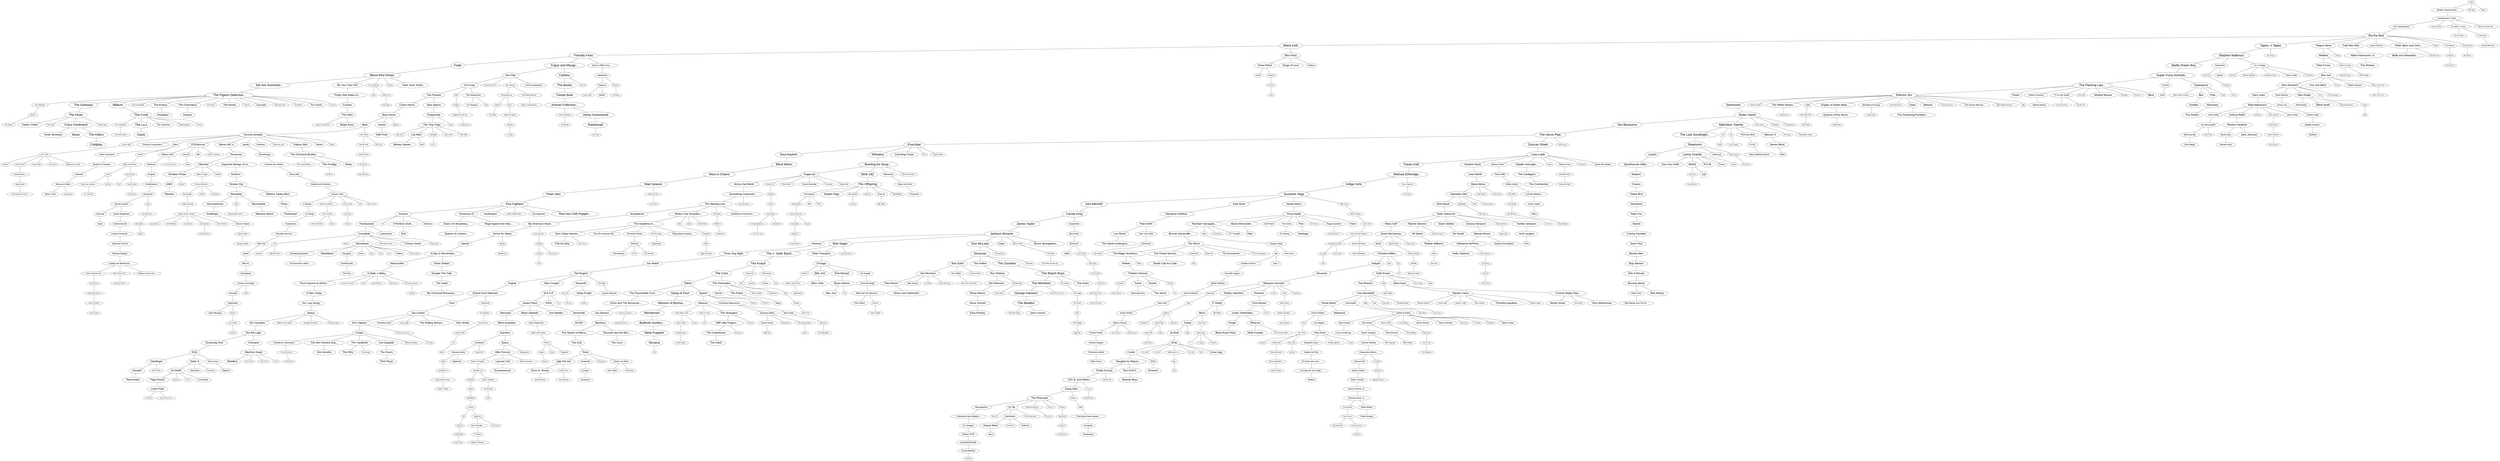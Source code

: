 strict graph "" {
	graph ["edge"="{'weight': ''}",
		"graph"="{}",
		"node"="{'fontname': '', 'fontsize': '', 'height': '', 'label': '', 'level': '', 'weight': '', 'width': ''}"
	];
	1937	 [fontname=Arial,
		fontsize=15,
		height=0.385,
		label=Stars,
		level=4,
		pos="64581.38,-1262.07",
		weight=540522,
		width=0.6819444444444445];
	360	 [fontname=Arial,
		fontsize=20,
		height=0.47305555555555556,
		label="Broken Social Scene...",
		level=3,
		pos="64395.28,-4655.73",
		weight=696631,
		width=3.2559722222222223];
	1937 -- 360	 [weight=90.0];
	1731	 [fontname=Arial,
		fontsize=15,
		height=0.385,
		label="Rilo Kiley",
		level=4,
		pos="62977.23,449.75",
		weight=558451,
		width=1.0890277777777777];
	1937 -- 1731	 [weight=90.0];
	1399	 [fontname=Arial,
		fontsize=15,
		height=0.385,
		label=Metric,
		level=4,
		pos="65027.82,692.42",
		weight=563444,
		width=0.7590277777777777];
	1937 -- 1399	 [weight=90.0];
	150	 [fontname=Arial,
		fontsize=20,
		height=0.47305555555555556,
		label="Architecture in Hels...",
		level=3,
		pos="64686.57,-9464.75",
		weight=512380,
		width=3.069027777777778];
	360 -- 150	 [weight=90.0];
	1288	 [fontname=Arial,
		fontsize=20,
		height=0.47305555555555556,
		label="Los Campesinos!",
		level=3,
		pos="70059.85,-13280.41",
		weight=211495,
		width=2.5190277777777776];
	150 -- 1288	 [weight=90.0];
	394	 [fontname=Arial,
		fontsize=12,
		height=0.34097222222222223,
		label="Camera Obscura",
		level=5,
		pos="65474.06,-11167.93",
		weight=375154,
		width=1.485];
	150 -- 394	 [weight=90.0];
	2048	 [fontname=Arial,
		fontsize=15,
		height=0.385,
		label="The Apples in Stereo...",
		level=4,
		pos="61303.31,-6128.61",
		weight=225617,
		width=2.4090277777777778];
	150 -- 2048	 [weight=90.0];
	468	 [fontname=Arial,
		fontsize=15,
		height=0.385,
		label="Clap Your Hands Say ...",
		level=4,
		pos="68272.14,-7646.00",
		weight=529107,
		width=2.540972222222222];
	150 -- 468	 [weight=90.0];
	1696	 [fontname=Arial,
		fontsize=30,
		height=0.6380555555555555,
		label="Ra Ra Riot",
		level=1,
		pos="73813.73,-18801.82",
		weight=114080,
		width=2.3980555555555556];
	1288 -- 1696	 [weight=90.0];
	2145	 [fontname=Arial,
		fontsize=15,
		height=0.385,
		label="The Go! Team",
		level=4,
		pos="59273.98,-6796.04",
		weight=421657,
		width=1.5730555555555557];
	2048 -- 2145	 [weight=90.0];
	1555	 [fontname=Arial,
		fontsize=15,
		height=0.385,
		label="of Montreal",
		level=4,
		pos="59110.21,-4532.03",
		weight=555182,
		width=1.2869444444444444];
	2048 -- 1555	 [weight=90.0];
	277	 [fontname=Arial,
		fontsize=30,
		height=0.6380555555555555,
		label="Black Kids",
		level=1,
		pos="71009.88,76.88",
		weight=255363,
		width=2.31];
	1696 -- 277	 [weight=90.0];
	2010	 [fontname=Arial,
		fontsize=30,
		height=0.6380555555555555,
		label="Tapes  n Tapes",
		level=1,
		pos="101521.10,-53649.40",
		weight=149285,
		width=3.344027777777778];
	1696 -- 2010	 [weight=90.0];
	1754	 [fontname=Arial,
		fontsize=25,
		height=0.55,
		label="Rogue Wave",
		level=2,
		pos="62716.09,-14214.99",
		weight=311713,
		width=2.365];
	1696 -- 1754	 [weight=90.0];
	485	 [fontname=Arial,
		fontsize=25,
		height=0.55,
		label="Cold War Kids",
		level=2,
		pos="78751.85,-17512.13",
		weight=424655,
		width=2.595972222222222];
	1696 -- 485	 [weight=90.0];
	2393	 [fontname=Arial,
		fontsize=15,
		height=0.385,
		label="Vampire Weekend",
		level=4,
		pos="77177.45,-20500.04",
		weight=407130,
		width=1.9909722222222221];
	1696 -- 2393	 [weight=90.0];
	1627	 [fontname=Arial,
		fontsize=25,
		height=0.55,
		label="Peter Bjorn and John...",
		level=2,
		pos="75544.80,-12444.81",
		weight=356697,
		width=4.059027777777778];
	1696 -- 1627	 [weight=90.0];
	1640	 [fontname=Arial,
		fontsize=12,
		height=0.34097222222222223,
		label=Phoenix,
		level=5,
		pos="76962.14,-18994.89",
		weight=399008,
		width=0.7919444444444445];
	1696 -- 1640	 [weight=70.0];
	2197	 [fontname=Arial,
		fontsize=15,
		height=0.385,
		label="The National",
		level=4,
		pos="69328.53,-17803.43",
		weight=409138,
		width=1.4409722222222223];
	1696 -- 2197	 [weight=90.0];
	478	 [fontname=Arial,
		fontsize=12,
		height=0.34097222222222223,
		label="Coconut Records",
		level=5,
		pos="70250.53,-22863.54",
		weight=115035,
		width=1.495972222222222];
	1696 -- 478	 [weight=90.0];
	826	 [fontname=Arial,
		fontsize=30,
		height=0.6380555555555555,
		label="Friendly Fires",
		level=1,
		pos="91920.92,2942.47",
		weight=156331,
		width=2.9369444444444444];
	277 -- 826	 [weight=90.0];
	293	 [fontname=Arial,
		fontsize=25,
		height=0.55,
		label="Bloc Party",
		level=2,
		pos="73934.86,-1411.06",
		weight=1280409,
		width=1.8919444444444444];
	277 -- 293	 [weight=90.0];
	1945	 [fontname=Arial,
		fontsize=30,
		height=0.6380555555555555,
		label="Stephen Malkmus",
		level=1,
		pos="120773.73,-91488.31",
		weight=175760,
		width=3.839027777777778];
	2010 -- 1945	 [weight=90.0];
	2276	 [fontname=Arial,
		fontsize=12,
		height=0.34097222222222223,
		label="The Unicorns",
		level=5,
		pos="103374.75,-53228.81",
		weight=313622,
		width=1.1880555555555556];
	2010 -- 2276	 [weight=90.0];
	1413	 [fontname=Arial,
		fontsize=25,
		height=0.55,
		label=Midlake,
		level=2,
		pos="53041.49,-8562.90",
		weight=174137,
		width=1.485];
	1754 -- 1413	 [weight=90.0];
	1641	 [fontname=Arial,
		fontsize=12,
		height=0.34097222222222223,
		label=Pinback,
		level=5,
		pos="60777.38,-14628.05",
		weight=303216,
		width=0.7809722222222222];
	1754 -- 1641	 [weight=90.0];
	61	 [fontname=Arial,
		fontsize=25,
		height=0.55,
		label="Albert Hammond, Jr....",
		level=2,
		pos="81011.02,-18360.59",
		weight=105702,
		width=3.9819444444444443];
	485 -- 61	 [weight=90.0];
	234	 [fontname=Arial,
		fontsize=25,
		height=0.55,
		label="Belle and Sebastian...",
		level=2,
		pos="79690.50,-13669.81",
		weight=830911,
		width=3.8830555555555555];
	1627 -- 234	 [weight=90.0];
	1847	 [fontname=Arial,
		fontsize=12,
		height=0.34097222222222223,
		label="Shout Out Louds",
		level=5,
		pos="77717.84,-14047.10",
		weight=321238,
		width=1.4630555555555556];
	1627 -- 1847	 [weight=90.0];
	1837	 [fontname=Arial,
		fontsize=12,
		height=0.34097222222222223,
		label=Shearwater,
		level=5,
		pos="67288.64,-17922.54",
		weight=109611,
		width=1.0559722222222223];
	2197 -- 1837	 [weight=90.0];
	240	 [fontname=Arial,
		fontsize=12,
		height=0.34097222222222223,
		label="Ben Kweller",
		level=5,
		pos="67504.87,-23773.88",
		weight=377399,
		width=1.0890277777777777];
	478 -- 240	 [weight=90.0];
	805	 [fontname=Arial,
		fontsize=30,
		height=0.6380555555555555,
		label=Foals,
		level=1,
		pos="76650.20,5501.87",
		weight=265087,
		width=1.2869444444444444];
	826 -- 805	 [weight=90.0];
	834	 [fontname=Arial,
		fontsize=30,
		height=0.6380555555555555,
		label="Fujiya and Miyagi...",
		level=1,
		pos="131890.81,-21572.77",
		weight=122853,
		width=4.114027777777777];
	826 -- 834	 [weight=90.0];
	639	 [fontname=Arial,
		fontsize=20,
		height=0.47305555555555556,
		label="Does It Offend You, ...",
		level=3,
		pos="88789.92,388.30",
		weight=218197,
		width=3.179027777777778];
	826 -- 639	 [weight=90.0];
	1891	 [fontname=Arial,
		fontsize=25,
		height=0.55,
		label="Snow Patrol",
		level=2,
		pos="74224.55,-4989.91",
		weight=1324962,
		width=2.2109722222222223];
	293 -- 1891	 [weight=90.0];
	1194	 [fontname=Arial,
		fontsize=25,
		height=0.55,
		label="Kings of Leon",
		level=2,
		pos="75852.49,-2032.44",
		weight=948535,
		width=2.4859722222222222];
	293 -- 1194	 [weight=90.0];
	686	 [fontname=Arial,
		fontsize=20,
		height=0.47305555555555556,
		label=Editors,
		level=3,
		pos="72752.34,-2812.94",
		weight=686981,
		width=1.1109722222222222];
	293 -- 686	 [weight=90.0];
	298	 [fontname=Arial,
		fontsize=30,
		height=0.6380555555555555,
		label="Blood Red Shoes",
		level=1,
		pos="61754.91,8866.32",
		weight=165616,
		width=3.729027777777778];
	805 -- 298	 [weight=90.0];
	968	 [fontname=Arial,
		fontsize=25,
		height=0.55,
		label="Hot Chip",
		level=2,
		pos="161322.66,-39487.72",
		weight=581254,
		width=1.65];
	834 -- 968	 [weight=90.0];
	403	 [fontname=Arial,
		fontsize=30,
		height=0.6380555555555555,
		label=Caribou,
		level=1,
		pos="112542.07,-14671.42",
		weight=214318,
		width=1.7709722222222224];
	834 -- 403	 [weight=90.0];
	925	 [fontname=Arial,
		fontsize=20,
		height=0.47305555555555556,
		label="Hadouken!",
		level=3,
		pos="88289.54,-2302.94",
		weight=106745,
		width=1.6390277777777778];
	639 -- 925	 [weight=90.0];
	2432	 [fontname=Arial,
		fontsize=30,
		height=0.6380555555555555,
		label="We Are Scientists...",
		level=1,
		pos="53017.04,14328.55",
		weight=638660,
		width=4.158055555555555];
	298 -- 2432	 [weight=90.0];
	254	 [fontname=Arial,
		fontsize=25,
		height=0.55,
		label="Be Your Own Pet",
		level=2,
		pos="56777.34,9158.50",
		weight=177691,
		width=3.1130555555555555];
	298 -- 254	 [weight=90.0];
	2182	 [fontname=Arial,
		fontsize=12,
		height=0.34097222222222223,
		label="The Long Blondes...",
		level=5,
		pos="60124.02,5071.09",
		weight=194201,
		width=1.7159722222222222];
	298 -- 2182	 [weight=90.0];
	2170	 [fontname=Arial,
		fontsize=12,
		height=0.34097222222222223,
		label="The Kills",
		level=5,
		pos="62029.53,11049.77",
		weight=330526,
		width=0.825];
	298 -- 2170	 [weight=90.0];
	2474	 [fontname=Arial,
		fontsize=25,
		height=0.55,
		label="Yeah Yeah Yeahs",
		level=2,
		pos="64813.50,10001.81",
		weight=991497,
		width=3.2340277777777775];
	298 -- 2474	 [weight=90.0];
	2208	 [fontname=Arial,
		fontsize=30,
		height=0.6380555555555555,
		label="The Pigeon Detective...",
		level=1,
		pos="55229.31,21402.50",
		weight=286797,
		width=4.916944444444444];
	2432 -- 2208	 [weight=90.0];
	1660	 [fontname=Arial,
		fontsize=25,
		height=0.55,
		label="Pretty Girls Make Gr...",
		level=2,
		pos="52441.78,9152.08",
		weight=167678,
		width=3.9380555555555556];
	254 -- 1660	 [weight=90.0];
	160	 [fontname=Arial,
		fontsize=12,
		height=0.34097222222222223,
		label="Art Brut",
		level=5,
		pos="59559.30,3337.88",
		weight=349339,
		width=0.7480555555555556];
	2182 -- 160	 [weight=90.0];
	1228	 [fontname=Arial,
		fontsize=12,
		height=0.34097222222222223,
		label="Larrikin Love",
		level=5,
		pos="56997.83,3474.78",
		weight=116190,
		width=1.1440277777777779];
	2182 -- 1228	 [weight=90.0];
	2156	 [fontname=Arial,
		fontsize=15,
		height=0.385,
		label="The Holloways",
		level=4,
		pos="57542.29,27227.15",
		weight=145498,
		width=1.6390277777777778];
	2208 -- 2156	 [weight=90.0];
	2261	 [fontname=Arial,
		fontsize=30,
		height=0.6380555555555555,
		label="The Subways",
		level=1,
		pos="47962.76,26604.30",
		weight=418691,
		width=2.9369444444444444];
	2208 -- 2261	 [weight=90.0];
	1420	 [fontname=Arial,
		fontsize=30,
		height=0.6380555555555555,
		label=Milburn,
		level=1,
		pos="63540.76,21961.98",
		weight=162623,
		width=1.6609722222222223];
	2208 -- 1420	 [weight=90.0];
	2140	 [fontname=Arial,
		fontsize=15,
		height=0.385,
		label="The Futureheads",
		level=4,
		pos="58603.58,19358.21",
		weight=491467,
		width=1.8590277777777777];
	2208 -- 2140	 [weight=90.0];
	2125	 [fontname=Arial,
		fontsize=25,
		height=0.55,
		label="The Enemy",
		level=2,
		pos="59178.05,16548.07",
		weight=167577,
		width=2.1119444444444446];
	2208 -- 2125	 [weight=90.0];
	2091	 [fontname=Arial,
		fontsize=25,
		height=0.55,
		label="The Cinematics",
		level=2,
		pos="53770.25,28958.03",
		weight=124478,
		width=2.8159722222222223];
	2208 -- 2091	 [weight=90.0];
	2300	 [fontname=Arial,
		fontsize=15,
		height=0.385,
		label="The Zutons",
		level=4,
		pos="53338.52,17066.63",
		weight=418529,
		width=1.2980555555555555];
	2208 -- 2300	 [weight=90.0];
	2175	 [fontname=Arial,
		fontsize=25,
		height=0.55,
		label="The Kooks",
		level=2,
		pos="50292.97,20285.52",
		weight=943840,
		width=1.9909722222222221];
	2208 -- 2175	 [weight=90.0];
	934	 [fontname=Arial,
		fontsize=15,
		height=0.385,
		label="Hard-Fi",
		level=4,
		pos="54969.38,16487.25",
		weight=465383,
		width=0.9019444444444444];
	2208 -- 934	 [weight=90.0];
	1703	 [fontname=Arial,
		fontsize=20,
		height=0.47305555555555556,
		label=Razorlight,
		level=3,
		pos="51883.62,25204.15",
		weight=775277,
		width=1.54];
	2208 -- 1703	 [weight=90.0];
	617	 [fontname=Arial,
		fontsize=12,
		height=0.34097222222222223,
		label="Dirty Pretty Things...",
		level=5,
		pos="56477.37,25503.99",
		weight=398365,
		width=1.7159722222222222];
	2208 -- 617	 [weight=90.0];
	2225	 [fontname=Arial,
		fontsize=15,
		height=0.385,
		label="The Rakes",
		level=4,
		pos="53714.71,25621.89",
		weight=415609,
		width=1.254027777777778];
	2208 -- 2225	 [weight=90.0];
	2137	 [fontname=Arial,
		fontsize=20,
		height=0.47305555555555556,
		label="The Fratellis",
		level=3,
		pos="50471.02,21200.85",
		weight=621001,
		width=1.8480555555555556];
	2208 -- 2137	 [weight=90.0];
	2102	 [fontname=Arial,
		fontsize=12,
		height=0.34097222222222223,
		label="The Cribs",
		level=5,
		pos="59262.50,22030.53",
		weight=306256,
		width=0.9130555555555555];
	2208 -- 2102	 [weight=90.0];
	1036	 [fontname=Arial,
		fontsize=15,
		height=0.385,
		label="Jamie T",
		level=4,
		pos="58649.10,29772.04",
		weight=142957,
		width=0.9459722222222222];
	2156 -- 1036	 [weight=90.0];
	2153	 [fontname=Arial,
		fontsize=30,
		height=0.6380555555555555,
		label="The Hives",
		level=1,
		pos="46929.14,35394.98",
		weight=696320,
		width=2.2330555555555556];
	2261 -- 2153	 [weight=90.0];
	2098	 [fontname=Arial,
		fontsize=30,
		height=0.6380555555555555,
		label="The Coral",
		level=1,
		pos="69996.34,23878.03",
		weight=418891,
		width=2.166944444444445];
	1420 -- 2098	 [weight=90.0];
	1153	 [fontname=Arial,
		fontsize=25,
		height=0.55,
		label=Kasabian,
		level=2,
		pos="61551.73,16360.02",
		weight=813145,
		width=1.76];
	2125 -- 1153	 [weight=90.0];
	1006	 [fontname=Arial,
		fontsize=25,
		height=0.55,
		label=Interpol,
		level=2,
		pos="55500.27,30683.59",
		weight=1087041,
		width=1.4409722222222223];
	2091 -- 1006	 [weight=90.0];
	2259	 [fontname=Arial,
		fontsize=15,
		height=0.385,
		label="The Streets",
		level=4,
		pos="60019.48,31891.83",
		weight=459699,
		width=1.3090277777777777];
	1036 -- 2259	 [weight=90.0];
	203	 [fontname=Arial,
		fontsize=30,
		height=0.6380555555555555,
		label="Badly Drawn Boy",
		level=1,
		pos="94414.31,-88218.52",
		weight=447834,
		width=3.685];
	1945 -- 203	 [weight=90.0];
	1614	 [fontname=Arial,
		fontsize=20,
		height=0.47305555555555556,
		label=Pavement,
		level=3,
		pos="127004.86,-92452.07",
		weight=464010,
		width=1.54];
	1945 -- 1614	 [weight=90.0];
	2481	 [fontname=Arial,
		fontsize=20,
		height=0.47305555555555556,
		label="Yo La Tengo",
		level=3,
		pos="115416.22,-88759.05",
		weight=501036,
		width=1.9140277777777779];
	1945 -- 2481	 [weight=90.0];
	1985	 [fontname=Arial,
		fontsize=30,
		height=0.6380555555555555,
		label="Super Furry Animals...",
		level=1,
		pos="70333.25,-53528.40",
		weight=225093,
		width=4.719027777777778];
	203 -- 1985	 [weight=90.0];
	1851	 [fontname=Arial,
		fontsize=12,
		height=0.34097222222222223,
		label="Silver Jews",
		level=5,
		pos="129452.25,-94232.39",
		weight=174930,
		width=1.0340277777777778];
	1614 -- 1851	 [weight=90.0];
	1927	 [fontname=Arial,
		fontsize=20,
		height=0.47305555555555556,
		label=Spoon,
		level=3,
		pos="126455.71,-94731.68",
		weight=650752,
		width=1.0340277777777778];
	1614 -- 1927	 [weight=90.0];
	1947	 [fontname=Arial,
		fontsize=12,
		height=0.34097222222222223,
		label=Stereolab,
		level=5,
		pos="114073.61,-85579.28",
		weight=314069,
		width=0.9019444444444444];
	2481 -- 1947	 [weight=90.0];
	294	 [fontname=Arial,
		fontsize=15,
		height=0.385,
		label="Blonde Redhead",
		level=4,
		pos="111084.70,-87550.52",
		weight=405217,
		width=1.8369444444444443];
	2481 -- 294	 [weight=90.0];
	2187	 [fontname=Arial,
		fontsize=12,
		height=0.34097222222222223,
		label="The Magnetic Fields...",
		level=5,
		pos="115816.87,-90708.93",
		weight=351544,
		width=1.8480555555555556];
	2481 -- 2187	 [weight=90.0];
	1905	 [fontname=Arial,
		fontsize=20,
		height=0.47305555555555556,
		label="Sonic Youth",
		level=3,
		pos="113468.32,-87365.24",
		weight=746676,
		width=1.8040277777777776];
	2481 -- 1905	 [weight=90.0];
	2286	 [fontname=Arial,
		fontsize=12,
		height=0.34097222222222223,
		label="The Walkmen",
		level=5,
		pos="117874.93,-89395.74",
		weight=334187,
		width=1.2209722222222221];
	2481 -- 2286	 [weight=90.0];
	2134	 [fontname=Arial,
		fontsize=30,
		height=0.6380555555555555,
		label="The Flaming Lips...",
		level=1,
		pos="52294.37,-23323.92",
		weight=830685,
		width=4.059027777777778];
	1985 -- 2134	 [weight=90.0];
	890	 [fontname=Arial,
		fontsize=20,
		height=0.47305555555555556,
		label=Gomez,
		level=3,
		pos="67463.70,-52214.19",
		weight=267407,
		width=1.1440277777777779];
	1985 -- 890	 [weight=90.0];
	1986	 [fontname=Arial,
		fontsize=25,
		height=0.55,
		label=Supergrass,
		level=2,
		pos="63098.67,-53148.42",
		weight=485340,
		width=2.1119444444444446];
	1985 -- 1986	 [weight=90.0];
	698	 [fontname=Arial,
		fontsize=30,
		height=0.6380555555555555,
		label="Electric Six",
		level=1,
		pos="38567.32,-4727.15",
		weight=228070,
		width=2.430972222222222];
	2134 -- 698	 [weight=90.0];
	1646	 [fontname=Arial,
		fontsize=25,
		height=0.55,
		label=Pixies,
		level=2,
		pos="52441.35,-20220.24",
		weight=962774,
		width=1.1769444444444443];
	2134 -- 1646	 [weight=90.0];
	2416	 [fontname=Arial,
		fontsize=20,
		height=0.47305555555555556,
		label="Violent Femmes",
		level=3,
		pos="55826.82,-20039.64",
		weight=391223,
		width=2.365];
	2134 -- 2416	 [weight=90.0];
	2369	 [fontname=Arial,
		fontsize=20,
		height=0.47305555555555556,
		label="TV on the Radio",
		level=3,
		pos="50057.68,-15871.52",
		weight=590113,
		width=2.365];
	2134 -- 2369	 [weight=90.0];
	372	 [fontname=Arial,
		fontsize=12,
		height=0.34097222222222223,
		label="Built to Spill",
		level=5,
		pos="52176.31,-26325.33",
		weight=386001,
		width=1.0559722222222223];
	2134 -- 372	 [weight=90.0];
	1443	 [fontname=Arial,
		fontsize=25,
		height=0.55,
		label="Modest Mouse",
		level=2,
		pos="47938.26,-25893.78",
		weight=1082498,
		width=2.6619444444444444];
	2134 -- 1443	 [weight=90.0];
	902	 [fontname=Arial,
		fontsize=12,
		height=0.34097222222222223,
		label=Grandaddy,
		level=5,
		pos="55965.24,-24038.98",
		weight=338703,
		width=1.0230555555555556];
	2134 -- 902	 [weight=90.0];
	612	 [fontname=Arial,
		fontsize=12,
		height=0.34097222222222223,
		label="Dinosaur Jr.",
		level=5,
		pos="49266.33,-23417.48",
		weight=306442,
		width=1.0890277777777777];
	2134 -- 612	 [weight=90.0];
	227	 [fontname=Arial,
		fontsize=25,
		height=0.55,
		label=Beck,
		level=2,
		pos="48355.93,-21412.88",
		weight=1362673,
		width=1.0119444444444445];
	2134 -- 227	 [weight=90.0];
	689	 [fontname=Arial,
		fontsize=20,
		height=0.47305555555555556,
		label=Eels,
		level=3,
		pos="66591.45,-50628.98",
		weight=717871,
		width=0.7480555555555556];
	890 -- 689	 [weight=90.0];
	1333	 [fontname=Arial,
		fontsize=15,
		height=0.385,
		label="Manic Street Preache...",
		level=4,
		pos="63092.89,-56146.08",
		weight=523277,
		width=2.4859722222222222];
	1986 -- 1333	 [weight=90.0];
	307	 [fontname=Arial,
		fontsize=25,
		height=0.55,
		label=Blur,
		level=2,
		pos="58420.93,-54475.94",
		weight=1219073,
		width=0.8359722222222222];
	1986 -- 307	 [weight=90.0];
	1674	 [fontname=Arial,
		fontsize=25,
		height=0.55,
		label=Pulp,
		level=2,
		pos="60452.22,-49189.79",
		weight=506107,
		width=0.9349999999999999];
	1986 -- 1674	 [weight=90.0];
	1975	 [fontname=Arial,
		fontsize=12,
		height=0.34097222222222223,
		label=Suede,
		level=5,
		pos="63030.65,-51412.45",
		weight=364479,
		width=0.6709722222222223];
	1986 -- 1975	 [weight=90.0];
	1822	 [fontname=Arial,
		fontsize=30,
		height=0.6380555555555555,
		label=Semisonic,
		level=1,
		pos="29338.19,-1595.35",
		weight=313910,
		width=2.276944444444444];
	698 -- 1822	 [weight=90.0];
	1662	 [fontname=Arial,
		fontsize=15,
		height=0.385,
		label="Primal Scream",
		level=4,
		pos="39188.58,-2124.80",
		weight=428628,
		width=1.6390277777777778];
	698 -- 1662	 [weight=90.0];
	2291	 [fontname=Arial,
		fontsize=25,
		height=0.55,
		label="The White Stripes...",
		level=2,
		pos="33057.29,-4255.80",
		weight=1242635,
		width=3.509027777777778];
	698 -- 2291	 [weight=90.0];
	387	 [fontname=Arial,
		fontsize=20,
		height=0.47305555555555556,
		label=Cake,
		level=3,
		pos="36816.65,-9372.48",
		weight=742723,
		width=0.8690277777777777];
	698 -- 387	 [weight=90.0];
	674	 [fontname=Arial,
		fontsize=25,
		height=0.55,
		label="Eagles of Death Meta...",
		level=2,
		pos="33498.78,-8152.65",
		weight=258955,
		width=4.158055555555555];
	698 -- 674	 [weight=90.0];
	297	 [fontname=Arial,
		fontsize=20,
		height=0.47305555555555556,
		label="Bloodhound Gang",
		level=3,
		pos="36108.17,-782.92",
		weight=707193,
		width=2.6290277777777775];
	698 -- 297	 [weight=90.0];
	2223	 [fontname=Arial,
		fontsize=15,
		height=0.385,
		label="The Raconteurs",
		level=4,
		pos="36075.16,-3053.28",
		weight=426044,
		width=1.76];
	698 -- 2223	 [weight=90.0];
	2492	 [fontname=Arial,
		fontsize=25,
		height=0.55,
		label=Zwan,
		level=2,
		pos="41065.90,-10388.06",
		weight=123351,
		width=1.1];
	698 -- 2492	 [weight=90.0];
	2435	 [fontname=Arial,
		fontsize=25,
		height=0.55,
		label=Weezer,
		level=2,
		pos="38065.34,-809.89",
		weight=1317716,
		width=1.485];
	698 -- 2435	 [weight=90.0];
	2217	 [fontname=Arial,
		fontsize=12,
		height=0.34097222222222223,
		label="The Presidents of th...",
		level=5,
		pos="41900.69,-6414.84",
		weight=346805,
		width=1.8369444444444443];
	698 -- 2217	 [weight=90.0];
	2107	 [fontname=Arial,
		fontsize=20,
		height=0.47305555555555556,
		label="The Dandy Warhols...",
		level=3,
		pos="34661.47,-5785.52",
		weight=594006,
		width=3.1130555555555555];
	698 -- 2107	 [weight=90.0];
	280	 [fontname=Arial,
		fontsize=15,
		height=0.385,
		label="Black Rebel Motorcyc...",
		level=4,
		pos="41484.06,-3385.81",
		weight=475872,
		width=2.508055555555556];
	698 -- 280	 [weight=90.0];
	1066	 [fontname=Arial,
		fontsize=20,
		height=0.47305555555555556,
		label=Jet,
		level=3,
		pos="40670.74,-2137.88",
		weight=747836,
		width=0.5609722222222222];
	698 -- 1066	 [weight=90.0];
	2005	 [fontname=Arial,
		fontsize=20,
		height=0.47305555555555556,
		label="Talking Heads",
		level=3,
		pos="57532.40,-18064.96",
		weight=626936,
		width=2.1119444444444446];
	2416 -- 2005	 [weight=90.0];
	116	 [fontname=Arial,
		fontsize=12,
		height=0.34097222222222223,
		label="...And You Will Know...",
		level=5,
		pos="48350.03,-12771.00",
		weight=339971,
		width=1.8809722222222223];
	2369 -- 116	 [weight=90.0];
	148	 [fontname=Arial,
		fontsize=15,
		height=0.385,
		label="Arcade Fire",
		level=4,
		pos="50586.02,-14214.79",
		weight=483352,
		width=1.3090277777777777];
	2369 -- 148	 [weight=90.0];
	1865	 [fontname=Arial,
		fontsize=30,
		height=0.6380555555555555,
		label="Sister Hazel",
		level=1,
		pos="20018.53,-7103.20",
		weight=129519,
		width=2.6290277777777775];
	1822 -- 1865	 [weight=90.0];
	2068	 [fontname=Arial,
		fontsize=12,
		height=0.34097222222222223,
		label="The Black Keys",
		level=5,
		pos="31548.03,-3953.83",
		weight=312496,
		width=1.3640277777777776];
	2291 -- 2068	 [weight=70.0];
	238	 [fontname=Arial,
		fontsize=15,
		height=0.385,
		label="Ben Folds Five",
		level=4,
		pos="35873.45,-11224.65",
		weight=431963,
		width=1.65];
	387 -- 238	 [weight=90.0];
	1681	 [fontname=Arial,
		fontsize=25,
		height=0.55,
		label="Queens of the Stone ...",
		level=2,
		pos="31375.26,-11226.70",
		weight=999056,
		width=4.091944444444445];
	674 -- 1681	 [weight=90.0];
	911	 [fontname=Arial,
		fontsize=15,
		height=0.385,
		label="Guano Apes",
		level=4,
		pos="34766.65,586.43",
		weight=484215,
		width=1.3859722222222224];
	297 -- 911	 [weight=70.0];
	2246	 [fontname=Arial,
		fontsize=25,
		height=0.55,
		label="The Smashing Pumpkin...",
		level=2,
		pos="41800.27,-12817.54",
		weight=1310591,
		width=4.531944444444445];
	2492 -- 2246	 [weight=90.0];
	869	 [fontname=Arial,
		fontsize=30,
		height=0.6380555555555555,
		label="Gin Blossoms",
		level=1,
		pos="15536.46,-11014.02",
		weight=214073,
		width=2.991944444444444];
	1865 -- 869	 [weight=90.0];
	1363	 [fontname=Arial,
		fontsize=30,
		height=0.6380555555555555,
		label="Matchbox Twenty",
		level=1,
		pos="15814.31,-15985.61",
		weight=570024,
		width=3.7619444444444445];
	1865 -- 1363	 [weight=90.0];
	2409	 [fontname=Arial,
		fontsize=12,
		height=0.34097222222222223,
		label="Vertical Horizon...",
		level=5,
		pos="22590.73,-4371.84",
		weight=272035,
		width=1.495972222222222];
	1865 -- 2409	 [weight=90.0];
	770	 [fontname=Arial,
		fontsize=15,
		height=0.385,
		label=Fastball,
		level=4,
		pos="23325.02,-10730.79",
		weight=158839,
		width=0.9459722222222222];
	1865 -- 770	 [weight=90.0];
	2287	 [fontname=Arial,
		fontsize=12,
		height=0.34097222222222223,
		label="The Wallflowers",
		level=5,
		pos="20093.14,-10580.72",
		weight=343767,
		width=1.375];
	1865 -- 2287	 [weight=90.0];
	2282	 [fontname=Arial,
		fontsize=30,
		height=0.6380555555555555,
		label="The Verve Pipe",
		level=1,
		pos="9848.80,-15114.39",
		weight=171136,
		width=3.310972222222222];
	869 -- 2282	 [weight=90.0];
	2177	 [fontname=Arial,
		fontsize=30,
		height=0.6380555555555555,
		label="The Last Goodnight...",
		level=1,
		pos="13975.01,-23461.49",
		weight=101507,
		width=4.565];
	1363 -- 2177	 [weight=90.0];
	1278	 [fontname=Arial,
		fontsize=15,
		height=0.385,
		label=Live,
		level=4,
		pos="14216.77,-14727.23",
		weight=509553,
		width=0.5609722222222222];
	1363 -- 1278	 [weight=90.0];
	2354	 [fontname=Arial,
		fontsize=12,
		height=0.34097222222222223,
		label=Train,
		level=5,
		pos="17531.23,-19079.70",
		weight=367682,
		width=0.55];
	1363 -- 2354	 [weight=90.0];
	2303	 [fontname=Arial,
		fontsize=20,
		height=0.47305555555555556,
		label="Third Eye Blind",
		level=3,
		pos="19618.55,-15010.29",
		weight=437023,
		width=2.2330555555555556];
	1363 -- 2303	 [weight=90.0];
	1349	 [fontname=Arial,
		fontsize=25,
		height=0.55,
		label="Maroon 5",
		level=2,
		pos="13618.02,-19295.00",
		weight=1083002,
		width=1.7709722222222224];
	1363 -- 1349	 [weight=90.0];
	2084	 [fontname=Arial,
		fontsize=12,
		height=0.34097222222222223,
		label="The Calling",
		level=5,
		pos="23744.31,-2985.90",
		weight=385698,
		width=1.0340277777777778];
	2409 -- 2084	 [weight=90.0];
	210	 [fontname=Arial,
		fontsize=15,
		height=0.385,
		label="Barenaked Ladies...",
		level=4,
		pos="25124.58,-11580.07",
		weight=410376,
		width=2.155972222222222];
	770 -- 210	 [weight=90.0];
	755	 [fontname=Arial,
		fontsize=30,
		height=0.6380555555555555,
		label=Everclear,
		level=1,
		pos="12799.42,-7409.53",
		weight=390700,
		width=2.09];
	2282 -- 755	 [weight=90.0];
	668	 [fontname=Arial,
		fontsize=30,
		height=0.6380555555555555,
		label="Duncan Sheik",
		level=1,
		pos="3755.54,-25742.85",
		weight=101168,
		width=3.0140277777777778];
	2282 -- 668	 [weight=90.0];
	487	 [fontname=Arial,
		fontsize=12,
		height=0.34097222222222223,
		label="Collective Soul",
		level=5,
		pos="9780.03,-17024.10",
		weight=380646,
		width=1.2980555555555555];
	2282 -- 487	 [weight=90.0];
	1909	 [fontname=Arial,
		fontsize=30,
		height=0.6380555555555555,
		label="Soul Asylum",
		level=1,
		pos="20395.04,176.50",
		weight=197627,
		width=2.7059722222222224];
	755 -- 1909	 [weight=90.0];
	2441	 [fontname=Arial,
		fontsize=30,
		height=0.6380555555555555,
		label=Wheatus,
		level=1,
		pos="9225.61,-10560.76",
		weight=222176,
		width=1.9690277777777778];
	755 -- 2441	 [weight=90.0];
	499	 [fontname=Arial,
		fontsize=25,
		height=0.55,
		label="Counting Crows",
		level=2,
		pos="15072.15,-6550.37",
		weight=898958,
		width=2.8709722222222225];
	755 -- 499	 [weight=90.0];
	754	 [fontname=Arial,
		fontsize=12,
		height=0.34097222222222223,
		label="Eve 6",
		level=5,
		pos="13044.28,-9326.37",
		weight=317568,
		width=0.6159722222222223];
	755 -- 754	 [weight=90.0];
	1882	 [fontname=Arial,
		fontsize=15,
		height=0.385,
		label="Smash Mouth",
		level=4,
		pos="12825.30,-4924.51",
		weight=414274,
		width=1.54];
	755 -- 1882	 [weight=90.0];
	1272	 [fontname=Arial,
		fontsize=30,
		height=0.6380555555555555,
		label="Lisa Loeb",
		level=1,
		pos="-7409.57,-23921.58",
		weight=274835,
		width=2.155972222222222];
	668 -- 1272	 [weight=90.0];
	288	 [fontname=Arial,
		fontsize=30,
		height=0.6380555555555555,
		label="Blind Melon",
		level=1,
		pos="25649.77,5235.51",
		weight=351969,
		width=2.5519444444444446];
	1909 -- 288	 [weight=90.0];
	333	 [fontname=Arial,
		fontsize=30,
		height=0.6380555555555555,
		label="Bowling for Soup...",
		level=1,
		pos="3976.50,-11712.74",
		weight=332257,
		width=4.004027777777778];
	2441 -- 333	 [weight=90.0];
	74	 [fontname=Arial,
		fontsize=30,
		height=0.6380555555555555,
		label="Alice in Chains",
		level=1,
		pos="25282.94,11682.43",
		weight=629040,
		width=3.19];
	288 -- 74	 [weight=90.0];
	1323	 [fontname=Arial,
		fontsize=30,
		height=0.6380555555555555,
		label="Mad Season",
		level=1,
		pos="23245.69,17351.33",
		weight=128831,
		width=2.739027777777778];
	74 -- 1323	 [weight=90.0];
	1618	 [fontname=Arial,
		fontsize=30,
		height=0.6380555555555555,
		label="Pearl Jam",
		level=1,
		pos="19639.92,22317.34",
		weight=1059832,
		width=2.2330555555555556];
	1323 -- 1618	 [weight=90.0];
	2026	 [fontname=Arial,
		fontsize=12,
		height=0.34097222222222223,
		label="Temple of the Dog...",
		level=5,
		pos="21339.45,16979.63",
		weight=190349,
		width=1.6940277777777777];
	1323 -- 2026	 [weight=90.0];
	520	 [fontname=Arial,
		fontsize=25,
		height=0.55,
		label="Cut Copy",
		level=2,
		pos="226932.57,-75455.95",
		weight=416442,
		width=1.76];
	968 -- 520	 [weight=90.0];
	1854	 [fontname=Arial,
		fontsize=12,
		height=0.34097222222222223,
		label="Simian Mobile Disco...",
		level=5,
		pos="158267.60,-40164.37",
		weight=326654,
		width=1.8590277777777777];
	968 -- 1854	 [weight=90.0];
	2491	 [fontname=Arial,
		fontsize=15,
		height=0.385,
		label="Zoot Woman",
		level=4,
		pos="148021.36,-35039.09",
		weight=129361,
		width=1.4409722222222223];
	968 -- 2491	 [weight=90.0];
	1237	 [fontname=Arial,
		fontsize=20,
		height=0.47305555555555556,
		label="LCD Soundsystem",
		level=3,
		pos="159294.84,-36818.55",
		weight=622881,
		width=2.7059722222222224];
	968 -- 1237	 [weight=90.0];
	2074	 [fontname=Arial,
		fontsize=30,
		height=0.6380555555555555,
		label="The Books",
		level=1,
		pos="102797.31,-13334.95",
		weight=213141,
		width=2.354027777777778];
	403 -- 2074	 [weight=90.0];
	814	 [fontname=Arial,
		fontsize=12,
		height=0.34097222222222223,
		label="Four Tet",
		level=5,
		pos="110351.73,-12459.71",
		weight=355413,
		width=0.7919444444444445];
	403 -- 814	 [weight=90.0];
	2216	 [fontname=Arial,
		fontsize=25,
		height=0.55,
		label="The Presets",
		level=2,
		pos="341631.25,-132015.16",
		weight=259093,
		width=2.2109722222222223];
	520 -- 2216	 [weight=90.0];
	1313	 [fontname=Arial,
		fontsize=15,
		height=0.385,
		label=M83,
		level=4,
		pos="209322.12,-68829.67",
		weight=493679,
		width=0.5940277777777778];
	520 -- 1313	 [weight=90.0];
	2053	 [fontname=Arial,
		fontsize=20,
		height=0.47305555555555556,
		label="The Avalanches",
		level=3,
		pos="220497.30,-69809.25",
		weight=239969,
		width=2.354027777777778];
	520 -- 2053	 [weight=90.0];
	794	 [fontname=Arial,
		fontsize=15,
		height=0.385,
		label=Fischerspooner,
		level=4,
		pos="137818.67,-31019.72",
		weight=392955,
		width=1.7159722222222222];
	2491 -- 794	 [weight=90.0];
	2290	 [fontname=Arial,
		fontsize=15,
		height=0.385,
		label="The Whitest Boy Aliv...",
		level=4,
		pos="145209.82,-35638.97",
		weight=226964,
		width=2.3869444444444445];
	2491 -- 2290	 [weight=90.0];
	390	 [fontname=Arial,
		fontsize=25,
		height=0.55,
		label="Calvin Harris",
		level=2,
		pos="515027.04,-222128.60",
		weight=264959,
		width=2.354027777777778];
	2216 -- 390	 [weight=90.0];
	1785	 [fontname=Arial,
		fontsize=25,
		height=0.55,
		label="Sam Sparro",
		level=2,
		pos="290491.31,-101749.89",
		weight=156086,
		width=2.2];
	2216 -- 1785	 [weight=90.0];
	1445	 [fontname=Arial,
		fontsize=15,
		height=0.385,
		label=Mogwai,
		level=4,
		pos="193734.44,-62431.52",
		weight=582879,
		width=0.9349999999999999];
	1313 -- 1445	 [weight=90.0];
	634	 [fontname=Arial,
		fontsize=20,
		height=0.47305555555555556,
		label="DJ Shadow",
		level=3,
		pos="218968.55,-66865.02",
		weight=602830,
		width=1.7269444444444444];
	2053 -- 634	 [weight=90.0];
	1735	 [fontname=Arial,
		fontsize=12,
		height=0.34097222222222223,
		label=RJD2,
		level=5,
		pos="221046.83,-67646.15",
		weight=380837,
		width=0.5940277777777778];
	2053 -- 1735	 [weight=90.0];
	341	 [fontname=Arial,
		fontsize=25,
		height=0.55,
		label="Boys Noize",
		level=2,
		pos="691701.82,-313205.74",
		weight=207586,
		width=2.09];
	390 -- 341	 [weight=90.0];
	654	 [fontname=Arial,
		fontsize=25,
		height=0.55,
		label=Dragonette,
		level=2,
		pos="242037.28,-73014.68",
		weight=138001,
		width=2.0459722222222223];
	1785 -- 654	 [weight=90.0];
	1486	 [fontname=Arial,
		fontsize=25,
		height=0.55,
		label=Mylo,
		level=2,
		pos="1014057.45,-496350.24",
		weight=420371,
		width=0.9680555555555556];
	341 -- 1486	 [weight=90.0];
	1140	 [fontname=Arial,
		fontsize=25,
		height=0.55,
		label=Justice,
		level=2,
		pos="676684.85,-303547.76",
		weight=505719,
		width=1.3419444444444446];
	341 -- 1140	 [weight=90.0];
	607	 [fontname=Arial,
		fontsize=12,
		height=0.34097222222222223,
		label=Digitalism,
		level=5,
		pos="684287.34,-310461.37",
		weight=367371,
		width=0.9019444444444444];
	341 -- 607	 [weight=90.0];
	909	 [fontname=Arial,
		fontsize=25,
		height=0.55,
		label="Groove Armada",
		level=2,
		pos="1461590.81,-758887.33",
		weight=691987,
		width=2.86];
	1486 -- 909	 [weight=90.0];
	740	 [fontname=Arial,
		fontsize=15,
		height=0.385,
		label="Eric Prydz",
		level=4,
		pos="956964.59,-460793.55",
		weight=312639,
		width=1.1769444444444443];
	1486 -- 740	 [weight=90.0];
	529	 [fontname=Arial,
		fontsize=25,
		height=0.55,
		label="Daft Punk",
		level=2,
		pos="673982.29,-303086.16",
		weight=1213634,
		width=1.8369444444444443];
	1140 -- 529	 [weight=90.0];
	1245	 [fontname=Arial,
		fontsize=15,
		height=0.385,
		label="Lemon Jelly",
		level=4,
		pos="1226759.12,-516671.80",
		weight=195296,
		width=1.3640277777777776];
	909 -- 1245	 [weight=90.0];
	2301	 [fontname=Arial,
		fontsize=20,
		height=0.47305555555555556,
		label="Thievery Corporation...",
		level=3,
		pos="1452545.36,-750984.24",
		weight=739944,
		width=3.2669444444444444];
	909 -- 2301	 [weight=90.0];
	244	 [fontname=Arial,
		fontsize=20,
		height=0.47305555555555556,
		label=Bent,
		level=3,
		pos="1310205.84,-579778.64",
		weight=315504,
		width=0.7919444444444445];
	909 -- 244	 [weight=90.0];
	774	 [fontname=Arial,
		fontsize=25,
		height=0.55,
		label="FC/Kahuna",
		level=2,
		pos="1115770.83,-535376.95",
		weight=113815,
		width=2.09];
	909 -- 774	 [weight=90.0];
	1948	 [fontname=Arial,
		fontsize=25,
		height=0.55,
		label="Stereo MC s",
		level=2,
		pos="7654243.22,-5253097.65",
		weight=181042,
		width=2.276944444444444];
	909 -- 1948	 [weight=90.0];
	1025	 [fontname=Arial,
		fontsize=20,
		height=0.47305555555555556,
		label=Jakatta,
		level=3,
		pos="1258079.56,-643227.07",
		weight=134443,
		width=1.1440277777777779];
	909 -- 1025	 [weight=90.0];
	767	 [fontname=Arial,
		fontsize=20,
		height=0.47305555555555556,
		label=Faithless,
		level=3,
		pos="1450590.72,-750227.89",
		weight=732138,
		width=1.3859722222222224];
	909 -- 767	 [weight=90.0];
	213	 [fontname=Arial,
		fontsize=15,
		height=0.385,
		label="Basement Jaxx",
		level=4,
		pos="1399080.52,-723510.65",
		weight=580544,
		width=1.6940277777777777];
	909 -- 213	 [weight=90.0];
	771	 [fontname=Arial,
		fontsize=25,
		height=0.55,
		label="Fatboy Slim",
		level=2,
		pos="1343525.59,-685000.90",
		weight=864764,
		width=2.166944444444445];
	909 -- 771	 [weight=90.0];
	1446	 [fontname=Arial,
		fontsize=20,
		height=0.47305555555555556,
		label=Moloko,
		level=3,
		pos="1411030.90,-729396.88",
		weight=602757,
		width=1.1440277777777779];
	909 -- 1446	 [weight=90.0];
	1243	 [fontname=Arial,
		fontsize=12,
		height=0.34097222222222223,
		label=Leftfield,
		level=5,
		pos="1420645.47,-736469.85",
		weight=365785,
		width=0.7590277777777777];
	909 -- 1243	 [weight=90.0];
	1235	 [fontname=Arial,
		fontsize=15,
		height=0.385,
		label="Laurent Wolf",
		level=4,
		pos="942941.78,-451091.13",
		weight=100383,
		width=1.4190277777777778];
	740 -- 1235	 [weight=90.0];
	315	 [fontname=Arial,
		fontsize=12,
		height=0.34097222222222223,
		label="Bob Sinclar",
		level=5,
		pos="952805.46,-456518.01",
		weight=375094,
		width=1.0340277777777778];
	740 -- 315	 [weight=90.0];
	1467	 [fontname=Arial,
		fontsize=15,
		height=0.385,
		label="Mr. Scruff",
		level=4,
		pos="1005984.41,-286142.43",
		weight=298012,
		width=1.1109722222222222];
	1245 -- 1467	 [weight=90.0];
	2379	 [fontname=Arial,
		fontsize=20,
		height=0.47305555555555556,
		label="Ulrich Schnauss",
		level=3,
		pos="1272194.38,-519931.66",
		weight=175283,
		width=2.365];
	244 -- 2379	 [weight=90.0];
	47	 [fontname=Arial,
		fontsize=15,
		height=0.385,
		label=Afterlife,
		level=4,
		pos="1229339.83,-493679.41",
		weight=225205,
		width=0.9130555555555555];
	244 -- 47	 [weight=90.0];
	2450	 [fontname=Arial,
		fontsize=20,
		height=0.47305555555555556,
		label="William Orbit",
		level=3,
		pos="965817.17,-438854.11",
		weight=174442,
		width=1.8919444444444444];
	774 -- 2450	 [weight=90.0];
	2383	 [fontname=Arial,
		fontsize=15,
		height=0.385,
		label=Underworld,
		level=4,
		pos="1107863.73,-531157.12",
		weight=541732,
		width=1.3090277777777777];
	774 -- 2383	 [weight=90.0];
	53	 [fontname=Arial,
		fontsize=25,
		height=0.55,
		label=Air,
		level=2,
		pos="1107988.20,-529268.76",
		weight=1134369,
		width=0.6269444444444444];
	774 -- 53	 [weight=90.0];
	1208	 [fontname=Arial,
		fontsize=12,
		height=0.34097222222222223,
		label="Kruder and Dorfmeist...",
		level=5,
		pos="1112353.02,-530957.31",
		weight=357924,
		width=1.935972222222222];
	774 -- 1208	 [weight=90.0];
	2030	 [fontname=Arial,
		fontsize=25,
		height=0.55,
		label=Terranova,
		level=2,
		pos="13855343.20,-9757269.37",
		weight=148792,
		width=1.8919444444444444];
	1948 -- 2030	 [weight=90.0];
	1962	 [fontname=Arial,
		fontsize=20,
		height=0.47305555555555556,
		label=StoneBridge,
		level=3,
		pos="1083581.55,-566105.22",
		weight=104056,
		width=1.8480555555555556];
	1025 -- 1962	 [weight=90.0];
	2088	 [fontname=Arial,
		fontsize=25,
		height=0.55,
		label="The Chemical Brother...",
		level=2,
		pos="1236401.38,-618856.39",
		weight=1033623,
		width=4.190972222222222];
	771 -- 2088	 [weight=90.0];
	327	 [fontname=Arial,
		fontsize=15,
		height=0.385,
		label=Bonobo,
		level=4,
		pos="1001556.86,-279356.87",
		weight=471515,
		width=0.9349999999999999];
	1467 -- 327	 [weight=90.0];
	838	 [fontname=Arial,
		fontsize=15,
		height=0.385,
		label="Funki Porcini",
		level=4,
		pos="983716.28,-260540.55",
		weight=231639,
		width=1.4519444444444445];
	1467 -- 838	 [weight=90.0];
	102	 [fontname=Arial,
		fontsize=15,
		height=0.385,
		label="Amon Tobin",
		level=4,
		pos="989080.57,-269417.77",
		weight=440972,
		width=1.3419444444444446];
	1467 -- 102	 [weight=90.0];
	2152	 [fontname=Arial,
		fontsize=12,
		height=0.34097222222222223,
		label="The Herbaliser",
		level=5,
		pos="996900.21,-277594.52",
		weight=312147,
		width=1.2980555555555555];
	1467 -- 2152	 [weight=90.0];
	1528	 [fontname=Arial,
		fontsize=15,
		height=0.385,
		label="Nightmares on Wax...",
		level=4,
		pos="991638.79,-270323.29",
		weight=444084,
		width=2.31];
	1467 -- 1528	 [weight=90.0];
	2468	 [fontname=Arial,
		fontsize=15,
		height=0.385,
		label="Xploding Plastix...",
		level=4,
		pos="968341.00,-244592.68",
		weight=143982,
		width=1.935972222222222];
	838 -- 2468	 [weight=90.0];
	1200	 [fontname=Arial,
		fontsize=20,
		height=0.47305555555555556,
		label=Klaxons,
		level=3,
		pos="85830.01,-3910.76",
		weight=511333,
		width=1.254027777777778];
	925 -- 1200	 [weight=90.0];
	1845	 [fontname=Arial,
		fontsize=12,
		height=0.34097222222222223,
		label=Shitdisco,
		level=5,
		pos="89822.72,-3665.69",
		weight=138693,
		width=0.8580555555555556];
	925 -- 1845	 [weight=90.0];
	513	 [fontname=Arial,
		fontsize=12,
		height=0.34097222222222223,
		label="Crystal Castles",
		level=5,
		pos="86186.40,-5592.56",
		weight=334239,
		width=1.3090277777777777];
	1200 -- 513	 [weight=90.0];
	1404	 [fontname=Arial,
		fontsize=20,
		height=0.47305555555555556,
		label=MGMT,
		level=3,
		pos="84024.02,-5086.03",
		weight=714327,
		width=1.1];
	1200 -- 1404	 [weight=90.0];
	2226	 [fontname=Arial,
		fontsize=12,
		height=0.34097222222222223,
		label="The Rapture",
		level=5,
		pos="90900.85,-4618.26",
		weight=380859,
		width=1.1330555555555555];
	1845 -- 2226	 [weight=90.0];
	1978	 [fontname=Arial,
		fontsize=25,
		height=0.55,
		label=Sugarcult,
		level=2,
		pos="2792.81,-5470.02",
		weight=411221,
		width=1.7709722222222224];
	333 -- 1978	 [weight=90.0];
	290	 [fontname=Arial,
		fontsize=30,
		height=0.6380555555555555,
		label="blink-182",
		level=1,
		pos="-917.27,-14703.84",
		weight=1110300,
		width=2.0130555555555554];
	333 -- 290	 [weight=90.0];
	2478	 [fontname=Arial,
		fontsize=20,
		height=0.47305555555555556,
		label=Yellowcard,
		level=3,
		pos="3108.97,-15859.00",
		weight=638817,
		width=1.65];
	333 -- 2478	 [weight=90.0];
	1514	 [fontname=Arial,
		fontsize=15,
		height=0.385,
		label="New Found Glory",
		level=4,
		pos="6704.64,-12668.82",
		weight=442726,
		width=1.9140277777777779];
	333 -- 1514	 [weight=90.0];
	1074	 [fontname=Arial,
		fontsize=25,
		height=0.55,
		label="Jimmy Eat World",
		level=2,
		pos="-854.70,-2296.16",
		weight=936209,
		width=3.035972222222222];
	1978 -- 1074	 [weight=90.0];
	2387	 [fontname=Arial,
		fontsize=12,
		height=0.34097222222222223,
		label="Unwritten Law",
		level=5,
		pos="6205.98,-3877.84",
		weight=221129,
		width=1.254027777777778];
	1978 -- 2387	 [weight=90.0];
	1650	 [fontname=Arial,
		fontsize=15,
		height=0.385,
		label="Plain White T s",
		level=4,
		pos="1104.43,-6763.62",
		weight=579664,
		width=1.65];
	1978 -- 1650	 [weight=90.0];
	892	 [fontname=Arial,
		fontsize=20,
		height=0.47305555555555556,
		label="Good Charlotte",
		level=3,
		pos="3316.36,-2358.18",
		weight=710957,
		width=2.2330555555555556];
	1978 -- 892	 [weight=90.0];
	2050	 [fontname=Arial,
		fontsize=15,
		height=0.385,
		label="The Ataris",
		level=4,
		pos="2050.41,-3056.55",
		weight=402386,
		width=1.1659722222222222];
	1978 -- 2050	 [weight=90.0];
	1857	 [fontname=Arial,
		fontsize=15,
		height=0.385,
		label="Simple Plan",
		level=4,
		pos="4538.07,-3185.87",
		weight=581407,
		width=1.3640277777777776];
	1978 -- 1857	 [weight=90.0];
	2201	 [fontname=Arial,
		fontsize=30,
		height=0.6380555555555555,
		label="The Offspring",
		level=1,
		pos="-6341.31,-14081.86",
		weight=1081707,
		width=2.9369444444444444];
	290 -- 2201	 [weight=90.0];
	339	 [fontname=Arial,
		fontsize=20,
		height=0.47305555555555556,
		label="Boys Like Girls",
		level=3,
		pos="2949.52,-18861.12",
		weight=282131,
		width=2.2];
	2478 -- 339	 [weight=90.0];
	1901	 [fontname=Arial,
		fontsize=25,
		height=0.55,
		label="Something Corporate...",
		level=2,
		pos="-4217.51,820.71",
		weight=401691,
		width=4.114027777777777];
	1074 -- 1901	 [weight=90.0];
	888	 [fontname=Arial,
		fontsize=12,
		height=0.34097222222222223,
		label=Goldfinger,
		level=5,
		pos="7851.42,-2693.19",
		weight=378337,
		width=0.9680555555555556];
	2387 -- 888	 [weight=90.0];
	2254	 [fontname=Arial,
		fontsize=25,
		height=0.55,
		label="The Starting Line...",
		level=2,
		pos="391.46,3962.25",
		weight=302519,
		width=3.3880555555555554];
	1901 -- 2254	 [weight=90.0];
	1016	 [fontname=Arial,
		fontsize=12,
		height=0.34097222222222223,
		label="Jack s Mannequin...",
		level=5,
		pos="-5562.16,-1019.21",
		weight=308392,
		width=1.6940277777777777];
	1901 -- 1016	 [weight=90.0];
	32	 [fontname=Arial,
		fontsize=25,
		height=0.55,
		label=Acceptance,
		level=2,
		pos="-4995.97,4169.76",
		weight=184243,
		width=2.155972222222222];
	2254 -- 32	 [weight=90.0];
	1460	 [fontname=Arial,
		fontsize=25,
		height=0.55,
		label="Motion City Soundtra...",
		level=2,
		pos="9024.35,4159.22",
		weight=388212,
		width=4.048055555555555];
	2254 -- 1460	 [weight=90.0];
	1838	 [fontname=Arial,
		fontsize=15,
		height=0.385,
		label=Sherwood,
		level=4,
		pos="4192.71,3165.90",
		weight=102483,
		width=1.1769444444444443];
	2254 -- 1838	 [weight=90.0];
	546	 [fontname=Arial,
		fontsize=20,
		height=0.47305555555555556,
		label="Dashboard Confession...",
		level=3,
		pos="-2093.98,5543.77",
		weight=670986,
		width=3.530972222222222];
	2254 -- 546	 [weight=90.0];
	1481	 [fontname=Arial,
		fontsize=25,
		height=0.55,
		label="My American Heart...",
		level=2,
		pos="-10345.68,2662.73",
		weight=110999,
		width=3.7399999999999998];
	32 -- 1481	 [weight=90.0];
	2039	 [fontname=Arial,
		fontsize=25,
		height=0.55,
		label="The Academy Is......",
		level=2,
		pos="15567.17,6492.62",
		weight=327750,
		width=3.564027777777778];
	1460 -- 2039	 [weight=90.0];
	1326	 [fontname=Arial,
		fontsize=15,
		height=0.385,
		label=Mae,
		level=4,
		pos="10715.05,6352.10",
		weight=310303,
		width=0.5940277777777778];
	1460 -- 1326	 [weight=90.0];
	110	 [fontname=Arial,
		fontsize=12,
		height=0.34097222222222223,
		label=Anberlin,
		level=5,
		pos="8521.22,2441.20",
		weight=323719,
		width=0.7919444444444445];
	1460 -- 110	 [weight=90.0];
	346	 [fontname=Arial,
		fontsize=15,
		height=0.385,
		label="Brand New",
		level=4,
		pos="10660.44,3142.97",
		weight=527253,
		width=1.265];
	1460 -- 346	 [weight=90.0];
	1715	 [fontname=Arial,
		fontsize=15,
		height=0.385,
		label="Relient K",
		level=4,
		pos="5510.26,1744.10",
		weight=317317,
		width=1.0669444444444443];
	1838 -- 1715	 [weight=90.0];
	156	 [fontname=Arial,
		fontsize=25,
		height=0.55,
		label="Armor for Sleep",
		level=2,
		pos="-15434.73,2451.82",
		weight=281710,
		width=2.8380555555555556];
	1481 -- 156	 [weight=90.0];
	942	 [fontname=Arial,
		fontsize=12,
		height=0.34097222222222223,
		label="Head Automatica",
		level=5,
		pos="-11309.37,-242.68",
		weight=247822,
		width=1.485];
	1481 -- 942	 [weight=90.0];
	1789	 [fontname=Arial,
		fontsize=25,
		height=0.55,
		label=Saosin,
		level=2,
		pos="-14282.12,6039.68",
		weight=286090,
		width=1.3309722222222222];
	156 -- 1789	 [weight=90.0];
	217	 [fontname=Arial,
		fontsize=15,
		height=0.385,
		label=Bayside,
		level=4,
		pos="-18060.91,1744.78",
		weight=126655,
		width=0.9680555555555556];
	156 -- 217	 [weight=90.0];
	875	 [fontname=Arial,
		fontsize=12,
		height=0.34097222222222223,
		label=Glassjaw,
		level=5,
		pos="-13407.41,-1827.45",
		weight=136655,
		width=0.8690277777777777];
	942 -- 875	 [weight=90.0];
	37	 [fontname=Arial,
		fontsize=25,
		height=0.55,
		label="A Day to Remember...",
		level=2,
		pos="-13591.87,9292.73",
		weight=109699,
		width=3.9380555555555556];
	1789 -- 37	 [weight=90.0];
	81	 [fontname=Arial,
		fontsize=15,
		height=0.385,
		label="Alkaline Trio",
		level=4,
		pos="-19570.06,1650.40",
		weight=437715,
		width=1.375];
	217 -- 81	 [weight=90.0];
	70	 [fontname=Arial,
		fontsize=25,
		height=0.55,
		label=Alexisonfire,
		level=2,
		pos="-10124.68,7926.65",
		weight=289077,
		width=2.134027777777778];
	37 -- 70	 [weight=90.0];
	732	 [fontname=Arial,
		fontsize=25,
		height=0.55,
		label="Enter Shikari",
		level=2,
		pos="-16004.19,10690.93",
		weight=181388,
		width=2.354027777777778];
	37 -- 732	 [weight=90.0];
	170	 [fontname=Arial,
		fontsize=25,
		height=0.55,
		label="A Static Lullaby...",
		level=2,
		pos="-6412.72,10190.93",
		weight=146199,
		width=3.1130555555555555];
	70 -- 170	 [weight=90.0];
	743	 [fontname=Arial,
		fontsize=25,
		height=0.55,
		label="Escape The Fate",
		level=2,
		pos="-18306.14,10007.92",
		weight=134628,
		width=3.069027777777778];
	732 -- 743	 [weight=90.0];
	828	 [fontname=Arial,
		fontsize=25,
		height=0.55,
		label="From Autumn to Ashes...",
		level=2,
		pos="353.57,11593.90",
		weight=238174,
		width=4.389027777777778];
	170 -- 828	 [weight=90.0];
	836	 [fontname=Arial,
		fontsize=12,
		height=0.34097222222222223,
		label="Funeral for a Friend...",
		level=5,
		pos="-5525.65,7448.87",
		weight=369163,
		width=1.8040277777777776];
	170 -- 836	 [weight=90.0];
	787	 [fontname=Arial,
		fontsize=12,
		height=0.34097222222222223,
		label=Finch,
		level=5,
		pos="-4088.63,11664.50",
		weight=316654,
		width=0.5830555555555555];
	170 -- 787	 [weight=90.0];
	1965	 [fontname=Arial,
		fontsize=12,
		height=0.34097222222222223,
		label="Story of the Year...",
		level=5,
		pos="-7347.44,8124.62",
		weight=314696,
		width=1.5619444444444444];
	170 -- 1965	 [weight=90.0];
	1823	 [fontname=Arial,
		fontsize=12,
		height=0.34097222222222223,
		label="Senses Fail",
		level=5,
		pos="-3732.46,9709.55",
		weight=324354,
		width=1.0669444444444443];
	170 -- 1823	 [weight=90.0];
	1805	 [fontname=Arial,
		fontsize=12,
		height=0.34097222222222223,
		label="Scary Kids Scaring K...",
		level=5,
		pos="-9191.95,12651.31",
		weight=169599,
		width=1.9249999999999998];
	170 -- 1805	 [weight=90.0];
	1015	 [fontname=Arial,
		fontsize=25,
		height=0.55,
		label="It Dies Today",
		level=2,
		pos="5243.17,15157.39",
		weight=116737,
		width=2.4090277777777778];
	828 -- 1015	 [weight=90.0];
	2382	 [fontname=Arial,
		fontsize=12,
		height=0.34097222222222223,
		label=Underoath,
		level=5,
		pos="-11383.84,13195.01",
		weight=329693,
		width=0.9790277777777777];
	1805 -- 2382	 [weight=90.0];
	517	 [fontname=Arial,
		fontsize=25,
		height=0.55,
		label=Cursive,
		level=2,
		pos="49275.83,10697.96",
		weight=306166,
		width=1.4519444444444445];
	1660 -- 517	 [weight=90.0];
	2129	 [fontname=Arial,
		fontsize=25,
		height=0.55,
		label="The Faint",
		level=2,
		pos="48702.79,14224.44",
		weight=374938,
		width=1.7709722222222224];
	517 -- 2129	 [weight=90.0];
	1605	 [fontname=Arial,
		fontsize=30,
		height=0.6380555555555555,
		label="Paula Cole",
		level=1,
		pos="-15073.31,-17807.03",
		weight=176111,
		width=2.3980555555555556];
	1272 -- 1605	 [weight=90.0];
	944	 [fontname=Arial,
		fontsize=25,
		height=0.55,
		label="Heather Nova",
		level=2,
		pos="-10220.71,-29310.97",
		weight=228168,
		width=2.5190277777777776];
	1272 -- 944	 [weight=90.0];
	1835	 [fontname=Arial,
		fontsize=20,
		height=0.47305555555555556,
		label="Shawn Colvin",
		level=3,
		pos="-12115.53,-23118.93",
		weight=171442,
		width=2.035];
	1272 -- 1835	 [weight=90.0];
	1496	 [fontname=Arial,
		fontsize=25,
		height=0.55,
		label="Natalie Imbruglia...",
		level=2,
		pos="-9762.17,-20615.88",
		weight=556836,
		width=3.344027777777778];
	1272 -- 1496	 [weight=90.0];
	1068	 [fontname=Arial,
		fontsize=15,
		height=0.385,
		label=Jewel,
		level=4,
		pos="-9669.07,-26239.71",
		weight=485526,
		width=0.7369444444444445];
	1272 -- 1068	 [weight=90.0];
	1839	 [fontname=Arial,
		fontsize=20,
		height=0.47305555555555556,
		label="Sheryl Crow",
		level=3,
		pos="-4203.59,-23324.22",
		weight=605660,
		width=1.8150000000000002];
	1272 -- 1839	 [weight=90.0];
	128	 [fontname=Arial,
		fontsize=12,
		height=0.34097222222222223,
		label="Anna Nalick",
		level=5,
		pos="-7540.37,-27005.80",
		weight=305049,
		width=1.0890277777777777];
	1272 -- 128	 [weight=90.0];
	1793	 [fontname=Arial,
		fontsize=20,
		height=0.47305555555555556,
		label="Sarah McLachlan",
		level=3,
		pos="-4481.73,-26247.61",
		weight=691754,
		width=2.540972222222222];
	1272 -- 1793	 [weight=90.0];
	1387	 [fontname=Arial,
		fontsize=30,
		height=0.6380555555555555,
		label="Melissa Etheridge...",
		level=1,
		pos="-19859.79,-10860.93",
		weight=181427,
		width=4.190972222222222];
	1605 -- 1387	 [weight=90.0];
	1247	 [fontname=Arial,
		fontsize=25,
		height=0.55,
		label="Lene Marlin",
		level=2,
		pos="-14166.56,-29654.00",
		weight=159518,
		width=2.155972222222222];
	944 -- 1247	 [weight=90.0];
	1602	 [fontname=Arial,
		fontsize=20,
		height=0.47305555555555556,
		label="Patty Griffin",
		level=3,
		pos="-14718.02,-23717.55",
		weight=129702,
		width=1.76];
	1835 -- 1602	 [weight=90.0];
	2085	 [fontname=Arial,
		fontsize=25,
		height=0.55,
		label="The Cardigans",
		level=2,
		pos="-10839.28,-18815.11",
		weight=804033,
		width=2.6619444444444444];
	1496 -- 2085	 [weight=70.0];
	1411	 [fontname=Arial,
		fontsize=15,
		height=0.385,
		label="Michelle Branch",
		level=4,
		pos="-2573.66,-22037.36",
		weight=440679,
		width=1.76];
	1839 -- 1411	 [weight=90.0];
	1002	 [fontname=Arial,
		fontsize=30,
		height=0.6380555555555555,
		label="Indigo Girls",
		level=1,
		pos="-20244.02,-2412.37",
		weight=175174,
		width=2.4749999999999996];
	1387 -- 1002	 [weight=90.0];
	2352	 [fontname=Arial,
		fontsize=15,
		height=0.385,
		label="Tracy Chapman",
		level=4,
		pos="-17919.95,-8786.61",
		weight=467792,
		width=1.7380555555555555];
	1387 -- 2352	 [weight=90.0];
	1992	 [fontname=Arial,
		fontsize=30,
		height=0.6380555555555555,
		label="Suzanne Vega",
		level=1,
		pos="-24332.82,4136.90",
		weight=365231,
		width=3.1680555555555556];
	1002 -- 1992	 [weight=90.0];
	750	 [fontname=Arial,
		fontsize=12,
		height=0.34097222222222223,
		label="Eva Cassidy",
		level=5,
		pos="-18615.91,-8010.51",
		weight=309373,
		width=1.1330555555555555];
	2352 -- 750	 [weight=90.0];
	1111	 [fontname=Arial,
		fontsize=30,
		height=0.6380555555555555,
		label="Joni Mitchell",
		level=1,
		pos="-26600.91,13993.33",
		weight=403885,
		width=2.6840277777777777];
	1992 -- 1111	 [weight=90.0];
	1158	 [fontname=Arial,
		fontsize=25,
		height=0.55,
		label="Kate Bush",
		level=2,
		pos="-23678.73,8808.07",
		weight=491069,
		width=1.9249999999999998];
	1992 -- 1158	 [weight=90.0];
	52	 [fontname=Arial,
		fontsize=25,
		height=0.55,
		label="Aimee Mann",
		level=2,
		pos="-25445.27,-412.42",
		weight=460640,
		width=2.31];
	1992 -- 52	 [weight=90.0];
	248	 [fontname=Arial,
		fontsize=15,
		height=0.385,
		label="Beth Orton",
		level=4,
		pos="-26430.81,5336.24",
		weight=312380,
		width=1.2319444444444445];
	1992 -- 248	 [weight=90.0];
	408	 [fontname=Arial,
		fontsize=30,
		height=0.6380555555555555,
		label="Carole King",
		level=1,
		pos="-27514.94,24164.37",
		weight=215500,
		width=2.5519444444444446];
	1111 -- 408	 [weight=90.0];
	1342	 [fontname=Arial,
		fontsize=25,
		height=0.55,
		label="Marianne Faithfull...",
		level=2,
		pos="-23501.54,12244.72",
		weight=133106,
		width=3.509027777777778];
	1158 -- 1342	 [weight=90.0];
	792	 [fontname=Arial,
		fontsize=25,
		height=0.55,
		label="Fiona Apple",
		level=2,
		pos="-26341.23,-6072.03",
		weight=652836,
		width=2.2];
	52 -- 792	 [weight=90.0];
	1762	 [fontname=Arial,
		fontsize=15,
		height=0.385,
		label="Rosie Thomas",
		level=4,
		pos="-28557.09,5876.05",
		weight=146598,
		width=1.6059722222222221];
	248 -- 1762	 [weight=90.0];
	1033	 [fontname=Arial,
		fontsize=30,
		height=0.6380555555555555,
		label="James Taylor",
		level=1,
		pos="-31235.18,30632.73",
		weight=347328,
		width=2.915];
	408 -- 1033	 [weight=90.0];
	409	 [fontname=Arial,
		fontsize=20,
		height=0.47305555555555556,
		label=Carpenters,
		level=3,
		pos="-29822.28,22221.77",
		weight=272974,
		width=1.6609722222222223];
	408 -- 409	 [weight=90.0];
	1019	 [fontname=Arial,
		fontsize=30,
		height=0.6380555555555555,
		label="Jackson Browne",
		level=1,
		pos="-36300.82,36532.25",
		weight=221481,
		width=3.530972222222222];
	1033 -- 1019	 [weight=90.0];
	229	 [fontname=Arial,
		fontsize=20,
		height=0.47305555555555556,
		label="Bee Gees",
		level=3,
		pos="-32310.40,21164.84",
		weight=477389,
		width=1.5180555555555555];
	409 -- 229	 [weight=90.0];
	95	 [fontname=Arial,
		fontsize=25,
		height=0.55,
		label=America,
		level=2,
		pos="-32859.84,35384.93",
		weight=253311,
		width=1.5619444444444444];
	1019 -- 95	 [weight=90.0];
	314	 [fontname=Arial,
		fontsize=30,
		height=0.6380555555555555,
		label="Bob Seger",
		level=1,
		pos="-39418.67,27779.62",
		weight=225034,
		width=2.320972222222222];
	1019 -- 314	 [weight=90.0];
	645	 [fontname=Arial,
		fontsize=30,
		height=0.6380555555555555,
		label="Don McLean",
		level=1,
		pos="-47161.37,43948.98",
		weight=245217,
		width=2.760972222222222];
	1019 -- 645	 [weight=90.0];
	673	 [fontname=Arial,
		fontsize=20,
		height=0.47305555555555556,
		label=Eagles,
		level=3,
		pos="-35180.13,38910.97",
		weight=804865,
		width=1.1];
	1019 -- 673	 [weight=90.0];
	2426	 [fontname=Arial,
		fontsize=15,
		height=0.385,
		label="Warren Zevon",
		level=4,
		pos="-38973.32,34228.81",
		weight=133680,
		width=1.5730555555555557];
	1019 -- 2426	 [weight=90.0];
	363	 [fontname=Arial,
		fontsize=25,
		height=0.55,
		label="Bruce Springsteen...",
		level=2,
		pos="-35845.25,33022.90",
		weight=834099,
		width=3.6190277777777777];
	1019 -- 363	 [weight=90.0];
	2313	 [fontname=Arial,
		fontsize=25,
		height=0.55,
		label="Three Dog Night",
		level=2,
		pos="-29644.27,36587.14",
		weight=211350,
		width=2.959027777777778];
	95 -- 2313	 [weight=90.0];
	2165	 [fontname=Arial,
		fontsize=30,
		height=0.6380555555555555,
		label="The J. Geils Band...",
		level=1,
		pos="-47030.37,21845.16",
		weight=126615,
		width=4.190972222222222];
	314 -- 2165	 [weight=90.0];
	1629	 [fontname=Arial,
		fontsize=25,
		height=0.55,
		label="Peter Frampton",
		level=2,
		pos="-43403.38,31431.24",
		weight=151433,
		width=2.8159722222222223];
	314 -- 1629	 [weight=90.0];
	1952	 [fontname=Arial,
		fontsize=12,
		height=0.34097222222222223,
		label="Steve Miller Band...",
		level=5,
		pos="-38482.32,26481.00",
		weight=391170,
		width=1.65];
	314 -- 1952	 [weight=90.0];
	650	 [fontname=Arial,
		fontsize=30,
		height=0.6380555555555555,
		label=Donovan,
		level=1,
		pos="-52546.09,53836.09",
		weight=329147,
		width=2.0019444444444443];
	645 -- 650	 [weight=90.0];
	420	 [fontname=Arial,
		fontsize=15,
		height=0.385,
		label="Cat Stevens",
		level=4,
		pos="-48815.59,43656.95",
		weight=546004,
		width=1.375];
	645 -- 420	 [weight=90.0];
	2336	 [fontname=Arial,
		fontsize=15,
		height=0.385,
		label="Tom Petty",
		level=4,
		pos="-40468.11,33472.00",
		weight=346538,
		width=1.1659722222222222];
	2426 -- 2336	 [weight=70.0];
	1088	 [fontname=Arial,
		fontsize=25,
		height=0.55,
		label="Joe Walsh",
		level=2,
		pos="-26206.30,38691.62",
		weight=142417,
		width=1.935972222222222];
	2313 -- 1088	 [weight=90.0];
	2020	 [fontname=Arial,
		fontsize=25,
		height=0.55,
		label="Ted Nugent",
		level=2,
		pos="-22515.90,40835.82",
		weight=132594,
		width=2.155972222222222];
	1088 -- 2020	 [weight=90.0];
	807	 [fontname=Arial,
		fontsize=25,
		height=0.55,
		label=Foghat,
		level=2,
		pos="-18698.85,42576.06",
		weight=139956,
		width=1.3419444444444446];
	2020 -- 807	 [weight=90.0];
	72	 [fontname=Arial,
		fontsize=25,
		height=0.55,
		label="Alice Cooper",
		level=2,
		pos="-21097.14,46003.04",
		weight=527380,
		width=2.354027777777778];
	2020 -- 72	 [weight=90.0];
	1502	 [fontname=Arial,
		fontsize=25,
		height=0.55,
		label=Nazareth,
		level=2,
		pos="-23838.01,36353.94",
		weight=225983,
		width=1.7159722222222222];
	2020 -- 1502	 [weight=90.0];
	2493	 [fontname=Arial,
		fontsize=20,
		height=0.47305555555555556,
		label="ZZ Top",
		level=3,
		pos="-25109.07,42190.61",
		weight=523070,
		width=1.1440277777777779];
	2020 -- 2493	 [weight=90.0];
	903	 [fontname=Arial,
		fontsize=25,
		height=0.55,
		label="Grand Funk Railroad...",
		level=2,
		pos="-14329.70,43205.50",
		weight=158019,
		width=4.015];
	807 -- 903	 [weight=90.0];
	2427	 [fontname=Arial,
		fontsize=25,
		height=0.55,
		label="W.A.S.P.",
		level=2,
		pos="-19190.58,50778.66",
		weight=199470,
		width=1.7159722222222222];
	72 -- 2427	 [weight=90.0];
	2389	 [fontname=Arial,
		fontsize=12,
		height=0.34097222222222223,
		label="Uriah Heep",
		level=5,
		pos="-25009.14,34883.10",
		weight=274495,
		width=1.0340277777777778];
	1502 -- 2389	 [weight=90.0];
	575	 [fontname=Arial,
		fontsize=25,
		height=0.55,
		label="Deep Purple",
		level=2,
		pos="-22092.65,33728.28",
		weight=848986,
		width=2.276944444444444];
	1502 -- 575	 [weight=90.0];
	1312	 [fontname=Arial,
		fontsize=20,
		height=0.47305555555555556,
		label="Lynyrd Skynyrd",
		level=3,
		pos="-23829.05,43639.78",
		weight=710355,
		width=2.2659722222222225];
	2493 -- 1312	 [weight=90.0];
	823	 [fontname=Arial,
		fontsize=25,
		height=0.55,
		label=Free,
		level=2,
		pos="-10431.42,46362.11",
		weight=206745,
		width=0.9459722222222222];
	903 -- 823	 [weight=90.0];
	1946	 [fontname=Arial,
		fontsize=15,
		height=0.385,
		label=Steppenwolf,
		level=4,
		pos="-11644.70,42520.30",
		weight=394102,
		width=1.3859722222222224];
	903 -- 1946	 [weight=90.0];
	1084	 [fontname=Arial,
		fontsize=25,
		height=0.55,
		label="Joe Cocker",
		level=2,
		pos="-5886.10,47991.21",
		weight=419628,
		width=2.09];
	823 -- 1084	 [weight=90.0];
	1010	 [fontname=Arial,
		fontsize=15,
		height=0.385,
		label="Iron Butterfly",
		level=4,
		pos="-10594.12,40977.23",
		weight=136163,
		width=1.4190277777777778];
	1946 -- 1010	 [weight=90.0];
	739	 [fontname=Arial,
		fontsize=25,
		height=0.55,
		label="Eric Clapton",
		level=2,
		pos="-38.38,45312.30",
		weight=989627,
		width=2.2440277777777777];
	1084 -- 739	 [weight=90.0];
	798	 [fontname=Arial,
		fontsize=20,
		height=0.47305555555555556,
		label="Fleetwood Mac",
		level=3,
		pos="-7060.31,45987.51",
		weight=675635,
		width=2.2330555555555556];
	1084 -- 798	 [weight=90.0];
	1040	 [fontname=Arial,
		fontsize=15,
		height=0.385,
		label="Janis Joplin",
		level=4,
		pos="-7684.20,49335.16",
		weight=541450,
		width=1.3309722222222222];
	1084 -- 1040	 [weight=90.0];
	2237	 [fontname=Arial,
		fontsize=25,
		height=0.55,
		label="The Rolling Stones...",
		level=2,
		pos="-4557.63,45769.48",
		weight=1461018,
		width=3.7180555555555554];
	1084 -- 2237	 [weight=90.0];
	616	 [fontname=Arial,
		fontsize=25,
		height=0.55,
		label="Dire Straits",
		level=2,
		pos="-5712.21,51419.40",
		weight=848984,
		width=2.0459722222222223];
	1084 -- 616	 [weight=90.0];
	506	 [fontname=Arial,
		fontsize=25,
		height=0.55,
		label=Cream,
		level=2,
		pos="4613.44,50508.25",
		weight=651068,
		width=1.3090277777777777];
	739 -- 506	 [weight=90.0];
	218	 [fontname=Arial,
		fontsize=12,
		height=0.34097222222222223,
		label="B.B. King and Eric C...",
		level=5,
		pos="2921.02,43921.92",
		weight=158894,
		width=1.8590277777777777];
	739 -- 218	 [weight=90.0];
	508	 [fontname=Arial,
		fontsize=20,
		height=0.47305555555555556,
		label="Creedence Clearwater...",
		level=3,
		pos="1905.23,51552.11",
		weight=809196,
		width=3.465];
	506 -- 508	 [weight=90.0];
	2166	 [fontname=Arial,
		fontsize=25,
		height=0.55,
		label="The Jimi Hendrix Exp...",
		level=2,
		pos="7965.74,48675.41",
		weight=495688,
		width=4.114027777777777];
	506 -- 2166	 [weight=90.0];
	2296	 [fontname=Arial,
		fontsize=25,
		height=0.55,
		label="The Yardbirds",
		level=2,
		pos="8872.77,52022.66",
		weight=344095,
		width=2.5630555555555556];
	506 -- 2296	 [weight=90.0];
	1241	 [fontname=Arial,
		fontsize=25,
		height=0.55,
		label="Led Zeppelin",
		level=2,
		pos="5500.55,54868.76",
		weight=1267330,
		width=2.365];
	506 -- 1241	 [weight=90.0];
	1055	 [fontname=Arial,
		fontsize=15,
		height=0.385,
		label="Jefferson Airplane...",
		level=4,
		pos="4750.52,48472.24",
		weight=542912,
		width=2.1230555555555557];
	506 -- 1055	 [weight=90.0];
	219	 [fontname=Arial,
		fontsize=12,
		height=0.34097222222222223,
		label="B.B. King",
		level=5,
		pos="5960.22,43596.58",
		weight=309738,
		width=0.8909722222222223];
	218 -- 219	 [weight=90.0];
	2173	 [fontname=Arial,
		fontsize=30,
		height=0.6380555555555555,
		label="The Knack",
		level=1,
		pos="-55252.21,21154.51",
		weight=129149,
		width=2.354027777777778];
	2165 -- 2173	 [weight=90.0];
	441	 [fontname=Arial,
		fontsize=25,
		height=0.55,
		label=Chicago,
		level=2,
		pos="-47941.96,33287.34",
		weight=341644,
		width=1.5619444444444444];
	1629 -- 441	 [weight=90.0];
	2086	 [fontname=Arial,
		fontsize=30,
		height=0.6380555555555555,
		label="The Cars",
		level=1,
		pos="-59041.52,17387.68",
		weight=338676,
		width=2.0459722222222223];
	2173 -- 2086	 [weight=90.0];
	435	 [fontname=Arial,
		fontsize=15,
		height=0.385,
		label="Cheap Trick",
		level=4,
		pos="-57302.75,23873.08",
		weight=276535,
		width=1.3640277777777776];
	2173 -- 435	 [weight=90.0];
	681	 [fontname=Arial,
		fontsize=15,
		height=0.385,
		label="Eddie Money",
		level=4,
		pos="-53655.17,19404.61",
		weight=110609,
		width=1.4630555555555556];
	2173 -- 681	 [weight=90.0];
	598	 [fontname=Arial,
		fontsize=30,
		height=0.6380555555555555,
		label=Devo,
		level=1,
		pos="-59462.30,9136.53",
		weight=306665,
		width=1.2319444444444445];
	2086 -- 598	 [weight=90.0];
	2218	 [fontname=Arial,
		fontsize=25,
		height=0.55,
		label="The Pretenders",
		level=2,
		pos="-62584.86,19271.70",
		weight=369737,
		width=2.7940277777777776];
	2086 -- 2218	 [weight=90.0];
	1972	 [fontname=Arial,
		fontsize=15,
		height=0.385,
		label=Styx,
		level=4,
		pos="-59783.32,24914.46",
		weight=338729,
		width=0.5940277777777778];
	435 -- 1972	 [weight=90.0];
	1126	 [fontname=Arial,
		fontsize=15,
		height=0.385,
		label=Journey,
		level=4,
		pos="-58195.25,22344.62",
		weight=465778,
		width=0.9680555555555556];
	435 -- 1126	 [weight=90.0];
	810	 [fontname=Arial,
		fontsize=15,
		height=0.385,
		label=Foreigner,
		level=4,
		pos="-51917.23,19421.91",
		weight=450712,
		width=1.1109722222222222];
	681 -- 810	 [weight=90.0];
	943	 [fontname=Arial,
		fontsize=12,
		height=0.34097222222222223,
		label=Heart,
		level=5,
		pos="-53031.38,18056.70",
		weight=330911,
		width=0.5830555555555555];
	681 -- 943	 [weight=90.0];
	2220	 [fontname=Arial,
		fontsize=25,
		height=0.55,
		label="The Psychedelic Furs...",
		level=2,
		pos="-55679.02,8966.99",
		weight=208640,
		width=4.158055555555555];
	598 -- 2220	 [weight=90.0];
	849	 [fontname=Arial,
		fontsize=30,
		height=0.6380555555555555,
		label="Gang of Four",
		level=1,
		pos="-56089.35,5082.45",
		weight=276117,
		width=2.86];
	598 -- 849	 [weight=90.0];
	1919	 [fontname=Arial,
		fontsize=25,
		height=0.55,
		label=Sparks,
		level=2,
		pos="-63442.18,3969.70",
		weight=116938,
		width=1.3419444444444446];
	598 -- 1919	 [weight=90.0];
	295	 [fontname=Arial,
		fontsize=20,
		height=0.47305555555555556,
		label=Blondie,
		level=3,
		pos="-63455.34,21957.34",
		weight=681337,
		width=1.1769444444444443];
	2218 -- 295	 [weight=90.0];
	2212	 [fontname=Arial,
		fontsize=25,
		height=0.55,
		label="The Police",
		level=2,
		pos="-66275.41,22733.74",
		weight=957227,
		width=1.9690277777777778];
	2218 -- 2212	 [weight=90.0];
	713	 [fontname=Arial,
		fontsize=15,
		height=0.385,
		label="Elvis Costello",
		level=4,
		pos="-61750.46,21452.52",
		weight=477693,
		width=1.495972222222222];
	2218 -- 713	 [weight=90.0];
	749	 [fontname=Arial,
		fontsize=15,
		height=0.385,
		label=Eurythmics,
		level=4,
		pos="-64188.04,16167.14",
		weight=537321,
		width=1.265];
	2218 -- 749	 [weight=90.0];
	679	 [fontname=Arial,
		fontsize=25,
		height=0.55,
		label="Echo and The Bunnyme...",
		level=2,
		pos="-52922.61,10839.14",
		weight=401082,
		width=4.586944444444445];
	2220 -- 679	 [weight=90.0];
	1434	 [fontname=Arial,
		fontsize=30,
		height=0.6380555555555555,
		label="Mission of Burma...",
		level=1,
		pos="-54685.85,1933.05",
		weight=115832,
		width=4.080972222222222];
	849 -- 1434	 [weight=90.0];
	2380	 [fontname=Arial,
		fontsize=25,
		height=0.55,
		label=Ultravox,
		level=2,
		pos="-67719.02,-1786.89",
		weight=196742,
		width=1.5619444444444444];
	1919 -- 2380	 [weight=90.0];
	1572	 [fontname=Arial,
		fontsize=20,
		height=0.47305555555555556,
		label="Orchestral Manoeuvre...",
		level=3,
		pos="-66886.46,8094.90",
		weight=269229,
		width=3.4319444444444445];
	1919 -- 1572	 [weight=90.0];
	1894	 [fontname=Arial,
		fontsize=12,
		height=0.34097222222222223,
		label="Soft Cell",
		level=5,
		pos="-62548.86,6269.47",
		weight=320537,
		width=0.8140277777777778];
	1919 -- 1894	 [weight=90.0];
	2054	 [fontname=Arial,
		fontsize=12,
		height=0.34097222222222223,
		label="The B-52 s",
		level=5,
		pos="-66212.52,3996.04",
		weight=307010,
		width=1.0119444444444445];
	1919 -- 2054	 [weight=90.0];
	1127	 [fontname=Arial,
		fontsize=25,
		height=0.55,
		label="Joy Division",
		level=2,
		pos="-49937.12,11093.40",
		weight=764356,
		width=2.2];
	679 -- 1127	 [weight=90.0];
	2164	 [fontname=Arial,
		fontsize=12,
		height=0.34097222222222223,
		label="The Jesus and Mary C...",
		level=5,
		pos="-53588.33,13563.03",
		weight=313825,
		width=2.0459722222222223];
	679 -- 2164	 [weight=90.0];
	216	 [fontname=Arial,
		fontsize=25,
		height=0.55,
		label=Bauhaus,
		level=2,
		pos="-47771.05,12820.58",
		weight=251617,
		width=1.6609722222222223];
	1127 -- 216	 [weight=90.0];
	1482	 [fontname=Arial,
		fontsize=12,
		height=0.34097222222222223,
		label="My Bloody Valentine...",
		level=5,
		pos="-53439.36,15128.15",
		weight=395548,
		width=1.8590277777777777];
	2164 -- 1482	 [weight=90.0];
	2244	 [fontname=Arial,
		fontsize=25,
		height=0.55,
		label="The Sisters of Mercy...",
		level=2,
		pos="-45428.30,10975.91",
		weight=224487,
		width=3.9819444444444443];
	216 -- 2244	 [weight=90.0];
	1862	 [fontname=Arial,
		fontsize=25,
		height=0.55,
		label="Siouxsie and the Ban...",
		level=2,
		pos="-47723.82,15799.09",
		weight=340087,
		width=4.091944444444445];
	216 -- 1862	 [weight=90.0];
	167	 [fontname=Arial,
		fontsize=25,
		height=0.55,
		label="As I Lay Dying",
		level=2,
		pos="3268.08,17046.85",
		weight=276169,
		width=2.6290277777777775];
	1015 -- 167	 [weight=90.0];
	177	 [fontname=Arial,
		fontsize=25,
		height=0.55,
		label=Atreyu,
		level=2,
		pos="1024.03,18149.32",
		weight=366050,
		width=1.265];
	167 -- 177	 [weight=90.0];
	16	 [fontname=Arial,
		fontsize=25,
		height=0.55,
		label="36 Crazyfists",
		level=2,
		pos="-1864.08,16690.87",
		weight=185875,
		width=2.365];
	177 -- 16	 [weight=90.0];
	373	 [fontname=Arial,
		fontsize=15,
		height=0.385,
		label="Bullet For My Valent...",
		level=4,
		pos="2702.48,19536.39",
		weight=472966,
		width=2.3319444444444444];
	177 -- 373	 [weight=90.0];
	190	 [fontname=Arial,
		fontsize=15,
		height=0.385,
		label="Avenged Sevenfold...",
		level=4,
		pos="989.32,16612.90",
		weight=431612,
		width=2.276944444444444];
	177 -- 190	 [weight=90.0];
	1189	 [fontname=Arial,
		fontsize=12,
		height=0.34097222222222223,
		label="Killswitch Engage...",
		level=5,
		pos="796.30,20756.96",
		weight=398244,
		width=1.65];
	177 -- 1189	 [weight=90.0];
	665	 [fontname=Arial,
		fontsize=25,
		height=0.55,
		label="Dry Kill Logic",
		level=2,
		pos="-5657.71,16486.10",
		weight=115145,
		width=2.3869444444444445];
	16 -- 665	 [weight=90.0];
	664	 [fontname=Arial,
		fontsize=25,
		height=0.55,
		label="Drowning Pool",
		level=2,
		pos="-3929.95,20864.91",
		weight=388472,
		width=2.64];
	665 -- 664	 [weight=90.0];
	447	 [fontname=Arial,
		fontsize=25,
		height=0.55,
		label=Chimaira,
		level=2,
		pos="-10205.64,16426.63",
		weight=217271,
		width=1.6940277777777777];
	665 -- 447	 [weight=90.0];
	1895	 [fontname=Arial,
		fontsize=25,
		height=0.55,
		label=SOiL,
		level=2,
		pos="-2467.73,23229.14",
		weight=229038,
		width=1.0119444444444445];
	664 -- 1895	 [weight=90.0];
	1315	 [fontname=Arial,
		fontsize=25,
		height=0.55,
		label="Machine Head",
		level=2,
		pos="-13347.18,18199.91",
		weight=314244,
		width=2.6290277777777775];
	447 -- 1315	 [weight=90.0];
	469	 [fontname=Arial,
		fontsize=25,
		height=0.55,
		label=Clawfinger,
		level=2,
		pos="3207.84,23980.80",
		weight=141198,
		width=1.9690277777777778];
	1895 -- 469	 [weight=90.0];
	1941	 [fontname=Arial,
		fontsize=25,
		height=0.55,
		label="Static-X",
		level=2,
		pos="-6809.36,24558.97",
		weight=424407,
		width=1.495972222222222];
	1895 -- 1941	 [weight=90.0];
	1963	 [fontname=Arial,
		fontsize=20,
		height=0.47305555555555556,
		label="Stone Sour",
		level=3,
		pos="-2334.71,25418.20",
		weight=444671,
		width=1.6940277777777777];
	1895 -- 1963	 [weight=70.0];
	1568	 [fontname=Arial,
		fontsize=25,
		height=0.55,
		label="Oomph!",
		level=2,
		pos="7471.90,25125.43",
		weight=164461,
		width=1.5180555555555555];
	469 -- 1568	 [weight=90.0];
	1748	 [fontname=Arial,
		fontsize=15,
		height=0.385,
		label="Rob Zombie",
		level=4,
		pos="4902.61,22615.01",
		weight=494396,
		width=1.3859722222222224];
	469 -- 1748	 [weight=90.0];
	1201	 [fontname=Arial,
		fontsize=25,
		height=0.55,
		label="Ko\:042fn",
		level=2,
		pos="-11221.35,24390.19",
		weight=918247,
		width=1.8040277777777776];
	1941 -- 1201	 [weight=90.0];
	621	 [fontname=Arial,
		fontsize=20,
		height=0.47305555555555556,
		label=Disturbed,
		level=3,
		pos="-6800.75,26302.14",
		weight=737699,
		width=1.4630555555555556];
	1941 -- 621	 [weight=90.0];
	884	 [fontname=Arial,
		fontsize=15,
		height=0.385,
		label=Godsmack,
		level=4,
		pos="-6897.60,22916.54",
		weight=496504,
		width=1.2319444444444445];
	1941 -- 884	 [weight=90.0];
	1878	 [fontname=Arial,
		fontsize=20,
		height=0.47305555555555556,
		label=Slipknot,
		level=3,
		pos="-993.22,25928.90",
		weight=739871,
		width=1.254027777777778];
	1963 -- 1878	 [weight=90.0];
	1691	 [fontname=Arial,
		fontsize=25,
		height=0.55,
		label=Rammstein,
		level=2,
		pos="9808.18,24383.85",
		weight=877473,
		width=2.09];
	1568 -- 1691	 [weight=90.0];
	1623	 [fontname=Arial,
		fontsize=20,
		height=0.47305555555555556,
		label=Pennywise,
		level=3,
		pos="-6490.41,-8766.86",
		weight=307364,
		width=1.6390277777777778];
	2201 -- 1623	 [weight=90.0];
	906	 [fontname=Arial,
		fontsize=30,
		height=0.6380555555555555,
		label="Green Day",
		level=1,
		pos="-9782.77,-14406.97",
		weight=1471585,
		width=2.3869444444444445];
	2201 -- 906	 [weight=90.0];
	1733	 [fontname=Arial,
		fontsize=15,
		height=0.385,
		label="Rise Against",
		level=4,
		pos="-4078.56,-16278.11",
		weight=579114,
		width=1.4080555555555554];
	2201 -- 1733	 [weight=90.0];
	1424	 [fontname=Arial,
		fontsize=12,
		height=0.34097222222222223,
		label=Millencolin,
		level=5,
		pos="-4341.93,-12939.00",
		weight=314248,
		width=0.9680555555555556];
	2201 -- 1424	 [weight=90.0];
	1981	 [fontname=Arial,
		fontsize=20,
		height=0.47305555555555556,
		label="Sum 41",
		level=3,
		pos="-6870.86,-16804.94",
		weight=781181,
		width=1.21];
	2201 -- 1981	 [weight=90.0];
	204	 [fontname=Arial,
		fontsize=15,
		height=0.385,
		label="Bad Religion",
		level=4,
		pos="-8031.95,-15259.65",
		weight=499017,
		width=1.4409722222222223];
	2201 -- 204	 [weight=90.0];
	893	 [fontname=Arial,
		fontsize=12,
		height=0.34097222222222223,
		label="Good Riddance",
		level=5,
		pos="-9397.07,-9085.23",
		weight=100319,
		width=1.375];
	1623 -- 893	 [weight=90.0];
	43	 [fontname=Arial,
		fontsize=20,
		height=0.47305555555555556,
		label=AFI,
		level=3,
		pos="-7237.08,-5650.89",
		weight=671270,
		width=0.6380555555555555];
	1623 -- 43	 [weight=90.0];
	1539	 [fontname=Arial,
		fontsize=15,
		height=0.385,
		label=NOFX,
		level=4,
		pos="-5964.81,-6477.23",
		weight=484532,
		width=0.7809722222222222];
	1623 -- 1539	 [weight=90.0];
	137	 [fontname=Arial,
		fontsize=12,
		height=0.34097222222222223,
		label="Anti-Flag",
		level=5,
		pos="-4095.68,-17811.42",
		weight=336794,
		width=0.8580555555555556];
	1733 -- 137	 [weight=90.0];
	269	 [fontname=Arial,
		fontsize=15,
		height=0.385,
		label="Billy Talent",
		level=4,
		pos="-7649.93,-18092.31",
		weight=515568,
		width=1.2209722222222221];
	1981 -- 269	 [weight=90.0];
	2076	 [fontname=Arial,
		fontsize=12,
		height=0.34097222222222223,
		label="The Bouncing Souls...",
		level=5,
		pos="-11761.61,-8512.86",
		weight=180190,
		width=1.8480555555555556];
	893 -- 2076	 [weight=90.0];
	593	 [fontname=Arial,
		fontsize=12,
		height=0.34097222222222223,
		label=Descendents,
		level=5,
		pos="-12253.43,-10999.49",
		weight=186414,
		width=1.1769444444444443];
	2076 -- 593	 [weight=90.0];
	1693	 [fontname=Arial,
		fontsize=12,
		height=0.34097222222222223,
		label=Rancid,
		level=5,
		pos="-11116.52,-5947.89",
		weight=371926,
		width=0.7040277777777777];
	2076 -- 1693	 [weight=90.0];
	201	 [fontname=Arial,
		fontsize=12,
		height=0.34097222222222223,
		label="Bad Brains",
		level=5,
		pos="-14247.45,-12556.50",
		weight=185689,
		width=1.0119444444444445];
	593 -- 201	 [weight=70.0];
	561	 [fontname=Arial,
		fontsize=12,
		height=0.34097222222222223,
		label="Dead Kennedys",
		level=5,
		pos="-15242.95,-14536.50",
		weight=350906,
		width=1.4080555555555554];
	201 -- 561	 [weight=90.0];
	1341	 [fontname=Arial,
		fontsize=25,
		height=0.55,
		label="Maria Mena",
		level=2,
		pos="-18231.82,-30634.75",
		weight=266367,
		width=2.166944444444445];
	1247 -- 1341	 [weight=90.0];
	844	 [fontname=Arial,
		fontsize=25,
		height=0.55,
		label="Gabriella Cilmi",
		level=2,
		pos="-22829.48,-33602.89",
		weight=229391,
		width=2.64];
	1341 -- 844	 [weight=90.0];
	1163	 [fontname=Arial,
		fontsize=15,
		height=0.385,
		label="Katie Melua",
		level=4,
		pos="-18611.49,-28817.76",
		weight=508204,
		width=1.3419444444444446];
	1341 -- 1163	 [weight=90.0];
	481	 [fontname=Arial,
		fontsize=12,
		height=0.34097222222222223,
		label="Colbie Caillat",
		level=5,
		pos="-16520.62,-31838.21",
		weight=374979,
		width=1.1769444444444443];
	1341 -- 481	 [weight=90.0];
	872	 [fontname=Arial,
		fontsize=25,
		height=0.55,
		label="Girls Aloud",
		level=2,
		pos="-28728.40,-35014.81",
		weight=329039,
		width=2.035];
	844 -- 872	 [weight=90.0];
	1977	 [fontname=Arial,
		fontsize=15,
		height=0.385,
		label=Sugababes,
		level=4,
		pos="-20232.14,-36052.82",
		weight=580581,
		width=1.2980555555555555];
	844 -- 1977	 [weight=90.0];
	666	 [fontname=Arial,
		fontsize=15,
		height=0.385,
		label=Duffy,
		level=4,
		pos="-22809.16,-31142.39",
		weight=515263,
		width=0.6709722222222223];
	844 -- 666	 [weight=90.0];
	106	 [fontname=Arial,
		fontsize=12,
		height=0.34097222222222223,
		label="Amy Macdonald",
		level=5,
		pos="-22757.45,-35188.83",
		weight=327841,
		width=1.4080555555555554];
	844 -- 106	 [weight=90.0];
	1174	 [fontname=Arial,
		fontsize=25,
		height=0.55,
		label="Kelly Osbourne",
		level=2,
		pos="-34596.55,-39485.30",
		weight=114804,
		width=2.760972222222222];
	872 -- 1174	 [weight=90.0];
	2453	 [fontname=Arial,
		fontsize=12,
		height=0.34097222222222223,
		label="Will Young",
		level=5,
		pos="-17990.44,-36195.53",
		weight=155037,
		width=0.9680555555555556];
	1977 -- 2453	 [weight=90.0];
	958	 [fontname=Arial,
		fontsize=25,
		height=0.55,
		label="Hilary Duff",
		level=2,
		pos="-37951.01,-43944.81",
		weight=408619,
		width=1.935972222222222];
	1174 -- 958	 [weight=90.0];
	1685	 [fontname=Arial,
		fontsize=25,
		height=0.55,
		label="Rachel Stevens",
		level=2,
		pos="-40109.57,-36681.38",
		weight=131031,
		width=2.8380555555555556];
	1174 -- 1685	 [weight=90.0];
	921	 [fontname=Arial,
		fontsize=25,
		height=0.55,
		label="Gwen Stefani",
		level=2,
		pos="-33617.68,-34274.36",
		weight=827112,
		width=2.464027777777778];
	1174 -- 921	 [weight=90.0];
	1065	 [fontname=Arial,
		fontsize=25,
		height=0.55,
		label="Jessica Simpson",
		level=2,
		pos="-30895.14,-41960.96",
		weight=298868,
		width=3.0250000000000004];
	1174 -- 1065	 [weight=90.0];
	722	 [fontname=Arial,
		fontsize=15,
		height=0.385,
		label="Emma Bunton",
		level=4,
		pos="-35447.03,-42105.78",
		weight=126484,
		width=1.5840277777777778];
	1174 -- 722	 [weight=90.0];
	164	 [fontname=Arial,
		fontsize=25,
		height=0.55,
		label="Ashlee Simpson",
		level=2,
		pos="-30338.40,-38431.80",
		weight=469115,
		width=2.915];
	1174 -- 164	 [weight=90.0];
	1064	 [fontname=Arial,
		fontsize=25,
		height=0.55,
		label="Jesse McCartney",
		level=2,
		pos="-39518.84,-49023.82",
		weight=202719,
		width=3.1130555555555555];
	958 -- 1064	 [weight=90.0];
	83	 [fontname=Arial,
		fontsize=25,
		height=0.55,
		label="All Saints",
		level=2,
		pos="-42119.58,-33582.30",
		weight=281514,
		width=1.76];
	1685 -- 83	 [weight=90.0];
	1907	 [fontname=Arial,
		fontsize=12,
		height=0.34097222222222223,
		label="Sophie Ellis-Bextor...",
		level=5,
		pos="-41814.23,-36793.80",
		weight=310619,
		width=1.7380555555555555];
	1685 -- 1907	 [weight=90.0];
	1538	 [fontname=Arial,
		fontsize=25,
		height=0.55,
		label="No Doubt",
		level=2,
		pos="-34017.25,-32165.28",
		weight=910959,
		width=1.7709722222222224];
	921 -- 1538	 [weight=90.0];
	1331	 [fontname=Arial,
		fontsize=25,
		height=0.55,
		label="Mandy Moore",
		level=2,
		pos="-29183.77,-44225.97",
		weight=281127,
		width=2.4859722222222222];
	1065 -- 1331	 [weight=90.0];
	1922	 [fontname=Arial,
		fontsize=15,
		height=0.385,
		label="Spice Girls",
		level=4,
		pos="-35572.06,-43776.15",
		weight=445519,
		width=1.2319444444444445];
	722 -- 1922	 [weight=90.0];
	191	 [fontname=Arial,
		fontsize=25,
		height=0.55,
		label="Avril Lavigne",
		level=2,
		pos="-27291.65,-38793.65",
		weight=1025037,
		width=2.354027777777778];
	164 -- 191	 [weight=90.0];
	1108	 [fontname=Arial,
		fontsize=25,
		height=0.55,
		label=JoJo,
		level=2,
		pos="-32980.66,-62346.01",
		weight=316204,
		width=0.9680555555555556];
	1064 -- 1108	 [weight=90.0];
	1836	 [fontname=Arial,
		fontsize=15,
		height=0.385,
		label="Shayne Ward",
		level=4,
		pos="-41994.73,-45631.09",
		weight=107689,
		width=1.5180555555555555];
	1064 -- 1836	 [weight=90.0];
	1265	 [fontname=Arial,
		fontsize=12,
		height=0.34097222222222223,
		label="Lindsay Lohan",
		level=5,
		pos="-40063.21,-46836.41",
		weight=304837,
		width=1.2869444444444444];
	1064 -- 1265	 [weight=90.0];
	457	 [fontname=Arial,
		fontsize=25,
		height=0.55,
		label="Christina Milian...",
		level=2,
		pos="-32814.80,-77522.13",
		weight=221628,
		width=3.0909722222222222];
	1108 -- 457	 [weight=90.0];
	1755	 [fontname=Arial,
		fontsize=15,
		height=0.385,
		label="Ronan Keating",
		level=4,
		pos="-43725.64,-43141.63",
		weight=209105,
		width=1.65];
	1836 -- 1755	 [weight=90.0];
	308	 [fontname=Arial,
		fontsize=20,
		height=0.47305555555555556,
		label="Boards of Canada...",
		level=3,
		pos="1238670.92,-464375.16",
		weight=623541,
		width=2.8709722222222225];
	2379 -- 308	 [weight=90.0];
	671	 [fontname=Arial,
		fontsize=15,
		height=0.385,
		label="dZihan and Kamien...",
		level=4,
		pos="1154967.35,-413404.49",
		weight=268681,
		width=2.2880555555555557];
	47 -- 671	 [weight=90.0];
	187	 [fontname=Arial,
		fontsize=20,
		height=0.47305555555555556,
		label=Autechre,
		level=3,
		pos="1209046.56,-413338.19",
		weight=269071,
		width=1.3859722222222224];
	308 -- 187	 [weight=90.0];
	1462	 [fontname=Arial,
		fontsize=20,
		height=0.47305555555555556,
		label="Mouse on Mars",
		level=3,
		pos="1182970.59,-366764.56",
		weight=126724,
		width=2.2659722222222225];
	187 -- 1462	 [weight=90.0];
	140	 [fontname=Arial,
		fontsize=20,
		height=0.47305555555555556,
		label="Aphex Twin",
		level=3,
		pos="1179323.71,-356054.59",
		weight=664060,
		width=1.76];
	1462 -- 140	 [weight=90.0];
	1929	 [fontname=Arial,
		fontsize=12,
		height=0.34097222222222223,
		label=Squarepusher,
		level=5,
		pos="1179679.62,-361134.06",
		weight=335714,
		width=1.254027777777778];
	1462 -- 1929	 [weight=90.0];
	26	 [fontname=Arial,
		fontsize=25,
		height=0.55,
		label=Aaliyah,
		level=2,
		pos="-42515.65,-89706.32",
		weight=377241,
		width=1.4080555555555554];
	457 -- 26	 [weight=90.0];
	461	 [fontname=Arial,
		fontsize=15,
		height=0.385,
		label=Ciara,
		level=4,
		pos="-33413.52,-74607.90",
		weight=405789,
		width=0.7040277777777777];
	457 -- 461	 [weight=90.0];
	1480	 [fontname=Arial,
		fontsize=12,
		height=0.34097222222222223,
		label=Mya,
		level=5,
		pos="-30217.72,-75035.84",
		weight=190710,
		width=0.4840277777777778];
	457 -- 1480	 [weight=90.0];
	870	 [fontname=Arial,
		fontsize=25,
		height=0.55,
		label=Ginuwine,
		level=2,
		pos="-62387.98,-121104.27",
		weight=139416,
		width=1.76];
	26 -- 870	 [weight=90.0];
	765	 [fontname=Arial,
		fontsize=25,
		height=0.55,
		label="Faith Evans",
		level=2,
		pos="-38203.91,-67950.39",
		weight=136879,
		width=2.189027777777778];
	26 -- 765	 [weight=90.0];
	2330	 [fontname=Arial,
		fontsize=12,
		height=0.34097222222222223,
		label=TLC,
		level=5,
		pos="-29083.63,-73855.95",
		weight=333436,
		width=0.4840277777777778];
	1480 -- 2330	 [weight=90.0];
	1350	 [fontname=Arial,
		fontsize=25,
		height=0.55,
		label="Marques Houston",
		level=2,
		pos="-83914.85,-151216.22",
		weight=101278,
		width=3.179027777777778];
	870 -- 1350	 [weight=90.0];
	2341	 [fontname=Arial,
		fontsize=25,
		height=0.55,
		label="Toni Braxton",
		level=2,
		pos="-44419.29,-58801.24",
		weight=289811,
		width=2.320972222222222];
	765 -- 2341	 [weight=90.0];
	2370	 [fontname=Arial,
		fontsize=15,
		height=0.385,
		label=Tweet,
		level=4,
		pos="-37717.29,-64338.89",
		weight=100295,
		width=0.7590277777777777];
	765 -- 2370	 [weight=90.0];
	76	 [fontname=Arial,
		fontsize=25,
		height=0.55,
		label="Alicia Keys",
		level=2,
		pos="-40594.99,-60631.15",
		weight=747095,
		width=2.035];
	765 -- 76	 [weight=90.0];
	1357	 [fontname=Arial,
		fontsize=12,
		height=0.34097222222222223,
		label="Mary J. Blige",
		level=5,
		pos="-36448.99,-65603.83",
		weight=397642,
		width=1.1659722222222222];
	765 -- 1357	 [weight=90.0];
	1172	 [fontname=Arial,
		fontsize=15,
		height=0.385,
		label=Kelis,
		level=4,
		pos="-40234.42,-65938.04",
		weight=441679,
		width=0.6380555555555555];
	765 -- 1172	 [weight=90.0];
	195	 [fontname=Arial,
		fontsize=15,
		height=0.385,
		label="Baby Bash",
		level=4,
		pos="-87653.53,-163076.12",
		weight=132986,
		width=1.254027777777778];
	1350 -- 195	 [weight=90.0];
	310	 [fontname=Arial,
		fontsize=25,
		height=0.55,
		label="Bobby Valentino",
		level=2,
		pos="-115154.07,-126933.70",
		weight=106056,
		width=2.9480555555555554];
	1350 -- 310	 [weight=90.0];
	1565	 [fontname=Arial,
		fontsize=25,
		height=0.55,
		label=Omarion,
		level=2,
		pos="-77051.52,-151840.49",
		weight=160896,
		width=1.6169444444444445];
	1350 -- 1565	 [weight=90.0];
	1736	 [fontname=Arial,
		fontsize=12,
		height=0.34097222222222223,
		label="R. Kelly",
		level=5,
		pos="-85763.35,-153594.75",
		weight=377998,
		width=0.7480555555555556];
	1350 -- 1736	 [weight=90.0];
	2391	 [fontname=Arial,
		fontsize=15,
		height=0.385,
		label=Usher,
		level=4,
		pos="-83156.26,-148402.48",
		weight=546757,
		width=0.7590277777777777];
	1350 -- 2391	 [weight=90.0];
	503	 [fontname=Arial,
		fontsize=12,
		height=0.34097222222222223,
		label="Craig David",
		level=5,
		pos="-82892.66,-153909.68",
		weight=312181,
		width=1.0669444444444443];
	1350 -- 503	 [weight=90.0];
	56	 [fontname=Arial,
		fontsize=15,
		height=0.385,
		label=Akon,
		level=4,
		pos="-90602.43,-174396.86",
		weight=589097,
		width=0.6709722222222223];
	195 -- 56	 [weight=90.0];
	1615	 [fontname=Arial,
		fontsize=25,
		height=0.55,
		label="P. Diddy",
		level=2,
		pos="-147111.29,-102271.85",
		weight=162745,
		width=1.6059722222222221];
	310 -- 1615	 [weight=90.0];
	450	 [fontname=Arial,
		fontsize=25,
		height=0.55,
		label="Chris Brown",
		level=2,
		pos="-71619.47,-153550.69",
		weight=451767,
		width=2.2440277777777777];
	1565 -- 450	 [weight=90.0];
	1744	 [fontname=Arial,
		fontsize=15,
		height=0.385,
		label="Robin Thicke",
		level=4,
		pos="-82397.64,-146837.36",
		weight=168586,
		width=1.4630555555555556];
	2391 -- 1744	 [weight=90.0];
	1318	 [fontname=Arial,
		fontsize=15,
		height=0.385,
		label=Madcon,
		level=4,
		pos="-93467.84,-184749.84",
		weight=109168,
		width=0.9680555555555556];
	56 -- 1318	 [weight=90.0];
	2324	 [fontname=Arial,
		fontsize=15,
		height=0.385,
		label=Timbaland,
		level=4,
		pos="-92608.86,-186857.96",
		weight=572821,
		width=1.1880555555555556];
	1318 -- 2324	 [weight=90.0];
	2464	 [fontname=Arial,
		fontsize=15,
		height=0.385,
		label="Wyclef Jean",
		level=4,
		pos="-95475.92,-191654.57",
		weight=255232,
		width=1.375];
	1318 -- 2464	 [weight=90.0];
	2451	 [fontname=Arial,
		fontsize=12,
		height=0.34097222222222223,
		label="Will Smith",
		level=5,
		pos="-95128.24,-185829.01",
		weight=322201,
		width=0.9130555555555555];
	1318 -- 2451	 [weight=90.0];
	1236	 [fontname=Arial,
		fontsize=15,
		height=0.385,
		label="Lauryn Hill",
		level=4,
		pos="-96516.12,-196356.55",
		weight=406920,
		width=1.2209722222222221];
	2464 -- 1236	 [weight=90.0];
	833	 [fontname=Arial,
		fontsize=12,
		height=0.34097222222222223,
		label=Fugees,
		level=5,
		pos="-96968.35,-192724.73",
		weight=398029,
		width=0.7480555555555556];
	2464 -- 833	 [weight=90.0];
	1129	 [fontname=Arial,
		fontsize=25,
		height=0.55,
		label="Judas Priest",
		level=2,
		pos="-20347.15,56473.30",
		weight=490388,
		width=2.2659722222222225];
	2427 -- 1129	 [weight=90.0];
	1196	 [fontname=Arial,
		fontsize=25,
		height=0.55,
		label=KISS,
		level=2,
		pos="-15140.19,50642.30",
		weight=581809,
		width=1.0230555555555556];
	2427 -- 1196	 [weight=90.0];
	613	 [fontname=Arial,
		fontsize=12,
		height=0.34097222222222223,
		label=Dio,
		level=5,
		pos="-21428.13,51109.97",
		weight=324642,
		width=0.4290277777777778];
	2427 -- 613	 [weight=90.0];
	1335	 [fontname=Arial,
		fontsize=25,
		height=0.55,
		label=Manowar,
		level=2,
		pos="-19322.93,61300.13",
		weight=287888,
		width=1.7269444444444444];
	1129 -- 1335	 [weight=90.0];
	281	 [fontname=Arial,
		fontsize=25,
		height=0.55,
		label="Black Sabbath",
		level=2,
		pos="-23585.06,55529.42",
		weight=875812,
		width=2.6290277777777775];
	1129 -- 281	 [weight=90.0];
	1011	 [fontname=Arial,
		fontsize=25,
		height=0.55,
		label="Iron Maiden",
		level=2,
		pos="-22099.69,58502.98",
		weight=836037,
		width=2.189027777777778];
	1129 -- 1011	 [weight=90.0];
	41	 [fontname=Arial,
		fontsize=25,
		height=0.55,
		label=Aerosmith,
		level=2,
		pos="-13482.91,52767.82",
		weight=1167673,
		width=1.8809722222222223];
	1196 -- 41	 [weight=90.0];
	287	 [fontname=Arial,
		fontsize=25,
		height=0.55,
		label="Blind Guardian",
		level=2,
		pos="-18291.66,66217.37",
		weight=339213,
		width=2.6840277777777777];
	1335 -- 287	 [weight=90.0];
	1580	 [fontname=Arial,
		fontsize=20,
		height=0.47305555555555556,
		label="Ozzy Osbourne",
		level=3,
		pos="-25734.98,54583.45",
		weight=616696,
		width=2.276944444444444];
	281 -- 1580	 [weight=90.0];
	1149	 [fontname=Arial,
		fontsize=25,
		height=0.55,
		label=Kamelot,
		level=2,
		pos="-13287.72,71074.86",
		weight=216233,
		width=1.5619444444444444];
	287 -- 1149	 [weight=90.0];
	189	 [fontname=Arial,
		fontsize=20,
		height=0.47305555555555556,
		label=Avantasia,
		level=3,
		pos="-11755.61,66919.31",
		weight=170353,
		width=1.495972222222222];
	1149 -- 189	 [weight=90.0];
	735	 [fontname=Arial,
		fontsize=25,
		height=0.55,
		label=Epica,
		level=2,
		pos="-10142.79,78844.55",
		weight=214512,
		width=1.1109722222222222];
	1149 -- 735	 [weight=90.0];
	1902	 [fontname=Arial,
		fontsize=20,
		height=0.47305555555555556,
		label="Sonata Arctica",
		level=3,
		pos="-8167.78,65126.72",
		weight=349647,
		width=2.155972222222222];
	189 -- 1902	 [weight=90.0];
	655	 [fontname=Arial,
		fontsize=12,
		height=0.34097222222222223,
		label=DragonForce,
		level=5,
		pos="-12371.03,63731.11",
		weight=336162,
		width=1.1769444444444443];
	189 -- 655	 [weight=90.0];
	46	 [fontname=Arial,
		fontsize=25,
		height=0.55,
		label="After Forever",
		level=2,
		pos="-5568.31,86512.21",
		weight=169540,
		width=2.3869444444444445];
	735 -- 46	 [weight=90.0];
	141	 [fontname=Arial,
		fontsize=15,
		height=0.385,
		label=Apocalyptica,
		level=4,
		pos="-12180.72,78749.05",
		weight=528633,
		width=1.4409722222222223];
	735 -- 141	 [weight=90.0];
	121	 [fontname=Arial,
		fontsize=15,
		height=0.385,
		label=Angra,
		level=4,
		pos="-7464.04,62870.95",
		weight=146859,
		width=0.7590277777777777];
	1902 -- 121	 [weight=90.0];
	1529	 [fontname=Arial,
		fontsize=20,
		height=0.47305555555555556,
		label=Nightwish,
		level=3,
		pos="-6408.15,66098.17",
		weight=674973,
		width=1.485];
	1902 -- 1529	 [weight=90.0];
	1998	 [fontname=Arial,
		fontsize=15,
		height=0.385,
		label="Symphony X",
		level=4,
		pos="-6881.20,60498.46",
		weight=148644,
		width=1.4409722222222223];
	121 -- 1998	 [weight=90.0];
	1270	 [fontname=Arial,
		fontsize=15,
		height=0.385,
		label="Liquid Tension Exper...",
		level=4,
		pos="-8462.71,58623.29",
		weight=134930,
		width=2.3980555555555556];
	1998 -- 1270	 [weight=90.0];
	659	 [fontname=Arial,
		fontsize=15,
		height=0.385,
		label="Dream Theater",
		level=4,
		pos="-9540.68,57419.22",
		weight=490265,
		width=1.6609722222222223];
	1270 -- 659	 [weight=90.0];
	584	 [fontname=Arial,
		fontsize=20,
		height=0.47305555555555556,
		label=Delerium,
		level=3,
		pos="842975.33,-361590.53",
		weight=386388,
		width=1.3859722222222224];
	2450 -- 584	 [weight=90.0];
	2141	 [fontname=Arial,
		fontsize=12,
		height=0.34097222222222223,
		label="The Future Sound of ...",
		level=5,
		pos="955414.82,-430395.27",
		weight=325515,
		width=1.9249999999999998];
	2450 -- 2141	 [weight=90.0];
	1571	 [fontname=Arial,
		fontsize=15,
		height=0.385,
		label=Orbital,
		level=4,
		pos="1104048.04,-528668.12",
		weight=413940,
		width=0.825];
	2383 -- 1571	 [weight=90.0];
	727	 [fontname=Arial,
		fontsize=20,
		height=0.47305555555555556,
		label=Enigma,
		level=3,
		pos="729044.98,-290196.53",
		weight=522554,
		width=1.1880555555555556];
	584 -- 727	 [weight=90.0];
	99	 [fontname=Arial,
		fontsize=20,
		height=0.47305555555555556,
		label=Amethystium,
		level=3,
		pos="619122.43,-221611.15",
		weight=175106,
		width=1.9249999999999998];
	727 -- 99	 [weight=90.0];
	1601	 [fontname=Arial,
		fontsize=25,
		height=0.55,
		label="Patti Smith",
		level=2,
		pos="-22995.15,16363.57",
		weight=301715,
		width=2.0019444444444443];
	1342 -- 1601	 [weight=90.0];
	1297	 [fontname=Arial,
		fontsize=25,
		height=0.55,
		label="Lou Reed",
		level=2,
		pos="-20334.92,18591.93",
		weight=592004,
		width=1.8150000000000002];
	1601 -- 1297	 [weight=90.0];
	1518	 [fontname=Arial,
		fontsize=20,
		height=0.47305555555555556,
		label="New York Dolls",
		level=3,
		pos="-23874.47,18579.42",
		weight=150541,
		width=2.2440277777777777];
	1601 -- 1518	 [weight=90.0];
	2279	 [fontname=Arial,
		fontsize=25,
		height=0.55,
		label="The Velvet Undergrou...",
		level=2,
		pos="-19756.51,20854.67",
		weight=848202,
		width=4.213055555555555];
	1297 -- 2279	 [weight=90.0];
	1692	 [fontname=Arial,
		fontsize=20,
		height=0.47305555555555556,
		label=Ramones,
		level=3,
		pos="-23773.27,20552.29",
		weight=757401,
		width=1.4630555555555556];
	1518 -- 1692	 [weight=70.0];
	742	 [fontname=Arial,
		fontsize=12,
		height=0.34097222222222223,
		label="Erykah Badu",
		level=5,
		pos="-97357.55,-199145.53",
		weight=382640,
		width=1.1659722222222222];
	1236 -- 742	 [weight=90.0];
	1425	 [fontname=Arial,
		fontsize=25,
		height=0.55,
		label=Mims,
		level=2,
		pos="-181201.88,-72774.63",
		weight=130798,
		width=1.0669444444444443];
	1615 -- 1425	 [weight=90.0];
	21	 [fontname=Arial,
		fontsize=20,
		height=0.47305555555555556,
		label="50 Cent",
		level=3,
		pos="-143944.65,-102395.63",
		weight=685200,
		width=1.2319444444444445];
	1615 -- 21	 [weight=90.0];
	2371	 [fontname=Arial,
		fontsize=25,
		height=0.55,
		label=Twista,
		level=2,
		pos="-236040.61,-38984.87",
		weight=191450,
		width=1.265];
	1425 -- 2371	 [weight=90.0];
	1726	 [fontname=Arial,
		fontsize=15,
		height=0.385,
		label="Rick Ross",
		level=4,
		pos="-176431.02,-74509.65",
		weight=133688,
		width=1.1659722222222222];
	1425 -- 1726	 [weight=90.0];
	1043	 [fontname=Arial,
		fontsize=25,
		height=0.55,
		label="Ja Rule",
		level=2,
		pos="-298549.08,-5353.20",
		weight=197508,
		width=1.4519444444444445];
	2371 -- 1043	 [weight=90.0];
	1507	 [fontname=Arial,
		fontsize=15,
		height=0.385,
		label=Nelly,
		level=4,
		pos="-233675.90,-38926.66",
		weight=458759,
		width=0.66];
	2371 -- 1507	 [weight=90.0];
	2484	 [fontname=Arial,
		fontsize=15,
		height=0.385,
		label="Young Jeezy",
		level=4,
		pos="-172518.43,-76478.48",
		weight=183181,
		width=1.4409722222222223];
	1726 -- 2484	 [weight=90.0];
	11	 [fontname=Arial,
		fontsize=25,
		height=0.55,
		label="2Pac",
		level=2,
		pos="-362318.46,28977.51",
		weight=562588,
		width=1.0230555555555556];
	1043 -- 11	 [weight=90.0];
	494	 [fontname=Arial,
		fontsize=25,
		height=0.55,
		label=Coolio,
		level=2,
		pos="-451395.62,62916.92",
		weight=222397,
		width=1.2319444444444445];
	11 -- 494	 [weight=90.0];
	2142	 [fontname=Arial,
		fontsize=12,
		height=0.34097222222222223,
		label="The Game",
		level=5,
		pos="-359980.91,32424.58",
		weight=371642,
		width=0.99];
	11 -- 2142	 [weight=90.0];
	987	 [fontname=Arial,
		fontsize=12,
		height=0.34097222222222223,
		label="Ice Cube",
		level=5,
		pos="-363123.93,27355.00",
		weight=306252,
		width=0.8580555555555556];
	11 -- 987	 [weight=90.0];
	1544	 [fontname=Arial,
		fontsize=15,
		height=0.385,
		label="Notorious B.I.G....",
		level=4,
		pos="-357130.72,29762.42",
		weight=400668,
		width=1.935972222222222];
	11 -- 1544	 [weight=90.0];
	658	 [fontname=Arial,
		fontsize=15,
		height=0.385,
		label="Dr. Dre",
		level=4,
		pos="-361097.00,26878.80",
		weight=488822,
		width=0.8690277777777777];
	11 -- 658	 [weight=90.0];
	637	 [fontname=Arial,
		fontsize=12,
		height=0.34097222222222223,
		label=DMX,
		level=5,
		pos="-360382.86,30542.08",
		weight=353243,
		width=0.55];
	11 -- 637	 [weight=90.0];
	1890	 [fontname=Arial,
		fontsize=20,
		height=0.47305555555555556,
		label="Snoop Dogg",
		level=3,
		pos="-357556.12,27934.45",
		weight=617991,
		width=1.8590277777777777];
	11 -- 1890	 [weight=90.0];
	1501	 [fontname=Arial,
		fontsize=25,
		height=0.55,
		label="Naughty by Nature...",
		level=2,
		pos="-553798.98,98190.19",
		weight=107916,
		width=3.6630555555555557];
	494 -- 1501	 [weight=90.0];
	525	 [fontname=Arial,
		fontsize=25,
		height=0.55,
		label=D12,
		level=2,
		pos="-445136.77,58415.96",
		weight=242564,
		width=0.8580555555555556];
	494 -- 525	 [weight=90.0];
	258	 [fontname=Arial,
		fontsize=15,
		height=0.385,
		label="Big L",
		level=4,
		pos="-353858.28,30053.01",
		weight=122697,
		width=0.6709722222222223];
	1544 -- 258	 [weight=90.0];
	1670	 [fontname=Arial,
		fontsize=25,
		height=0.55,
		label="Public Enemy",
		level=2,
		pos="-663657.36,134200.30",
		weight=313170,
		width=2.4859722222222222];
	1501 -- 1670	 [weight=90.0];
	1769	 [fontname=Arial,
		fontsize=25,
		height=0.55,
		label="Run-D.M.C.",
		level=2,
		pos="-548710.34,93872.80",
		weight=331301,
		width=2.166944444444445];
	1501 -- 1769	 [weight=90.0];
	721	 [fontname=Arial,
		fontsize=25,
		height=0.55,
		label=Eminem,
		level=2,
		pos="-441945.63,56663.61",
		weight=956558,
		width=1.5619444444444444];
	525 -- 721	 [weight=90.0];
	738	 [fontname=Arial,
		fontsize=25,
		height=0.55,
		label="Eric B. and Rakim...",
		level=2,
		pos="-775545.26,169089.59",
		weight=144627,
		width=3.530972222222222];
	1670 -- 738	 [weight=90.0];
	524	 [fontname=Arial,
		fontsize=15,
		height=0.385,
		label="Cypress Hill",
		level=4,
		pos="-662008.64,135825.96",
		weight=471151,
		width=1.3419444444444446];
	1670 -- 524	 [weight=90.0];
	223	 [fontname=Arial,
		fontsize=25,
		height=0.55,
		label="Beastie Boys",
		level=2,
		pos="-545526.91,93492.10",
		weight=883330,
		width=2.3869444444444445];
	1769 -- 223	 [weight=90.0];
	850	 [fontname=Arial,
		fontsize=25,
		height=0.55,
		label="Gang Starr",
		level=2,
		pos="-887874.98,201276.95",
		weight=267576,
		width=2.035];
	738 -- 850	 [weight=90.0];
	1281	 [fontname=Arial,
		fontsize=12,
		height=0.34097222222222223,
		label="LL Cool J",
		level=5,
		pos="-775051.05,171513.56",
		weight=229660,
		width=0.8909722222222223];
	738 -- 1281	 [weight=90.0];
	2207	 [fontname=Arial,
		fontsize=25,
		height=0.55,
		label="The Pharcyde",
		level=2,
		pos="-994021.99,226123.55",
		weight=177117,
		width=2.540972222222222];
	850 -- 2207	 [weight=90.0];
	917	 [fontname=Arial,
		fontsize=20,
		height=0.47305555555555556,
		label=Guru,
		level=3,
		pos="-891812.89,205259.58",
		weight=125171,
		width=0.8359722222222222];
	850 -- 917	 [weight=90.0];
	376	 [fontname=Arial,
		fontsize=12,
		height=0.34097222222222223,
		label="Busta Rhymes",
		level=5,
		pos="-775830.83,173068.15",
		weight=398590,
		width=1.2980555555555555];
	1281 -- 376	 [weight=90.0];
	957	 [fontname=Arial,
		fontsize=20,
		height=0.47305555555555556,
		label=Hieroglyphics,
		level=3,
		pos="-1084483.19,243576.24",
		weight=113846,
		width=2.0019444444444443];
	2207 -- 957	 [weight=90.0];
	1678	 [fontname=Arial,
		fontsize=25,
		height=0.55,
		label="Q-Tip",
		level=2,
		pos="-964859.30,215429.25",
		weight=124264,
		width=1.1109722222222222];
	2207 -- 1678	 [weight=90.0];
	158	 [fontname=Arial,
		fontsize=12,
		height=0.34097222222222223,
		label="Arrested Development...",
		level=5,
		pos="-996336.27,225420.82",
		weight=110348,
		width=2.0130555555555554];
	2207 -- 158	 [weight=90.0];
	1139	 [fontname=Arial,
		fontsize=12,
		height=0.34097222222222223,
		label="Jurassic 5",
		level=5,
		pos="-993060.21,224067.61",
		weight=340808,
		width=0.9349999999999999];
	2207 -- 1139	 [weight=90.0];
	1709	 [fontname=Arial,
		fontsize=12,
		height=0.34097222222222223,
		label=Redman,
		level=5,
		pos="-994659.14,230089.15",
		weight=131327,
		width=0.825];
	2207 -- 1709	 [weight=90.0];
	2390	 [fontname=Arial,
		fontsize=20,
		height=0.47305555555555556,
		label=Us3,
		level=3,
		pos="-895297.21,208402.41",
		weight=147112,
		width=0.7040277777777777];
	917 -- 2390	 [weight=90.0];
	930	 [fontname=Arial,
		fontsize=20,
		height=0.47305555555555556,
		label="Handsome Boy Modelin...",
		level=3,
		pos="-1173656.76,260142.34",
		weight=171332,
		width=3.6630555555555557];
	957 -- 930	 [weight=90.0];
	1457	 [fontname=Arial,
		fontsize=12,
		height=0.34097222222222223,
		label="Mos Def",
		level=5,
		pos="-963514.62,216521.18",
		weight=311431,
		width=0.8140277777777778];
	1678 -- 1457	 [weight=90.0];
	490	 [fontname=Arial,
		fontsize=25,
		height=0.55,
		label=Common,
		level=2,
		pos="-938707.64,204857.55",
		weight=390856,
		width=1.7159722222222222];
	1678 -- 490	 [weight=90.0];
	178	 [fontname=Arial,
		fontsize=12,
		height=0.34097222222222223,
		label="A Tribe Called Quest...",
		level=5,
		pos="-964622.75,213609.59",
		weight=382956,
		width=1.8809722222222223];
	1678 -- 178	 [weight=90.0];
	582	 [fontname=Arial,
		fontsize=12,
		height=0.34097222222222223,
		label="De La Soul",
		level=5,
		pos="-997852.51,224824.21",
		weight=334174,
		width=1.0230555555555556];
	158 -- 582	 [weight=90.0];
	1398	 [fontname=Arial,
		fontsize=12,
		height=0.34097222222222223,
		label="Method Man",
		level=5,
		pos="-995017.43,232714.48",
		weight=193357,
		width=1.1330555555555555];
	1709 -- 1398	 [weight=90.0];
	1273	 [fontname=Arial,
		fontsize=25,
		height=0.55,
		label="Lisa Stansfield",
		level=2,
		pos="-55492.40,-53668.73",
		weight=144714,
		width=2.64];
	2341 -- 1273	 [weight=90.0];
	1436	 [fontname=Arial,
		fontsize=15,
		height=0.385,
		label="Missy Elliott",
		level=4,
		pos="-37041.02,-62943.41",
		weight=467973,
		width=1.3309722222222222];
	2370 -- 1436	 [weight=90.0];
	1340	 [fontname=Arial,
		fontsize=25,
		height=0.55,
		label="Mariah Carey",
		level=2,
		pos="-44236.16,-54281.59",
		weight=720333,
		width=2.464027777777778];
	76 -- 1340	 [weight=90.0];
	496	 [fontname=Arial,
		fontsize=25,
		height=0.55,
		label="Corinne Bailey Rae...",
		level=2,
		pos="-38446.63,-58658.28",
		weight=468718,
		width=3.773055555555556];
	76 -- 496	 [weight=90.0];
	1604	 [fontname=Arial,
		fontsize=25,
		height=0.55,
		label="Paula Abdul",
		level=2,
		pos="-62320.59,-58081.42",
		weight=152848,
		width=2.2109722222222223];
	1273 -- 1604	 [weight=90.0];
	125	 [fontname=Arial,
		fontsize=20,
		height=0.47305555555555556,
		label="Anita Baker",
		level=3,
		pos="-56392.68,-59800.48",
		weight=106558,
		width=1.7380555555555555];
	1273 -- 125	 [weight=90.0];
	1776	 [fontname=Arial,
		fontsize=15,
		height=0.385,
		label=Sade,
		level=4,
		pos="-57170.87,-55946.59",
		weight=468517,
		width=0.6819444444444445];
	1273 -- 1776	 [weight=90.0];
	1814	 [fontname=Arial,
		fontsize=15,
		height=0.385,
		label=Seal,
		level=4,
		pos="-60052.27,-51465.55",
		weight=407957,
		width=0.6159722222222223];
	1273 -- 1814	 [weight=90.0];
	1858	 [fontname=Arial,
		fontsize=12,
		height=0.34097222222222223,
		label="Simply Red",
		level=5,
		pos="-52645.59,-53085.05",
		weight=330517,
		width=1.0559722222222223];
	1273 -- 1858	 [weight=90.0];
	862	 [fontname=Arial,
		fontsize=15,
		height=0.385,
		label="George Michael",
		level=4,
		pos="-54527.03,-50593.63",
		weight=539434,
		width=1.7380555555555555];
	1273 -- 862	 [weight=90.0];
	879	 [fontname=Arial,
		fontsize=20,
		height=0.47305555555555556,
		label="Gloria Estefan",
		level=3,
		pos="-66037.22,-62250.03",
		weight=170534,
		width=2.09];
	1604 -- 879	 [weight=90.0];
	1322	 [fontname=Arial,
		fontsize=25,
		height=0.55,
		label=Madonna,
		level=2,
		pos="-64320.88,-57244.21",
		weight=1223315,
		width=1.76];
	1604 -- 1322	 [weight=90.0];
	153	 [fontname=Arial,
		fontsize=20,
		height=0.47305555555555556,
		label="Aretha Franklin",
		level=3,
		pos="-53131.70,-65782.16",
		weight=642451,
		width=2.2330555555555556];
	125 -- 153	 [weight=90.0];
	212	 [fontname=Arial,
		fontsize=12,
		height=0.34097222222222223,
		label="Barry White",
		level=5,
		pos="-58198.14,-57212.32",
		weight=332930,
		width=1.0669444444444443];
	1776 -- 212	 [weight=90.0];
	132	 [fontname=Arial,
		fontsize=12,
		height=0.34097222222222223,
		label="Annie Lennox",
		level=5,
		pos="-61651.34,-49762.84",
		weight=363635,
		width=1.2209722222222221];
	1814 -- 132	 [weight=90.0];
	436	 [fontname=Arial,
		fontsize=15,
		height=0.385,
		label=Cher,
		level=4,
		pos="-68534.64,-63165.55",
		weight=373372,
		width=0.6380555555555555];
	879 -- 436	 [weight=90.0];
	1306	 [fontname=Arial,
		fontsize=20,
		height=0.47305555555555556,
		label="Luis Miguel",
		level=3,
		pos="-65684.68,-66735.81",
		weight=100781,
		width=1.7159722222222222];
	879 -- 1306	 [weight=90.0];
	2328	 [fontname=Arial,
		fontsize=15,
		height=0.385,
		label="Tina Turner",
		level=4,
		pos="-71391.29,-64335.41",
		weight=366221,
		width=1.2980555555555555];
	436 -- 2328	 [weight=90.0];
	1727	 [fontname=Arial,
		fontsize=20,
		height=0.47305555555555556,
		label="Ricky Martin",
		level=3,
		pos="-65006.02,-71499.76",
		weight=226683,
		width=1.8480555555555556];
	1306 -- 1727	 [weight=90.0];
	108	 [fontname=Arial,
		fontsize=12,
		height=0.34097222222222223,
		label=Anastacia,
		level=5,
		pos="-70146.05,-65758.54",
		weight=391929,
		width=0.9130555555555555];
	2328 -- 108	 [weight=90.0];
	602	 [fontname=Arial,
		fontsize=15,
		height=0.385,
		label="Diana Ross",
		level=4,
		pos="-72870.36,-66902.54",
		weight=266181,
		width=1.3090277777777777];
	2328 -- 602	 [weight=90.0];
	325	 [fontname=Arial,
		fontsize=12,
		height=0.34097222222222223,
		label="Bonnie Tyler",
		level=5,
		pos="-72225.01,-61635.37",
		weight=295469,
		width=1.1109722222222222];
	2328 -- 325	 [weight=90.0];
	614	 [fontname=Arial,
		fontsize=15,
		height=0.385,
		label="Dionne Warwick",
		level=4,
		pos="-73985.74,-68967.28",
		weight=170115,
		width=1.7709722222222224];
	602 -- 614	 [weight=90.0];
	1380	 [fontname=Arial,
		fontsize=12,
		height=0.34097222222222223,
		label="Meat Loaf",
		level=5,
		pos="-73698.58,-60708.32",
		weight=303221,
		width=0.9349999999999999];
	325 -- 1380	 [weight=90.0];
	1591	 [fontname=Arial,
		fontsize=25,
		height=0.55,
		label="Papa Roach",
		level=2,
		pos="-14642.05,24609.68",
		weight=780535,
		width=2.2659722222222225];
	1201 -- 1591	 [weight=90.0];
	1471	 [fontname=Arial,
		fontsize=12,
		height=0.34097222222222223,
		label=Mudvayne,
		level=5,
		pos="-10427.39,22874.94",
		weight=390050,
		width=0.9680555555555556];
	1201 -- 1471	 [weight=90.0];
	1652	 [fontname=Arial,
		fontsize=15,
		height=0.385,
		label="P.O.D.",
		level=4,
		pos="-12478.96,22993.91",
		weight=523021,
		width=0.8140277777777778];
	1201 -- 1652	 [weight=90.0];
	1264	 [fontname=Arial,
		fontsize=20,
		height=0.47305555555555556,
		label="Limp Bizkit",
		level=3,
		pos="-11341.40,26242.71",
		weight=809599,
		width=1.6390277777777778];
	1201 -- 1264	 [weight=90.0];
	1266	 [fontname=Arial,
		fontsize=25,
		height=0.55,
		label="Linkin Park",
		level=2,
		pos="-17353.66,24397.47",
		weight=1361417,
		width=2.0459722222222223];
	1591 -- 1266	 [weight=90.0];
	812	 [fontname=Arial,
		fontsize=12,
		height=0.34097222222222223,
		label="Fort Minor",
		level=5,
		pos="-19254.73,25236.50",
		weight=381516,
		width=0.9459722222222222];
	1266 -- 812	 [weight=90.0];
	1048	 [fontname=Arial,
		fontsize=12,
		height=0.34097222222222223,
		label="Jay-Z and Linkin Par...",
		level=5,
		pos="-16945.79,22884.13",
		weight=330083,
		width=1.8590277777777777];
	1266 -- 1048	 [weight=90.0];
	2104	 [fontname=Arial,
		fontsize=25,
		height=0.55,
		label="The Cult",
		level=2,
		pos="-43287.42,9545.04",
		weight=190384,
		width=1.6059722222222221];
	2244 -- 2104	 [weight=90.0];
	2105	 [fontname=Arial,
		fontsize=25,
		height=0.55,
		label="The Cure",
		level=2,
		pos="-48032.07,17658.18",
		weight=1344110,
		width=1.76];
	1862 -- 2105	 [weight=90.0];
	1706	 [fontname=Arial,
		fontsize=30,
		height=0.6380555555555555,
		label=Reamonn,
		level=1,
		pos="10731.29,-28318.59",
		weight=196349,
		width=2.155972222222222];
	2177 -- 1706	 [weight=90.0];
	375	 [fontname=Arial,
		fontsize=15,
		height=0.385,
		label=Bush,
		level=4,
		pos="13685.57,-13335.69",
		weight=546559,
		width=0.6709722222222223];
	1278 -- 375	 [weight=90.0];
	795	 [fontname=Arial,
		fontsize=12,
		height=0.34097222222222223,
		label="Five for Fighting...",
		level=5,
		pos="19006.34,-19788.24",
		weight=314892,
		width=1.5290277777777779];
	2354 -- 795	 [weight=90.0];
	1550	 [fontname=Arial,
		fontsize=20,
		height=0.47305555555555556,
		label="O.A.R.",
		level=3,
		pos="21851.50,-15770.26",
		weight=141947,
		width=1.0890277777777777];
	2303 -- 1550	 [weight=90.0];
	1028	 [fontname=Arial,
		fontsize=25,
		height=0.55,
		label="James Blunt",
		level=2,
		pos="11573.46,-20517.56",
		weight=873851,
		width=2.2659722222222225];
	1349 -- 1028	 [weight=90.0];
	1269	 [fontname=Arial,
		fontsize=25,
		height=0.55,
		label=Liquido,
		level=2,
		pos="13991.85,-28257.18",
		weight=114913,
		width=1.3859722222222224];
	1706 -- 1269	 [weight=90.0];
	1248	 [fontname=Arial,
		fontsize=30,
		height=0.6380555555555555,
		label="Lenny Kravitz",
		level=1,
		pos="14943.90,-34743.21",
		weight=800370,
		width=2.9369444444444444];
	1706 -- 1248	 [weight=90.0];
	1257	 [fontname=Arial,
		fontsize=20,
		height=0.47305555555555556,
		label=Lifehouse,
		level=3,
		pos="11171.90,-25802.73",
		weight=626378,
		width=1.485];
	1706 -- 1257	 [weight=90.0];
	1983	 [fontname=Arial,
		fontsize=12,
		height=0.34097222222222223,
		label="Sunrise Avenue",
		level=5,
		pos="8682.24,-26174.32",
		weight=181985,
		width=1.375];
	1706 -- 1983	 [weight=90.0];
	1928	 [fontname=Arial,
		fontsize=25,
		height=0.55,
		label="Sportfreunde Stiller...",
		level=2,
		pos="16353.02,-27763.20",
		weight=175936,
		width=3.7399999999999998];
	1269 -- 1928	 [weight=90.0];
	895	 [fontname=Arial,
		fontsize=25,
		height=0.55,
		label="Goo Goo Dolls",
		level=2,
		pos="13557.91,-38109.63",
		weight=854056,
		width=2.6619444444444444];
	1248 -- 895	 [weight=90.0];
	1007	 [fontname=Arial,
		fontsize=30,
		height=0.6380555555555555,
		label=INXS,
		level=1,
		pos="19558.90,-39784.53",
		weight=514441,
		width=1.2319444444444445];
	1248 -- 1007	 [weight=90.0];
	1716	 [fontname=Arial,
		fontsize=25,
		height=0.55,
		label="R.E.M.",
		level=2,
		pos="17899.53,-35417.61",
		weight=1314084,
		width=1.3309722222222222];
	1248 -- 1716	 [weight=90.0];
	1663	 [fontname=Arial,
		fontsize=20,
		height=0.47305555555555556,
		label=Prince,
		level=3,
		pos="17468.31,-32740.75",
		weight=664339,
		width=1.0230555555555556];
	1248 -- 1663	 [weight=90.0];
	507	 [fontname=Arial,
		fontsize=15,
		height=0.385,
		label=Creed,
		level=4,
		pos="15478.84,-37116.39",
		weight=566764,
		width=0.7809722222222222];
	1248 -- 507	 [weight=90.0];
	2229	 [fontname=Arial,
		fontsize=12,
		height=0.34097222222222223,
		label="The Rasmus",
		level=5,
		pos="7042.72,-25758.09",
		weight=373522,
		width=1.1440277777777779];
	1983 -- 2229	 [weight=90.0];
	1324	 [fontname=Arial,
		fontsize=25,
		height=0.55,
		label=Madsen,
		level=2,
		pos="19018.71,-25907.51",
		weight=112263,
		width=1.5180555555555555];
	1928 -- 1324	 [weight=90.0];
	2554	 [fontname=Arial,
		fontsize=25,
		height=0.55,
		label=Clueso,
		level=2,
		pos="21636.63,-24295.82",
		weight=145163,
		width=1.3419444444444446];
	1324 -- 2554	 [weight=70.0];
	2563	 [fontname=Arial,
		fontsize=25,
		height=0.55,
		label="Fettes Brot",
		level=2,
		pos="23421.31,-22158.64",
		weight=168376,
		width=2.035];
	2554 -- 2563	 [weight=90.0];
	2558	 [fontname=Arial,
		fontsize=25,
		height=0.55,
		label=Deichkind,
		level=2,
		pos="25781.33,-23070.97",
		weight=145280,
		width=1.8369444444444443];
	2563 -- 2558	 [weight=90.0];
	2576	 [fontname=Arial,
		fontsize=25,
		height=0.55,
		label="Peter Fox",
		level=2,
		pos="27020.41,-25102.85",
		weight=100618,
		width=1.8150000000000002];
	2558 -- 2576	 [weight=90.0];
	2579	 [fontname=Arial,
		fontsize=25,
		height=0.55,
		label=Seeed,
		level=2,
		pos="27529.00,-27419.36",
		weight=205510,
		width=1.265];
	2576 -- 2579	 [weight=90.0];
	2555	 [fontname=Arial,
		fontsize=25,
		height=0.55,
		label="Culcha Candela",
		level=2,
		pos="27422.79,-29838.92",
		weight=109017,
		width=2.8709722222222225];
	2579 -- 2555	 [weight=90.0];
	2578	 [fontname=Arial,
		fontsize=25,
		height=0.55,
		label="Sean Paul",
		level=2,
		pos="27909.13,-32411.22",
		weight=460250,
		width=1.9249999999999998];
	2555 -- 2578	 [weight=90.0];
	2547	 [fontname=Arial,
		fontsize=25,
		height=0.55,
		label="Beenie Man",
		level=2,
		pos="30434.42,-32551.68",
		weight=128598,
		width=2.2];
	2578 -- 2547	 [weight=90.0];
	2551	 [fontname=Arial,
		fontsize=25,
		height=0.55,
		label="Buju Banton",
		level=2,
		pos="33058.48,-31208.25",
		weight=135176,
		width=2.2440277777777777];
	2547 -- 2551	 [weight=90.0];
	2562	 [fontname=Arial,
		fontsize=25,
		height=0.55,
		label="Eek-A-Mouse",
		level=2,
		pos="33887.96,-28371.31",
		weight=131308,
		width=2.4749999999999996];
	2551 -- 2562	 [weight=90.0];
	779	 [fontname=Arial,
		fontsize=15,
		height=0.385,
		label=Feeder,
		level=4,
		pos="73559.36,-6449.21",
		weight=409374,
		width=0.8690277777777777];
	1891 -- 779	 [weight=90.0];
	147	 [fontname=Arial,
		fontsize=15,
		height=0.385,
		label=Aqualung,
		level=4,
		pos="76147.02,-5648.57",
		weight=452138,
		width=1.1109722222222222];
	1891 -- 147	 [weight=90.0];
	1631	 [fontname=Arial,
		fontsize=12,
		height=0.34097222222222223,
		label="Pete Yorn",
		level=5,
		pos="77881.99,-5195.12",
		weight=273882,
		width=0.9130555555555555];
	147 -- 1631	 [weight=90.0];
	762	 [fontname=Arial,
		fontsize=15,
		height=0.385,
		label="Explosions in the Sk...",
		level=4,
		pos="180419.54,-57054.97",
		weight=466687,
		width=2.354027777777778];
	1445 -- 762	 [weight=90.0];
	2041	 [fontname=Arial,
		fontsize=12,
		height=0.34097222222222223,
		label="The Album Leaf",
		level=5,
		pos="174173.03,-56041.00",
		weight=351326,
		width=1.375];
	762 -- 2041	 [weight=90.0];
	2031	 [fontname=Arial,
		fontsize=25,
		height=0.55,
		label=Tesla,
		level=2,
		pos="-40384.76,12093.73",
		weight=111199,
		width=1.1];
	2104 -- 2031	 [weight=90.0];
	2378	 [fontname=Arial,
		fontsize=25,
		height=0.55,
		label="Ugly Kid Joe",
		level=2,
		pos="-35851.90,14681.27",
		weight=136945,
		width=2.31];
	2031 -- 2378	 [weight=90.0];
	463	 [fontname=Arial,
		fontsize=20,
		height=0.47305555555555556,
		label=Cinderella,
		level=3,
		pos="-40261.60,9252.74",
		weight=154819,
		width=1.54];
	2031 -- 463	 [weight=90.0];
	579	 [fontname=Arial,
		fontsize=12,
		height=0.34097222222222223,
		label="Def Leppard",
		level=5,
		pos="-42341.36,11439.33",
		weight=386528,
		width=1.1109722222222222];
	2031 -- 579	 [weight=90.0];
	559	 [fontname=Arial,
		fontsize=20,
		height=0.47305555555555556,
		label="David Lee Roth",
		level=3,
		pos="-42671.20,15158.29",
		weight=100233,
		width=2.2659722222222225];
	2031 -- 559	 [weight=90.0];
	916	 [fontname=Arial,
		fontsize=25,
		height=0.55,
		label="Guns N  Roses",
		level=2,
		pos="-32264.33,15466.74",
		weight=1276030,
		width=2.75];
	2378 -- 916	 [weight=70.0];
	115	 [fontname=Arial,
		fontsize=15,
		height=0.385,
		label="Andrew W.K.",
		level=4,
		pos="-34224.26,11077.50",
		weight=146995,
		width=1.4519444444444445];
	2378 -- 115	 [weight=90.0];
	748	 [fontname=Arial,
		fontsize=20,
		height=0.47305555555555556,
		label=Europe,
		level=3,
		pos="-39073.29,7887.89",
		weight=356109,
		width=1.1440277777777779];
	463 -- 748	 [weight=90.0];
	2400	 [fontname=Arial,
		fontsize=20,
		height=0.47305555555555556,
		label="Van Halen",
		level=3,
		pos="-44475.61,15264.87",
		weight=630959,
		width=1.5840277777777778];
	559 -- 2400	 [weight=90.0];
	2444	 [fontname=Arial,
		fontsize=15,
		height=0.385,
		label=Whitesnake,
		level=4,
		pos="-43478.68,16840.16",
		weight=420161,
		width=1.3309722222222222];
	559 -- 2444	 [weight=90.0];
	2405	 [fontname=Arial,
		fontsize=15,
		height=0.385,
		label="Velvet Revolver",
		level=4,
		pos="-30788.13,15135.14",
		weight=423957,
		width=1.7159722222222222];
	916 -- 2405	 [weight=90.0];
	2108	 [fontname=Arial,
		fontsize=15,
		height=0.385,
		label="The Darkness",
		level=4,
		pos="-33862.20,9373.40",
		weight=409227,
		width=1.5619444444444444];
	115 -- 2108	 [weight=90.0];
	797	 [fontname=Arial,
		fontsize=25,
		height=0.55,
		label="Fleet Foxes",
		level=2,
		pos="48721.83,-1700.07",
		weight=368486,
		width=2.155972222222222];
	1413 -- 797	 [weight=90.0];
	207	 [fontname=Arial,
		fontsize=15,
		height=0.385,
		label="Band of Horses",
		level=4,
		pos="50101.41,-6725.30",
		weight=408313,
		width=1.7159722222222222];
	1413 -- 207	 [weight=90.0];
	320	 [fontname=Arial,
		fontsize=25,
		height=0.55,
		label="Bon Iver",
		level=2,
		pos="43491.27,3515.03",
		weight=202669,
		width=1.5840277777777778];
	797 -- 320	 [weight=90.0];
	1487	 [fontname=Arial,
		fontsize=12,
		height=0.34097222222222223,
		label="My Morning Jacket...",
		level=5,
		pos="48429.41,-7235.57",
		weight=379393,
		width=1.76];
	207 -- 1487	 [weight=90.0];
	2461	 [fontname=Arial,
		fontsize=15,
		height=0.385,
		label="Wolf Parade",
		level=4,
		pos="48929.93,-5300.92",
		weight=405145,
		width=1.3859722222222224];
	207 -- 2461	 [weight=90.0];
	69	 [fontname=Arial,
		fontsize=25,
		height=0.55,
		label="Alexi Murdoch",
		level=2,
		pos="37921.24,10586.15",
		weight=180196,
		width=2.585];
	320 -- 69	 [weight=90.0];
	1009	 [fontname=Arial,
		fontsize=25,
		height=0.55,
		label="Iron and Wine",
		level=2,
		pos="42995.30,7163.51",
		weight=814278,
		width=2.540972222222222];
	320 -- 1009	 [weight=90.0];
	1478	 [fontname=Arial,
		fontsize=12,
		height=0.34097222222222223,
		label="M. Ward",
		level=5,
		pos="43655.14,1406.16",
		weight=327010,
		width=0.8140277777777778];
	320 -- 1478	 [weight=90.0];
	1976	 [fontname=Arial,
		fontsize=20,
		height=0.47305555555555556,
		label="Sufjan Stevens",
		level=3,
		pos="41332.07,3264.12",
		weight=772295,
		width=2.2109722222222223];
	320 -- 1976	 [weight=90.0];
	138	 [fontname=Arial,
		fontsize=12,
		height=0.34097222222222223,
		label="Antony and the Johns...",
		level=5,
		pos="46746.28,3066.60",
		weight=334464,
		width=1.9690277777777778];
	320 -- 138	 [weight=90.0];
	853	 [fontname=Arial,
		fontsize=25,
		height=0.55,
		label="Gary Jules",
		level=2,
		pos="37135.57,16283.75",
		weight=415757,
		width=1.9909722222222221];
	69 -- 853	 [weight=90.0];
	352	 [fontname=Arial,
		fontsize=20,
		height=0.47305555555555556,
		label="Brett Dennen",
		level=3,
		pos="35702.57,13073.09",
		weight=174875,
		width=1.9580555555555554];
	69 -- 352	 [weight=90.0];
	1523	 [fontname=Arial,
		fontsize=25,
		height=0.55,
		label="Nick Drake",
		level=2,
		pos="41433.78,14507.85",
		weight=657487,
		width=2.035];
	69 -- 1523	 [weight=90.0];
	2023	 [fontname=Arial,
		fontsize=12,
		height=0.34097222222222223,
		label=Teitur,
		level=5,
		pos="38433.13,8253.67",
		weight=143597,
		width=0.5830555555555555];
	69 -- 2023	 [weight=90.0];
	1702	 [fontname=Arial,
		fontsize=12,
		height=0.34097222222222223,
		label="Ray LaMontagne",
		level=5,
		pos="40530.16,10604.29",
		weight=343547,
		width=1.485];
	69 -- 1702	 [weight=90.0];
	322	 [fontname=Arial,
		fontsize=12,
		height=0.34097222222222223,
		label="Bonnie  Prince  Bill...",
		level=5,
		pos="48599.95,2785.60",
		weight=301843,
		width=1.7380555555555555];
	138 -- 322	 [weight=90.0];
	1367	 [fontname=Arial,
		fontsize=25,
		height=0.55,
		label="Matt Nathanson",
		level=2,
		pos="36733.13,21333.24",
		weight=227609,
		width=2.86];
	853 -- 1367	 [weight=90.0];
	104	 [fontname=Arial,
		fontsize=20,
		height=0.47305555555555556,
		label="Amos Lee",
		level=3,
		pos="33048.86,14349.34",
		weight=276612,
		width=1.54];
	352 -- 104	 [weight=90.0];
	1054	 [fontname=Arial,
		fontsize=20,
		height=0.47305555555555556,
		label="Jeff Buckley",
		level=3,
		pos="43165.47,12501.32",
		weight=761225,
		width=1.8040277777777776];
	1523 -- 1054	 [weight=90.0];
	707	 [fontname=Arial,
		fontsize=25,
		height=0.55,
		label="Elliott Smith",
		level=2,
		pos="43485.08,15909.21",
		weight=810691,
		width=2.166944444444445];
	1523 -- 707	 [weight=90.0];
	596	 [fontname=Arial,
		fontsize=15,
		height=0.385,
		label="Devendra Banhart...",
		level=4,
		pos="41525.63,16781.93",
		weight=444185,
		width=2.166944444444445];
	1523 -- 596	 [weight=90.0];
	1154	 [fontname=Arial,
		fontsize=12,
		height=0.34097222222222223,
		label=Kashmir,
		level=5,
		pos="38384.38,6341.06",
		weight=101240,
		width=0.7919444444444445];
	2023 -- 1154	 [weight=90.0];
	1121	 [fontname=Arial,
		fontsize=20,
		height=0.47305555555555556,
		label="Josh Kelley",
		level=3,
		pos="37379.83,24359.30",
		weight=144777,
		width=1.7269444444444444];
	1367 -- 1121	 [weight=90.0];
	1124	 [fontname=Arial,
		fontsize=25,
		height=0.55,
		label="Joshua Radin",
		level=2,
		pos="33671.75,24735.53",
		weight=254988,
		width=2.4859722222222222];
	1367 -- 1124	 [weight=90.0];
	975	 [fontname=Arial,
		fontsize=12,
		height=0.34097222222222223,
		label="Howie Day",
		level=5,
		pos="38301.10,19897.74",
		weight=376179,
		width=1.0119444444444445];
	1367 -- 975	 [weight=90.0];
	1142	 [fontname=Arial,
		fontsize=15,
		height=0.385,
		label="Justin Nozuka",
		level=4,
		pos="39556.54,21995.93",
		weight=107972,
		width=1.5730555555555557];
	1367 -- 1142	 [weight=90.0];
	1045	 [fontname=Arial,
		fontsize=20,
		height=0.47305555555555556,
		label="Jason Mraz",
		level=3,
		pos="34195.93,22056.12",
		weight=643326,
		width=1.7380555555555555];
	1367 -- 1045	 [weight=90.0];
	1113	 [fontname=Arial,
		fontsize=20,
		height=0.47305555555555556,
		label="Jon McLaughlin",
		level=3,
		pos="38286.32,26666.12",
		weight=114538,
		width=2.31];
	1121 -- 1113	 [weight=90.0];
	1517	 [fontname=Arial,
		fontsize=25,
		height=0.55,
		label="Newton Faulkner",
		level=2,
		pos="31151.19,28171.63",
		weight=201563,
		width=3.035972222222222];
	1124 -- 1517	 [weight=90.0];
	1590	 [fontname=Arial,
		fontsize=15,
		height=0.385,
		label="Paolo Nutini",
		level=4,
		pos="41657.76,22158.43",
		weight=366738,
		width=1.3640277777777776];
	1142 -- 1590	 [weight=90.0];
	1365	 [fontname=Arial,
		fontsize=20,
		height=0.47305555555555556,
		label="Mat Kearney",
		level=3,
		pos="37597.58,29006.01",
		weight=163384,
		width=1.8919444444444444];
	1113 -- 1365	 [weight=90.0];
	535	 [fontname=Arial,
		fontsize=12,
		height=0.34097222222222223,
		label="Daniel Powter",
		level=5,
		pos="39950.13,26688.07",
		weight=336008,
		width=1.2319444444444445];
	1113 -- 535	 [weight=90.0];
	1700	 [fontname=Arial,
		fontsize=20,
		height=0.47305555555555556,
		label="Ray Charles",
		level=3,
		pos="-56033.02,-69842.74",
		weight=603951,
		width=1.8480555555555556];
	153 -- 1700	 [weight=90.0];
	747	 [fontname=Arial,
		fontsize=20,
		height=0.47305555555555556,
		label="Etta James",
		level=3,
		pos="-47746.10,-66466.46",
		weight=331670,
		width=1.6940277777777777];
	153 -- 747	 [weight=90.0];
	2454	 [fontname=Arial,
		fontsize=15,
		height=0.385,
		label="Wilson Pickett",
		level=4,
		pos="-51719.69,-70384.18",
		weight=189818,
		width=1.5619444444444444];
	153 -- 2454	 [weight=90.0];
	518	 [fontname=Arial,
		fontsize=12,
		height=0.34097222222222223,
		label="Curtis Mayfield",
		level=5,
		pos="-49687.50,-63359.04",
		weight=294229,
		width=1.2980555555555555];
	153 -- 518	 [weight=90.0];
	1029	 [fontname=Arial,
		fontsize=20,
		height=0.47305555555555556,
		label="James Brown",
		level=3,
		pos="-57729.92,-66802.31",
		weight=595105,
		width=2.0130555555555554];
	153 -- 1029	 [weight=90.0];
	1957	 [fontname=Arial,
		fontsize=20,
		height=0.47305555555555556,
		label="Stevie Wonder",
		level=3,
		pos="-54558.20,-68510.90",
		weight=717797,
		width=2.166944444444445];
	153 -- 1957	 [weight=90.0];
	1316	 [fontname=Arial,
		fontsize=12,
		height=0.34097222222222223,
		label="Macy Gray",
		level=5,
		pos="-56507.05,-66147.64",
		weight=330149,
		width=1.0119444444444445];
	153 -- 1316	 [weight=90.0];
	71	 [fontname=Arial,
		fontsize=15,
		height=0.385,
		label="Al Green",
		level=4,
		pos="-52943.16,-62909.99",
		weight=488249,
		width=1.0340277777777778];
	153 -- 71	 [weight=90.0];
	264	 [fontname=Arial,
		fontsize=12,
		height=0.34097222222222223,
		label="Bill Withers",
		level=5,
		pos="-51076.61,-67300.09",
		weight=342098,
		width=1.0119444444444445];
	153 -- 264	 [weight=90.0];
	1356	 [fontname=Arial,
		fontsize=20,
		height=0.47305555555555556,
		label="Marvin Gaye",
		level=3,
		pos="-52653.02,-69395.43",
		weight=630961,
		width=1.8919444444444444];
	153 -- 1356	 [weight=90.0];
	1293	 [fontname=Arial,
		fontsize=20,
		height=0.47305555555555556,
		label="Louis Armstrong",
		level=3,
		pos="-55567.24,-71984.95",
		weight=609230,
		width=2.3869444444444445];
	1700 -- 1293	 [weight=90.0];
	1795	 [fontname=Arial,
		fontsize=20,
		height=0.47305555555555556,
		label="Sarah Vaughan",
		level=3,
		pos="-44672.38,-68715.80",
		weight=322546,
		width=2.2880555555555557];
	747 -- 1795	 [weight=90.0];
	1532	 [fontname=Arial,
		fontsize=20,
		height=0.47305555555555556,
		label="Nina Simone",
		level=3,
		pos="-45718.62,-64319.87",
		weight=683820,
		width=1.9140277777777779];
	747 -- 1532	 [weight=90.0];
	1575	 [fontname=Arial,
		fontsize=15,
		height=0.385,
		label="Otis Redding",
		level=4,
		pos="-52685.14,-71667.61",
		weight=420659,
		width=1.4519444444444445];
	2454 -- 1575	 [weight=90.0];
	688	 [fontname=Arial,
		fontsize=12,
		height=0.34097222222222223,
		label="Edwin Starr",
		level=5,
		pos="-49104.67,-60530.79",
		weight=147917,
		width=1.0559722222222223];
	518 -- 688	 [weight=90.0];
	1600	 [fontname=Arial,
		fontsize=12,
		height=0.34097222222222223,
		label="Patrick Wolf",
		level=5,
		pos="55021.09,3843.75",
		weight=339277,
		width=1.0669444444444443];
	1228 -- 1600	 [weight=90.0];
	332	 [fontname=Arial,
		fontsize=15,
		height=0.385,
		label=Boston,
		level=4,
		pos="-47969.14,36058.73",
		weight=416615,
		width=0.8580555555555556];
	441 -- 332	 [weight=90.0];
	267	 [fontname=Arial,
		fontsize=25,
		height=0.55,
		label="Billy Joel",
		level=2,
		pos="-51472.92,32999.09",
		weight=666852,
		width=1.6609722222222223];
	441 -- 267	 [weight=90.0];
	1751	 [fontname=Arial,
		fontsize=25,
		height=0.55,
		label="Rod Stewart",
		level=2,
		pos="-50901.76,35641.44",
		weight=492284,
		width=2.2659722222222225];
	441 -- 1751	 [weight=90.0];
	54	 [fontname=Arial,
		fontsize=20,
		height=0.47305555555555556,
		label="Air Supply",
		level=3,
		pos="-47108.15,29251.59",
		weight=171621,
		width=1.5619444444444444];
	441 -- 54	 [weight=90.0];
	697	 [fontname=Arial,
		fontsize=15,
		height=0.385,
		label="Electric Light Orche...",
		level=4,
		pos="-47821.93,38080.85",
		weight=517725,
		width=2.2880555555555557];
	332 -- 697	 [weight=70.0];
	710	 [fontname=Arial,
		fontsize=25,
		height=0.55,
		label="Elton John",
		level=2,
		pos="-53560.09,33280.19",
		weight=946440,
		width=1.9690277777777778];
	267 -- 710	 [weight=90.0];
	364	 [fontname=Arial,
		fontsize=25,
		height=0.55,
		label="Bryan Adams",
		level=2,
		pos="-53001.62,37662.13",
		weight=702695,
		width=2.464027777777778];
	1751 -- 364	 [weight=90.0];
	453	 [fontname=Arial,
		fontsize=20,
		height=0.47305555555555556,
		label="Chris de Burgh",
		level=3,
		pos="-50175.82,27046.65",
		weight=194755,
		width=2.2];
	54 -- 453	 [weight=90.0];
	1988	 [fontname=Arial,
		fontsize=15,
		height=0.385,
		label=Supertramp,
		level=4,
		pos="-47422.86,39544.98",
		weight=499276,
		width=1.3309722222222222];
	697 -- 1988	 [weight=90.0];
	1737	 [fontname=Arial,
		fontsize=25,
		height=0.55,
		label="Robbie Williams",
		level=2,
		pos="-44465.46,-32470.97",
		weight=862188,
		width=2.904027777777778];
	83 -- 1737	 [weight=70.0];
	2034	 [fontname=Arial,
		fontsize=15,
		height=0.385,
		label=Texas,
		level=4,
		pos="-46391.10,-32495.57",
		weight=311809,
		width=0.7480555555555556];
	1737 -- 2034	 [weight=70.0];
	2099	 [fontname=Arial,
		fontsize=15,
		height=0.385,
		label="The Corrs",
		level=4,
		pos="-47939.87,-32523.95",
		weight=438374,
		width=1.1659722222222222];
	2034 -- 2099	 [weight=50.0];
	922	 [fontname=Arial,
		fontsize=25,
		height=0.55,
		label="Gym Class Heroes...",
		level=2,
		pos="19257.14,10886.51",
		weight=385488,
		width=3.685];
	2039 -- 922	 [weight=90.0];
	2042	 [fontname=Arial,
		fontsize=20,
		height=0.47305555555555556,
		label="The All-American Rej...",
		level=3,
		pos="16436.96,8916.36",
		weight=756405,
		width=3.3];
	2039 -- 2042	 [weight=90.0];
	1635	 [fontname=Arial,
		fontsize=20,
		height=0.47305555555555556,
		label="Phantom Planet",
		level=3,
		pos="18423.48,4482.17",
		weight=431228,
		width=2.3319444444444444];
	2039 -- 1635	 [weight=90.0];
	2438	 [fontname=Arial,
		fontsize=15,
		height=0.385,
		label="We The Kings",
		level=4,
		pos="14594.60,8655.92",
		weight=128642,
		width=1.5619444444444444];
	2039 -- 2438	 [weight=90.0];
	2003	 [fontname=Arial,
		fontsize=20,
		height=0.47305555555555556,
		label="Taking Back Sunday...",
		level=3,
		pos="15127.55,4076.82",
		weight=597935,
		width=3.223055555555556];
	2039 -- 2003	 [weight=90.0];
	495	 [fontname=Arial,
		fontsize=15,
		height=0.385,
		label=Copeland,
		level=4,
		pos="10336.16,8157.31",
		weight=249580,
		width=1.1109722222222222];
	1326 -- 495	 [weight=90.0];
	769	 [fontname=Arial,
		fontsize=25,
		height=0.55,
		label="Fall Out Boy",
		level=2,
		pos="17717.69,12612.10",
		weight=1033148,
		width=2.2659722222222225];
	922 -- 769	 [weight=90.0];
	1309	 [fontname=Arial,
		fontsize=12,
		height=0.34097222222222223,
		label="Lupe Fiasco",
		level=5,
		pos="19997.28,12491.25",
		weight=323095,
		width=1.1];
	922 -- 1309	 [weight=90.0];
	1757	 [fontname=Arial,
		fontsize=20,
		height=0.47305555555555556,
		label=Rooney,
		level=3,
		pos="20905.70,4752.84",
		weight=332451,
		width=1.21];
	1635 -- 1757	 [weight=90.0];
	947	 [fontname=Arial,
		fontsize=15,
		height=0.385,
		label=Hellogoodbye,
		level=4,
		pos="14559.42,10275.91",
		weight=432049,
		width=1.5290277777777779];
	2438 -- 947	 [weight=90.0];
	1684	 [fontname=Arial,
		fontsize=25,
		height=0.55,
		label="Rachael Yamagata...",
		level=2,
		pos="-27030.52,-13544.93",
		weight=348857,
		width=3.729027777777778];
	792 -- 1684	 [weight=90.0];
	58	 [fontname=Arial,
		fontsize=25,
		height=0.55,
		label="Alanis Morissette...",
		level=2,
		pos="-29938.03,-4573.77",
		weight=881375,
		width=3.3880555555555554];
	792 -- 58	 [weight=90.0];
	419	 [fontname=Arial,
		fontsize=20,
		height=0.47305555555555556,
		label="Cat Power",
		level=3,
		pos="-27308.78,-3730.67",
		weight=764373,
		width=1.5840277777777778];
	792 -- 419	 [weight=90.0];
	2346	 [fontname=Arial,
		fontsize=20,
		height=0.47305555555555556,
		label="Tori Amos",
		level=3,
		pos="-28597.67,-7197.15",
		weight=698337,
		width=1.5619444444444444];
	792 -- 2346	 [weight=90.0];
	1653	 [fontname=Arial,
		fontsize=25,
		height=0.55,
		label=Poe,
		level=2,
		pos="-23716.54,-3007.22",
		weight=170106,
		width=0.8359722222222222];
	792 -- 1653	 [weight=90.0];
	123	 [fontname=Arial,
		fontsize=12,
		height=0.34097222222222223,
		label="Ani DiFranco",
		level=5,
		pos="-23877.59,-5879.45",
		weight=312705,
		width=1.1659722222222222];
	792 -- 123	 [weight=90.0];
	1713	 [fontname=Arial,
		fontsize=20,
		height=0.47305555555555556,
		label="Regina Spektor",
		level=3,
		pos="-23267.21,-7689.32",
		weight=689251,
		width=2.2659722222222225];
	792 -- 1713	 [weight=90.0];
	780	 [fontname=Arial,
		fontsize=25,
		height=0.55,
		label=Feist,
		level=2,
		pos="-24869.12,-8803.08",
		weight=913399,
		width=0.99];
	792 -- 780	 [weight=90.0];
	324	 [fontname=Arial,
		fontsize=25,
		height=0.55,
		label="Bonnie Somerville...",
		level=2,
		pos="-28717.61,-19026.54",
		weight=131336,
		width=3.564027777777778];
	1684 -- 324	 [weight=90.0];
	1056	 [fontname=Arial,
		fontsize=20,
		height=0.47305555555555556,
		label=Jem,
		level=3,
		pos="-31259.87,-13481.91",
		weight=484415,
		width=0.7369444444444445];
	1684 -- 1056	 [weight=90.0];
	1790	 [fontname=Arial,
		fontsize=12,
		height=0.34097222222222223,
		label="Sara Bareilles",
		level=5,
		pos="-29973.12,-12892.39",
		weight=351048,
		width=1.2319444444444445];
	1684 -- 1790	 [weight=90.0];
	1209	 [fontname=Arial,
		fontsize=20,
		height=0.47305555555555556,
		label="KT Tunstall",
		level=3,
		pos="-26483.77,-16810.54",
		weight=684225,
		width=1.7159722222222222];
	1684 -- 1209	 [weight=90.0];
	604	 [fontname=Arial,
		fontsize=25,
		height=0.55,
		label=Dido,
		level=2,
		pos="-31985.58,-5106.76",
		weight=957515,
		width=0.9459722222222222];
	58 -- 604	 [weight=90.0];
	1647	 [fontname=Arial,
		fontsize=20,
		height=0.47305555555555556,
		label="PJ Harvey",
		level=3,
		pos="-30382.56,-7619.49",
		weight=711575,
		width=1.5730555555555557];
	2346 -- 1647	 [weight=90.0];
	851	 [fontname=Arial,
		fontsize=25,
		height=0.55,
		label=Garbage,
		level=2,
		pos="-22266.66,-1637.53",
		weight=824282,
		width=1.65];
	1653 -- 851	 [weight=90.0];
	2121	 [fontname=Arial,
		fontsize=12,
		height=0.34097222222222223,
		label="The Dresden Dolls...",
		level=5,
		pos="-22164.98,-8381.47",
		weight=329837,
		width=1.7269444444444444];
	1713 -- 2121	 [weight=30.0];
	2242	 [fontname=Arial,
		fontsize=25,
		height=0.55,
		label="The Shins",
		level=2,
		pos="-32908.00,-23116.52",
		weight=1074793,
		width=1.8809722222222223];
	324 -- 2242	 [weight=90.0];
	997	 [fontname=Arial,
		fontsize=20,
		height=0.47305555555555556,
		label="Imogen Heap",
		level=3,
		pos="-33498.92,-11316.97",
		weight=677093,
		width=2.0019444444444443];
	1056 -- 997	 [weight=90.0];
	2186	 [fontname=Arial,
		fontsize=25,
		height=0.55,
		label="The Magic Numbers...",
		level=2,
		pos="-38920.73,-24812.42",
		weight=311402,
		width=3.915972222222222];
	2242 -- 2186	 [weight=90.0];
	2215	 [fontname=Arial,
		fontsize=25,
		height=0.55,
		label="The Postal Service...",
		level=2,
		pos="-35608.37,-21325.67",
		weight=968206,
		width=3.685];
	2242 -- 2215	 [weight=90.0];
	114	 [fontname=Arial,
		fontsize=15,
		height=0.385,
		label="Andrew Bird",
		level=4,
		pos="-32605.22,-20644.20",
		weight=483747,
		width=1.375];
	2242 -- 114	 [weight=90.0];
	1490	 [fontname=Arial,
		fontsize=15,
		height=0.385,
		label="Nada Surf",
		level=4,
		pos="-31428.91,-25639.12",
		weight=502496,
		width=1.1769444444444443];
	2242 -- 1490	 [weight=90.0];
	2112	 [fontname=Arial,
		fontsize=20,
		height=0.47305555555555556,
		label="The Decemberists...",
		level=3,
		pos="-30284.26,-22992.54",
		weight=715277,
		width=2.8819444444444446];
	2242 -- 2112	 [weight=90.0];
	2198	 [fontname=Arial,
		fontsize=12,
		height=0.34097222222222223,
		label="The New Pornographer...",
		level=5,
		pos="-33927.38,-25016.72",
		weight=352915,
		width=2.09];
	2242 -- 2198	 [weight=90.0];
	174	 [fontname=Arial,
		fontsize=25,
		height=0.55,
		label=Athlete,
		level=2,
		pos="-43424.79,-25722.01",
		weight=487805,
		width=1.3419444444444446];
	2186 -- 174	 [weight=90.0];
	695	 [fontname=Arial,
		fontsize=15,
		height=0.385,
		label=Elbow,
		level=4,
		pos="-38418.60,-27731.67",
		weight=425130,
		width=0.7809722222222222];
	2186 -- 695	 [weight=90.0];
	567	 [fontname=Arial,
		fontsize=25,
		height=0.55,
		label="Death Cab for Cutie...",
		level=2,
		pos="-37701.74,-20319.43",
		weight=1315656,
		width=3.8499999999999996];
	2215 -- 567	 [weight=90.0];
	231	 [fontname=Arial,
		fontsize=12,
		height=0.34097222222222223,
		label=Beirut,
		level=5,
		pos="-32670.07,-18915.66",
		weight=360793,
		width=0.6159722222222223];
	114 -- 231	 [weight=90.0];
	2304	 [fontname=Arial,
		fontsize=25,
		height=0.55,
		label="Thirteen Senses",
		level=2,
		pos="-47816.92,-26093.65",
		weight=236836,
		width=2.9480555555555554];
	174 -- 2304	 [weight=90.0];
	1938	 [fontname=Arial,
		fontsize=15,
		height=0.385,
		label=Starsailor,
		level=4,
		pos="-47847.73,-23840.03",
		weight=448604,
		width=1.1];
	2304 -- 1938	 [weight=90.0];
	2357	 [fontname=Arial,
		fontsize=25,
		height=0.55,
		label=Travis,
		level=2,
		pos="-51741.31,-24236.32",
		weight=871865,
		width=1.21];
	2304 -- 2357	 [weight=90.0];
	1169	 [fontname=Arial,
		fontsize=25,
		height=0.55,
		label=Keane,
		level=2,
		pos="-46191.31,-28089.23",
		weight=1088831,
		width=1.265];
	2304 -- 1169	 [weight=90.0];
	715	 [fontname=Arial,
		fontsize=12,
		height=0.34097222222222223,
		label=Embrace,
		level=5,
		pos="-49355.48,-27807.33",
		weight=296064,
		width=0.8580555555555556];
	2304 -- 715	 [weight=90.0];
	1721	 [fontname=Arial,
		fontsize=12,
		height=0.34097222222222223,
		label="Richard Ashcroft...",
		level=5,
		pos="-48482.92,-22523.89",
		weight=318149,
		width=1.5619444444444444];
	1938 -- 1721	 [weight=90.0];
	1949	 [fontname=Arial,
		fontsize=20,
		height=0.47305555555555556,
		label=Stereophonics,
		level=3,
		pos="-52356.15,-22333.14",
		weight=766218,
		width=2.1119444444444446];
	2357 -- 1949	 [weight=90.0];
	2281	 [fontname=Arial,
		fontsize=25,
		height=0.55,
		label="The Verve",
		level=2,
		pos="-54027.52,-24334.78",
		weight=923596,
		width=1.9249999999999998];
	2357 -- 2281	 [weight=90.0];
	162	 [fontname=Arial,
		fontsize=12,
		height=0.34097222222222223,
		label=Ash,
		level=5,
		pos="-50630.74,-28595.24",
		weight=321421,
		width=0.46194444444444444];
	715 -- 162	 [weight=90.0];
	1848	 [fontname=Arial,
		fontsize=20,
		height=0.47305555555555556,
		label=Sia,
		level=3,
		pos="-37020.83,-11282.31",
		weight=548364,
		width=0.5940277777777778];
	997 -- 1848	 [weight=90.0];
	830	 [fontname=Arial,
		fontsize=20,
		height=0.47305555555555556,
		label="Frou Frou",
		level=3,
		pos="-33028.13,-9442.98",
		weight=640714,
		width=1.495972222222222];
	997 -- 830	 [weight=90.0];
	718	 [fontname=Arial,
		fontsize=20,
		height=0.47305555555555556,
		label="Emiliana Torrini...",
		level=3,
		pos="-41367.06,-13371.63",
		weight=393116,
		width=2.540972222222222];
	1848 -- 718	 [weight=90.0];
	2489	 [fontname=Arial,
		fontsize=20,
		height=0.47305555555555556,
		label="Zero 7",
		level=3,
		pos="-37814.53,-12952.94",
		weight=784822,
		width=1.0340277777777778];
	1848 -- 2489	 [weight=90.0];
	1546	 [fontname=Arial,
		fontsize=20,
		height=0.47305555555555556,
		label="Nouvelle Vague",
		level=3,
		pos="-41836.25,-10761.01",
		weight=442788,
		width=2.320972222222222];
	718 -- 1546	 [weight=90.0];
	226	 [fontname=Arial,
		fontsize=20,
		height=0.47305555555555556,
		label="Bebel Gilberto",
		level=3,
		pos="-42689.73,-8471.27",
		weight=276618,
		width=2.09];
	1546 -- 226	 [weight=90.0];
	171	 [fontname=Arial,
		fontsize=20,
		height=0.47305555555555556,
		label="Astrud Gilberto",
		level=3,
		pos="-40781.46,-6632.98",
		weight=230331,
		width=2.2];
	226 -- 171	 [weight=90.0];
	1935	 [fontname=Arial,
		fontsize=20,
		height=0.47305555555555556,
		label="Stan Getz",
		level=3,
		pos="-38527.05,-5013.95",
		weight=206505,
		width=1.5180555555555555];
	171 -- 1935	 [weight=90.0];
	1906	 [fontname=Arial,
		fontsize=20,
		height=0.47305555555555556,
		label="Sonny Rollins",
		level=3,
		pos="-39013.03,-2334.89",
		weight=165058,
		width=2.035];
	1935 -- 1906	 [weight=90.0];
	2430	 [fontname=Arial,
		fontsize=20,
		height=0.47305555555555556,
		label="Wayne Shorter",
		level=3,
		pos="-41779.80,741.06",
		weight=137098,
		width=2.2];
	1906 -- 2430	 [weight=90.0];
	431	 [fontname=Arial,
		fontsize=20,
		height=0.47305555555555556,
		label="Charlie Parker",
		level=3,
		pos="-46889.00,1736.27",
		weight=238264,
		width=2.1119444444444446];
	2430 -- 431	 [weight=90.0];
	1092	 [fontname=Arial,
		fontsize=12,
		height=0.34097222222222223,
		label="John Coltrane",
		level=5,
		pos="-39815.50,1675.45",
		weight=378942,
		width=1.2319444444444445];
	2430 -- 1092	 [weight=90.0];
	952	 [fontname=Arial,
		fontsize=12,
		height=0.34097222222222223,
		label="Herbie Hancock",
		level=5,
		pos="-42334.84,-3092.49",
		weight=397768,
		width=1.3859722222222224];
	2430 -- 952	 [weight=90.0];
	429	 [fontname=Arial,
		fontsize=20,
		height=0.47305555555555556,
		label="Charles Mingus",
		level=3,
		pos="-49324.71,834.43",
		weight=233472,
		width=2.276944444444444];
	431 -- 429	 [weight=90.0];
	2183	 [fontname=Arial,
		fontsize=20,
		height=0.47305555555555556,
		label="Thelonious Monk",
		level=3,
		pos="-51035.54,-44.92",
		weight=279124,
		width=2.4859722222222222];
	429 -- 2183	 [weight=90.0];
	1431	 [fontname=Arial,
		fontsize=30,
		height=0.6380555555555555,
		label=Minutemen,
		level=1,
		pos="-54233.38,-2959.62",
		weight=115779,
		width=2.430972222222222];
	1434 -- 1431	 [weight=90.0];
	379	 [fontname=Arial,
		fontsize=30,
		height=0.6380555555555555,
		label="Butthole Surfers...",
		level=1,
		pos="-55288.61,-8785.68",
		weight=199712,
		width=3.839027777777778];
	1431 -- 379	 [weight=90.0];
	1381	 [fontname=Arial,
		fontsize=30,
		height=0.6380555555555555,
		label="Meat Puppets",
		level=1,
		pos="-56651.12,-11838.80",
		weight=142097,
		width=2.991944444444444];
	379 -- 1381	 [weight=90.0];
	1535	 [fontname=Arial,
		fontsize=30,
		height=0.6380555555555555,
		label=Nirvana,
		level=1,
		pos="-54694.83,-14944.06",
		weight=1686815,
		width=1.7380555555555555];
	1381 -- 1535	 [weight=90.0];
	963	 [fontname=Arial,
		fontsize=12,
		height=0.34097222222222223,
		label=Hole,
		level=5,
		pos="-53583.97,-16976.66",
		weight=360592,
		width=0.5169444444444444];
	1535 -- 963	 [weight=90.0];
	312	 [fontname=Arial,
		fontsize=25,
		height=0.55,
		label="Bob Dylan",
		level=2,
		pos="-56215.68,59652.28",
		weight=1228317,
		width=1.9249999999999998];
	650 -- 312	 [weight=90.0];
	2155	 [fontname=Arial,
		fontsize=25,
		height=0.55,
		label="The Hollies",
		level=2,
		pos="-48444.08,53534.19",
		weight=298630,
		width=2.0790277777777777];
	650 -- 2155	 [weight=90.0];
	2299	 [fontname=Arial,
		fontsize=30,
		height=0.6380555555555555,
		label="The Zombies",
		level=1,
		pos="-47475.96,58812.37",
		weight=313245,
		width=2.8380555555555556];
	650 -- 2299	 [weight=90.0];
	2083	 [fontname=Arial,
		fontsize=15,
		height=0.385,
		label="The Byrds",
		level=4,
		pos="-54444.65,55279.98",
		weight=436385,
		width=1.1769444444444443];
	650 -- 2083	 [weight=90.0];
	2402	 [fontname=Arial,
		fontsize=25,
		height=0.55,
		label="Van Morrison",
		level=2,
		pos="-58563.34,64697.27",
		weight=650090,
		width=2.430972222222222];
	312 -- 2402	 [weight=90.0];
	2340	 [fontname=Arial,
		fontsize=20,
		height=0.47305555555555556,
		label="Tom Waits",
		level=3,
		pos="-53317.05,62261.57",
		weight=622809,
		width=1.6169444444444445];
	312 -- 2340	 [weight=90.0];
	1250	 [fontname=Arial,
		fontsize=15,
		height=0.385,
		label="Leonard Cohen",
		level=4,
		pos="-57794.04,60265.07",
		weight=536625,
		width=1.7159722222222222];
	312 -- 1250	 [weight=90.0];
	1766	 [fontname=Arial,
		fontsize=25,
		height=0.55,
		label="Roy Orbison",
		level=2,
		pos="-45732.71,51674.03",
		weight=348960,
		width=2.276944444444444];
	2155 -- 1766	 [weight=90.0];
	2057	 [fontname=Arial,
		fontsize=30,
		height=0.6380555555555555,
		label="The Beach Boys",
		level=1,
		pos="-43276.73,62664.74",
		weight=902412,
		width=3.530972222222222];
	2299 -- 2057	 [weight=90.0];
	1610	 [fontname=Arial,
		fontsize=25,
		height=0.55,
		label="Paul Simon",
		level=2,
		pos="-57778.21,68692.42",
		weight=432872,
		width=2.1119444444444446];
	2402 -- 1610	 [weight=90.0];
	1505	 [fontname=Arial,
		fontsize=20,
		height=0.47305555555555556,
		label="Neil Young",
		level=3,
		pos="-56310.10,66277.40",
		weight=675838,
		width=1.65];
	2402 -- 1505	 [weight=90.0];
	2055	 [fontname=Arial,
		fontsize=12,
		height=0.34097222222222223,
		label="The Band",
		level=5,
		pos="-56404.94,64122.61",
		weight=331958,
		width=0.9130555555555555];
	2402 -- 2055	 [weight=90.0];
	509	 [fontname=Arial,
		fontsize=12,
		height=0.34097222222222223,
		label="Crosby, Stills, Nash...",
		level=5,
		pos="-60720.34,65186.60",
		weight=332405,
		width=1.7819444444444446];
	2402 -- 509	 [weight=90.0];
	1522	 [fontname=Arial,
		fontsize=15,
		height=0.385,
		label="Nick Cave and the Ba...",
		level=4,
		pos="-51849.45,63881.77",
		weight=514082,
		width=2.508055555555556];
	2340 -- 1522	 [weight=90.0];
	1855	 [fontname=Arial,
		fontsize=25,
		height=0.55,
		label="Simon and Garfunkel...",
		level=2,
		pos="-58011.72,70791.51",
		weight=945402,
		width=4.059027777777778];
	1610 -- 1855	 [weight=90.0];
	2271	 [fontname=Arial,
		fontsize=25,
		height=0.55,
		label="The Ting Tings",
		level=2,
		pos="214329.70,-55437.07",
		weight=553469,
		width=2.7059722222222224];
	654 -- 2271	 [weight=90.0];
	1747	 [fontname=Arial,
		fontsize=12,
		height=0.34097222222222223,
		label=Robyn,
		level=5,
		pos="241106.77,-71010.41",
		weight=309001,
		width=0.6709722222222223];
	654 -- 1747	 [weight=90.0];
	1164	 [fontname=Arial,
		fontsize=15,
		height=0.385,
		label="Katy Perry",
		level=4,
		pos="212015.27,-56867.17",
		weight=573653,
		width=1.21];
	2271 -- 1164	 [weight=90.0];
	1263	 [fontname=Arial,
		fontsize=25,
		height=0.55,
		label="Lily Allen",
		level=2,
		pos="205722.94,-48758.74",
		weight=735619,
		width=1.6940277777777777];
	2271 -- 1263	 [weight=90.0];
	1788	 [fontname=Arial,
		fontsize=15,
		height=0.385,
		label=Santogold,
		level=4,
		pos="209191.46,-55064.87",
		weight=240761,
		width=1.1769444444444443];
	2271 -- 1788	 [weight=90.0];
	1218	 [fontname=Arial,
		fontsize=15,
		height=0.385,
		label="Lady GaGa",
		level=4,
		pos="211082.27,-54520.31",
		weight=461534,
		width=1.3090277777777777];
	2271 -- 1218	 [weight=90.0];
	1160	 [fontname=Arial,
		fontsize=15,
		height=0.385,
		label="Kate Nash",
		level=4,
		pos="213408.39,-52919.03",
		weight=512121,
		width=1.21];
	2271 -- 1160	 [weight=90.0];
	358	 [fontname=Arial,
		fontsize=25,
		height=0.55,
		label="Britney Spears",
		level=2,
		pos="202300.48,-45740.34",
		weight=1022718,
		width=2.6619444444444444];
	1263 -- 358	 [weight=90.0];
	38	 [fontname=Arial,
		fontsize=15,
		height=0.385,
		label=Adele,
		level=4,
		pos="203318.66,-48540.32",
		weight=401785,
		width=0.7369444444444445];
	1263 -- 38	 [weight=90.0];
	1405	 [fontname=Arial,
		fontsize=15,
		height=0.385,
		label="M.I.A.",
		level=4,
		pos="206894.36,-54144.09",
		weight=563873,
		width=0.7480555555555556];
	1788 -- 1405	 [weight=90.0];
	418	 [fontname=Arial,
		fontsize=12,
		height=0.34097222222222223,
		label="Catch 22",
		level=5,
		pos="10245.65,-1653.76",
		weight=146676,
		width=0.8580555555555556];
	888 -- 418	 [weight=90.0];
	2049	 [fontname=Arial,
		fontsize=12,
		height=0.34097222222222223,
		label="The Aquabats",
		level=5,
		pos="12905.29,-1248.33",
		weight=123187,
		width=1.2319444444444445];
	418 -- 2049	 [weight=90.0];
	2192	 [fontname=Arial,
		fontsize=12,
		height=0.34097222222222223,
		label="The Mighty Mighty Bo...",
		level=5,
		pos="14443.74,467.50",
		weight=194604,
		width=1.9690277777777778];
	2049 -- 2192	 [weight=90.0];
	1712	 [fontname=Arial,
		fontsize=12,
		height=0.34097222222222223,
		label="Reel Big Fish",
		level=5,
		pos="12195.14,823.10",
		weight=336486,
		width=1.1880555555555556];
	2049 -- 1712	 [weight=90.0];
	1252	 [fontname=Arial,
		fontsize=12,
		height=0.34097222222222223,
		label="Less Than Jake",
		level=5,
		pos="15762.78,1266.16",
		weight=328278,
		width=1.375];
	2192 -- 1252	 [weight=90.0];
	1143	 [fontname=Arial,
		fontsize=25,
		height=0.55,
		label="Justin Timberlake...",
		level=2,
		pos="-66551.68,-152757.61",
		weight=972050,
		width=3.465];
	450 -- 1143	 [weight=90.0];
	1520	 [fontname=Arial,
		fontsize=15,
		height=0.385,
		label="Ne-Yo",
		level=4,
		pos="-71397.34,-151600.87",
		weight=449705,
		width=0.7809722222222222];
	450 -- 1520	 [weight=90.0];
	782	 [fontname=Arial,
		fontsize=25,
		height=0.55,
		label=Fergie,
		level=2,
		pos="-65778.11,-149490.92",
		weight=624584,
		width=1.2319444444444445];
	1143 -- 782	 [weight=90.0];
	1730	 [fontname=Arial,
		fontsize=25,
		height=0.55,
		label=Rihanna,
		level=2,
		pos="-61980.56,-153142.16",
		weight=990964,
		width=1.5840277777777778];
	1143 -- 1730	 [weight=90.0];
	275	 [fontname=Arial,
		fontsize=25,
		height=0.55,
		label="Black Eyed Peas",
		level=2,
		pos="-63548.41,-148091.52",
		weight=957174,
		width=3.035972222222222];
	782 -- 275	 [weight=90.0];
	1508	 [fontname=Arial,
		fontsize=25,
		height=0.55,
		label="Nelly Furtado",
		level=2,
		pos="-59253.50,-153325.36",
		weight=1092709,
		width=2.430972222222222];
	1730 -- 1508	 [weight=90.0];
	2221	 [fontname=Arial,
		fontsize=15,
		height=0.385,
		label="The Pussycat Dolls...",
		level=4,
		pos="-61155.27,-151346.83",
		weight=538598,
		width=2.2659722222222225];
	1730 -- 2221	 [weight=90.0];
	1396	 [fontname=Arial,
		fontsize=25,
		height=0.55,
		label=Metallica,
		level=2,
		pos="-14469.86,20318.16",
		weight=1334527,
		width=1.6609722222222223];
	1315 -- 1396	 [weight=90.0];
	776	 [fontname=Arial,
		fontsize=12,
		height=0.34097222222222223,
		label="Fear Factory",
		level=5,
		pos="-12140.43,19462.98",
		weight=307880,
		width=1.1440277777777779];
	1315 -- 776	 [weight=90.0];
	1226	 [fontname=Arial,
		fontsize=12,
		height=0.34097222222222223,
		label="Lamb of God",
		level=5,
		pos="-14315.55,16215.54",
		weight=310308,
		width=1.1659722222222222];
	1315 -- 1226	 [weight=90.0];
	2363	 [fontname=Arial,
		fontsize=12,
		height=0.34097222222222223,
		label=Trivium,
		level=5,
		pos="-15156.41,18511.90",
		weight=315553,
		width=0.715];
	1315 -- 2363	 [weight=90.0];
	1101	 [fontname=Arial,
		fontsize=20,
		height=0.47305555555555556,
		label="John Mayer",
		level=3,
		pos="37529.92,31159.67",
		weight=788419,
		width=1.76];
	1365 -- 1101	 [weight=70.0];
	1587	 [fontname=Arial,
		fontsize=30,
		height=0.6380555555555555,
		label="Panda Bear",
		level=1,
		pos="95079.59,-11333.92",
		weight=208434,
		width=2.585];
	2074 -- 1587	 [weight=90.0];
	124	 [fontname=Arial,
		fontsize=30,
		height=0.6380555555555555,
		label="Animal Collective...",
		level=1,
		pos="89212.35,-10755.53",
		weight=467779,
		width=4.059027777777778];
	1587 -- 124	 [weight=90.0];
	1079	 [fontname=Arial,
		fontsize=15,
		height=0.385,
		label="Joanna Newsom",
		level=4,
		pos="90067.70,-13307.94",
		weight=368213,
		width=1.8369444444444443];
	124 -- 1079	 [weight=90.0];
	1114	 [fontname=Arial,
		fontsize=30,
		height=0.6380555555555555,
		label="Jonny Greenwood",
		level=1,
		pos="85590.66,-13655.22",
		weight=131344,
		width=3.8830555555555555];
	124 -- 1114	 [weight=50.0];
	479	 [fontname=Arial,
		fontsize=15,
		height=0.385,
		label=CocoRosie,
		level=4,
		pos="90300.51,-14951.37",
		weight=403429,
		width=1.254027777777778];
	1079 -- 479	 [weight=90.0];
	1686	 [fontname=Arial,
		fontsize=30,
		height=0.6380555555555555,
		label=Radiohead,
		level=1,
		pos="85537.12,-16613.34",
		weight=2082607,
		width=2.3869444444444445];
	1114 -- 1686	 [weight=70.0];
	998	 [fontname=Arial,
		fontsize=25,
		height=0.55,
		label="I Monster",
		level=2,
		pos="12525851.97,-9002873.70",
		weight=123089,
		width=1.76];
	2030 -- 998	 [weight=90.0];
	1989	 [fontname=Arial,
		fontsize=25,
		height=0.55,
		label="Supreme Beings of Le...",
		level=2,
		pos="21675747.90,-15251264.63",
		weight=163284,
		width=4.268055555555556];
	2030 -- 1989	 [weight=90.0];
	1889	 [fontname=Arial,
		fontsize=25,
		height=0.55,
		label="Sneaker Pimps",
		level=2,
		pos="12367531.39,-8910378.63",
		weight=444401,
		width=2.75];
	998 -- 1889	 [weight=90.0];
	569	 [fontname=Arial,
		fontsize=15,
		height=0.385,
		label="Death in Vegas",
		level=4,
		pos="12028829.35,-8733001.44",
		weight=340338,
		width=1.6830555555555557];
	998 -- 569	 [weight=90.0];
	1224	 [fontname=Arial,
		fontsize=20,
		height=0.47305555555555556,
		label=Lamb,
		level=3,
		pos="12505883.55,-8989759.79",
		weight=613913,
		width=0.9349999999999999];
	998 -- 1224	 [weight=90.0];
	745	 [fontname=Arial,
		fontsize=25,
		height=0.55,
		label=Esthero,
		level=2,
		pos="29493447.46,-20747643.63",
		weight=180090,
		width=1.485];
	1989 -- 745	 [weight=90.0];
	983	 [fontname=Arial,
		fontsize=25,
		height=0.55,
		label=IAMX,
		level=2,
		pos="12270572.17,-8854584.39",
		weight=127856,
		width=1.1];
	1889 -- 983	 [weight=90.0];
	1205	 [fontname=Arial,
		fontsize=12,
		height=0.34097222222222223,
		label=Kosheen,
		level=5,
		pos="12354685.94,-8904039.43",
		weight=361595,
		width=0.8580555555555556];
	1889 -- 1205	 [weight=90.0];
	2123	 [fontname=Arial,
		fontsize=15,
		height=0.385,
		label="The Dust Brothers...",
		level=4,
		pos="11546761.52,-8472100.97",
		weight=141869,
		width=2.155972222222222];
	569 -- 2123	 [weight=90.0];
	1648	 [fontname=Arial,
		fontsize=25,
		height=0.55,
		label=Placebo,
		level=2,
		pos="12238209.63,-8835374.56",
		weight=1310676,
		width=1.54];
	983 -- 1648	 [weight=90.0];
	585	 [fontname=Arial,
		fontsize=25,
		height=0.55,
		label="Del Shannon",
		level=2,
		pos="-43388.47,49932.07",
		weight=135439,
		width=2.365];
	1766 -- 585	 [weight=90.0];
	369	 [fontname=Arial,
		fontsize=15,
		height=0.385,
		label="Buddy Holly",
		level=4,
		pos="-46976.43,49522.13",
		weight=323515,
		width=1.3640277777777776];
	1766 -- 369	 [weight=90.0];
	1728	 [fontname=Arial,
		fontsize=25,
		height=0.55,
		label="Ricky Nelson",
		level=2,
		pos="-41234.78,48307.08",
		weight=142152,
		width=2.3869444444444445];
	585 -- 1728	 [weight=90.0];
	460	 [fontname=Arial,
		fontsize=15,
		height=0.385,
		label="Chuck Berry",
		level=4,
		pos="-46553.22,47938.90",
		weight=454208,
		width=1.3859722222222224];
	369 -- 460	 [weight=90.0];
	858	 [fontname=Arial,
		fontsize=25,
		height=0.55,
		label="Gene Vincent",
		level=2,
		pos="-41076.08,44646.13",
		weight=100536,
		width=2.4749999999999996];
	1728 -- 858	 [weight=90.0];
	714	 [fontname=Arial,
		fontsize=25,
		height=0.55,
		label="Elvis Presley",
		level=2,
		pos="-43582.32,43908.35",
		weight=831560,
		width=2.354027777777778];
	858 -- 714	 [weight=90.0];
	808	 [fontname=Arial,
		fontsize=30,
		height=0.6380555555555555,
		label="Foo Fighters",
		level=1,
		pos="15896.98,29169.63",
		weight=1524991,
		width=2.739027777777778];
	1618 -- 808	 [weight=90.0];
	451	 [fontname=Arial,
		fontsize=12,
		height=0.34097222222222223,
		label="Chris Cornell",
		level=5,
		pos="19930.55,16990.07",
		weight=343275,
		width=1.1659722222222222];
	2026 -- 451	 [weight=90.0];
	1000	 [fontname=Arial,
		fontsize=25,
		height=0.55,
		label=Incubus,
		level=2,
		pos="11580.30,33569.75",
		weight=1214650,
		width=1.495972222222222];
	808 -- 1000	 [weight=90.0];
	2027	 [fontname=Arial,
		fontsize=25,
		height=0.55,
		label="Tenacious D",
		level=2,
		pos="19519.07,27661.98",
		weight=688606,
		width=2.31];
	808 -- 2027	 [weight=90.0];
	182	 [fontname=Arial,
		fontsize=25,
		height=0.55,
		label=Audioslave,
		level=2,
		pos="18346.79,30564.51",
		weight=948102,
		width=2.035];
	808 -- 182	 [weight=90.0];
	1964	 [fontname=Arial,
		fontsize=15,
		height=0.385,
		label="Stone Temple Pilots...",
		level=4,
		pos="13713.07,29034.92",
		weight=579745,
		width=2.320972222222222];
	808 -- 1964	 [weight=90.0];
	1914	 [fontname=Arial,
		fontsize=20,
		height=0.47305555555555556,
		label=Soundgarden,
		level=3,
		pos="14889.88,26227.57",
		weight=650323,
		width=2.0019444444444443];
	808 -- 1914	 [weight=90.0];
	1707	 [fontname=Arial,
		fontsize=30,
		height=0.6380555555555555,
		label="Red Hot Chili Pepper...",
		level=1,
		pos="17336.06,33507.99",
		weight=1850896,
		width=4.84];
	808 -- 1707	 [weight=50.0];
	964	 [fontname=Arial,
		fontsize=25,
		height=0.55,
		label=Hoobastank,
		level=2,
		pos="6906.39,36673.63",
		weight=713239,
		width=2.2];
	1000 -- 964	 [weight=90.0];
	15	 [fontname=Arial,
		fontsize=15,
		height=0.385,
		label=311,
		level=4,
		pos="13439.70,33909.79",
		weight=417857,
		width=0.5169444444444444];
	1000 -- 15	 [weight=90.0];
	139	 [fontname=Arial,
		fontsize=25,
		height=0.55,
		label="A Perfect Circle...",
		level=2,
		pos="9267.31,31513.62",
		weight=766161,
		width=3.135];
	1000 -- 139	 [weight=90.0];
	580	 [fontname=Arial,
		fontsize=20,
		height=0.47305555555555556,
		label=Deftones,
		level=3,
		pos="11645.77,36281.19",
		weight=694891,
		width=1.3859722222222224];
	1000 -- 580	 [weight=90.0];
	1804	 [fontname=Arial,
		fontsize=25,
		height=0.55,
		label="Scars On Broadway...",
		level=2,
		pos="22873.15,28268.81",
		weight=111533,
		width=3.8830555555555555];
	2027 -- 1804	 [weight=90.0];
	1689	 [fontname=Arial,
		fontsize=25,
		height=0.55,
		label="Rage Against the Mac...",
		level=2,
		pos="20495.55,25704.76",
		weight=1145249,
		width=4.235];
	2027 -- 1689	 [weight=90.0];
	511	 [fontname=Arial,
		fontsize=25,
		height=0.55,
		label=Crossfade,
		level=2,
		pos="179.34,37066.50",
		weight=257392,
		width=1.8919444444444444];
	964 -- 511	 [weight=90.0];
	1292	 [fontname=Arial,
		fontsize=20,
		height=0.47305555555555556,
		label=Lostprophets,
		level=3,
		pos="7235.65,38195.59",
		weight=636420,
		width=1.9249999999999998];
	964 -- 1292	 [weight=90.0];
	2344	 [fontname=Arial,
		fontsize=25,
		height=0.55,
		label=Tool,
		level=2,
		pos="10393.65,29604.45",
		weight=814482,
		width=0.9019444444444444];
	139 -- 2344	 [weight=90.0];
	556	 [fontname=Arial,
		fontsize=20,
		height=0.47305555555555556,
		label="David Gray",
		level=3,
		pos="29623.30,30961.40",
		weight=553719,
		width=1.6940277777777777];
	1517 -- 556	 [weight=90.0];
	1018	 [fontname=Arial,
		fontsize=25,
		height=0.55,
		label="Jack Johnson",
		level=2,
		pos="32909.43,30787.34",
		weight=1099826,
		width=2.4859722222222222];
	1517 -- 1018	 [weight=90.0];
	531	 [fontname=Arial,
		fontsize=20,
		height=0.47305555555555556,
		label="Damien Rice",
		level=3,
		pos="28672.86,32543.52",
		weight=765745,
		width=1.9140277777777779];
	556 -- 531	 [weight=90.0];
	407	 [fontname=Arial,
		fontsize=20,
		height=0.47305555555555556,
		label="Carmen McRae",
		level=3,
		pos="-42736.06,-72645.12",
		weight=115481,
		width=2.31];
	1795 -- 407	 [weight=90.0];
	704	 [fontname=Arial,
		fontsize=15,
		height=0.385,
		label="Ella Fitzgerald",
		level=4,
		pos="-42850.34,-66599.61",
		weight=570446,
		width=1.5730555555555557];
	1795 -- 704	 [weight=90.0];
	263	 [fontname=Arial,
		fontsize=15,
		height=0.385,
		label="Billie Holiday",
		level=4,
		pos="-44409.74,-63344.03",
		weight=521970,
		width=1.4409722222222223];
	1532 -- 263	 [weight=90.0];
	415	 [fontname=Arial,
		fontsize=20,
		height=0.47305555555555556,
		label="Cassandra Wilson...",
		level=3,
		pos="-45195.38,-75065.21",
		weight=204337,
		width=2.8819444444444446];
	407 -- 415	 [weight=90.0];
	601	 [fontname=Arial,
		fontsize=20,
		height=0.47305555555555556,
		label="Diana Krall",
		level=3,
		pos="-46443.80,-77205.11",
		weight=434828,
		width=1.65];
	415 -- 601	 [weight=90.0];
	1280	 [fontname=Arial,
		fontsize=12,
		height=0.34097222222222223,
		label="Lizz Wright",
		level=5,
		pos="-43483.53,-76342.32",
		weight=117629,
		width=1.0119444444444445];
	415 -- 1280	 [weight=90.0];
	1034	 [fontname=Arial,
		fontsize=20,
		height=0.47305555555555556,
		label="Jamie Cullum",
		level=3,
		pos="-47398.50,-78965.30",
		weight=450203,
		width=2.0130555555555554];
	601 -- 1034	 [weight=90.0];
	1932	 [fontname=Arial,
		fontsize=12,
		height=0.34097222222222223,
		label="Stacey Kent",
		level=5,
		pos="-41980.00,-77504.70",
		weight=136652,
		width=1.1];
	1280 -- 1932	 [weight=90.0];
	1628	 [fontname=Arial,
		fontsize=20,
		height=0.47305555555555556,
		label="Peter Cincotti",
		level=3,
		pos="-48763.66,-80426.84",
		weight=100976,
		width=2.0019444444444443];
	1034 -- 1628	 [weight=90.0];
	935	 [fontname=Arial,
		fontsize=20,
		height=0.47305555555555556,
		label="Harry Connick, Jr....",
		level=3,
		pos="-49914.64,-82404.50",
		weight=189957,
		width=2.86];
	1628 -- 935	 [weight=90.0];
	1784	 [fontname=Arial,
		fontsize=20,
		height=0.47305555555555556,
		label="Sammy Davis, Jr....",
		level=3,
		pos="-47955.69,-84409.01",
		weight=125156,
		width=2.8159722222222223];
	935 -- 1784	 [weight=90.0];
	2343	 [fontname=Arial,
		fontsize=15,
		height=0.385,
		label="Tony Bennett",
		level=4,
		pos="-48765.47,-86878.05",
		weight=227587,
		width=1.4630555555555556];
	1784 -- 2343	 [weight=90.0];
	565	 [fontname=Arial,
		fontsize=20,
		height=0.47305555555555556,
		label="Dean Martin",
		level=3,
		pos="-45249.96,-83457.24",
		weight=353835,
		width=1.8150000000000002];
	1784 -- 565	 [weight=90.0];
	1625	 [fontname=Arial,
		fontsize=15,
		height=0.385,
		label="Perry Como",
		level=4,
		pos="-51911.76,-88285.97",
		weight=156087,
		width=1.3640277777777776];
	2343 -- 1625	 [weight=90.0];
	820	 [fontname=Arial,
		fontsize=20,
		height=0.47305555555555556,
		label="Frank Sinatra",
		level=3,
		pos="-44309.20,-81664.39",
		weight=805246,
		width=2.0019444444444443];
	565 -- 820	 [weight=90.0];
	2552	 [fontname=Arial,
		fontsize=25,
		height=0.55,
		label="Burning Spear",
		level=2,
		pos="35884.45,-24261.43",
		weight=181515,
		width=2.595972222222222];
	2562 -- 2552	 [weight=90.0];
	2577	 [fontname=Arial,
		fontsize=20,
		height=0.47305555555555556,
		label="Peter Tosh",
		level=3,
		pos="32333.40,-21138.08",
		weight=233105,
		width=1.65];
	2552 -- 2577	 [weight=90.0];
	2550	 [fontname=Arial,
		fontsize=25,
		height=0.55,
		label="Bob Marley",
		level=2,
		pos="40997.83,-24824.33",
		weight=900368,
		width=2.09];
	2552 -- 2550	 [weight=90.0];
	2549	 [fontname=Arial,
		fontsize=20,
		height=0.47305555555555556,
		label="Bob Marley and The W...",
		level=3,
		pos="30797.27,-19272.88",
		weight=633076,
		width=3.541944444444445];
	2577 -- 2549	 [weight=90.0];
	465	 [fontname=Arial,
		fontsize=20,
		height=0.47305555555555556,
		label="Citizen Cope",
		level=3,
		pos="30991.32,15945.71",
		weight=215298,
		width=1.9140277777777779];
	104 -- 465	 [weight=90.0];
	1876	 [fontname=Arial,
		fontsize=20,
		height=0.47305555555555556,
		label="Slightly Stoopid...",
		level=3,
		pos="29502.38,17764.71",
		weight=161681,
		width=2.5190277777777776];
	465 -- 1876	 [weight=90.0];
	1973	 [fontname=Arial,
		fontsize=20,
		height=0.47305555555555556,
		label=Sublime,
		level=3,
		pos="29155.04,19531.12",
		weight=664300,
		width=1.265];
	1876 -- 1973	 [weight=90.0];
	2260	 [fontname=Arial,
		fontsize=25,
		height=0.55,
		label="The Strokes",
		level=2,
		pos="81744.69,-20206.56",
		weight=1231044,
		width=2.2109722222222223];
	61 -- 2260	 [weight=90.0];
	1146	 [fontname=Arial,
		fontsize=25,
		height=0.55,
		label="Kaiser Chiefs",
		level=2,
		pos="49862.38,35623.58",
		weight=1069671,
		width=2.430972222222222];
	2153 -- 1146	 [weight=90.0];
	2284	 [fontname=Arial,
		fontsize=15,
		height=0.385,
		label="The Vines",
		level=4,
		pos="44935.87,36440.82",
		weight=480646,
		width=1.1659722222222222];
	2153 -- 2284	 [weight=90.0];
	821	 [fontname=Arial,
		fontsize=30,
		height=0.6380555555555555,
		label="Franz Ferdinand",
		level=1,
		pos="50981.76,40012.99",
		weight=1483084,
		width=3.530972222222222];
	2153 -- 821	 [weight=90.0];
	1330	 [fontname=Arial,
		fontsize=15,
		height=0.385,
		label="Mando Diao",
		level=4,
		pos="48566.73,33655.51",
		weight=424759,
		width=1.375];
	2153 -- 1330	 [weight=90.0];
	152	 [fontname=Arial,
		fontsize=25,
		height=0.55,
		label="Arctic Monkeys",
		level=2,
		pos="52925.65,38146.11",
		weight=1120718,
		width=2.75];
	821 -- 152	 [weight=90.0];
	1474	 [fontname=Arial,
		fontsize=30,
		height=0.6380555555555555,
		label=Muse,
		level=1,
		pos="50787.04,43782.64",
		weight=1629255,
		width=1.2869444444444444];
	821 -- 1474	 [weight=90.0];
	2169	 [fontname=Arial,
		fontsize=30,
		height=0.6380555555555555,
		label="The Killers",
		level=1,
		pos="54478.51,41911.76",
		weight=1820368,
		width=2.320972222222222];
	821 -- 2169	 [weight=90.0];
	867	 [fontname=Arial,
		fontsize=20,
		height=0.47305555555555556,
		label="Gillian Welch",
		level=3,
		pos="-17801.04,-21917.61",
		weight=109141,
		width=1.935972222222222];
	1602 -- 867	 [weight=90.0];
	1122	 [fontname=Arial,
		fontsize=15,
		height=0.385,
		label="Josh Ritter",
		level=4,
		pos="-20353.86,-21113.85",
		weight=186561,
		width=1.2209722222222221];
	867 -- 1122	 [weight=90.0];
	1304	 [fontname=Arial,
		fontsize=20,
		height=0.47305555555555556,
		label="Lucinda Williams...",
		level=3,
		pos="-21103.98,-24059.82",
		weight=159513,
		width=2.7059722222222224];
	867 -- 1304	 [weight=90.0];
	1123	 [fontname=Arial,
		fontsize=15,
		height=0.385,
		label="Josh Rouse",
		level=4,
		pos="-22044.56,-19708.73",
		weight=185493,
		width=1.3419444444444446];
	1122 -- 1123	 [weight=90.0];
	2381	 [fontname=Arial,
		fontsize=20,
		height=0.47305555555555556,
		label="Uncle Tupelo",
		level=3,
		pos="-23215.19,-24513.16",
		weight=121825,
		width=1.9580555555555554];
	1304 -- 2381	 [weight=90.0];
	685	 [fontname=Arial,
		fontsize=15,
		height=0.385,
		label="Ed Harcourt",
		level=4,
		pos="-20805.66,-17631.34",
		weight=133242,
		width=1.3640277777777776];
	1123 -- 685	 [weight=90.0];
	1772	 [fontname=Arial,
		fontsize=15,
		height=0.385,
		label="Ryan Adams",
		level=4,
		pos="-21760.42,-16306.31",
		weight=455379,
		width=1.4409722222222223];
	685 -- 1772	 [weight=70.0];
	319	 [fontname=Arial,
		fontsize=20,
		height=0.47305555555555556,
		label="Boney M.",
		level=3,
		pos="-34425.56,19945.27",
		weight=251367,
		width=1.4519444444444445];
	229 -- 319	 [weight=90.0];
	27	 [fontname=Arial,
		fontsize=20,
		height=0.47305555555555556,
		label=ABBA,
		level=3,
		pos="-33623.26,18472.55",
		weight=629716,
		width=0.9790277777777777];
	319 -- 27	 [weight=90.0];
	646	 [fontname=Arial,
		fontsize=12,
		height=0.34097222222222223,
		label="Donna Summer",
		level=5,
		pos="-36547.62,19643.97",
		weight=285175,
		width=1.3859722222222224];
	319 -- 646	 [weight=90.0];
	1866	 [fontname=Arial,
		fontsize=12,
		height=0.34097222222222223,
		label="Sister Sledge",
		level=5,
		pos="-39647.34,19945.03",
		weight=112358,
		width=1.1880555555555556];
	646 -- 1866	 [weight=90.0];
	278	 [fontname=Arial,
		fontsize=15,
		height=0.385,
		label="Black Label Society...",
		level=4,
		pos="-27238.42,53030.57",
		weight=240041,
		width=2.276944444444444];
	1580 -- 278	 [weight=90.0];
	482	 [fontname=Arial,
		fontsize=15,
		height=0.385,
		label=Cold,
		level=4,
		pos="1184.66,31900.14",
		weight=240430,
		width=0.6269444444444444];
	511 -- 482	 [weight=90.0];
	39	 [fontname=Arial,
		fontsize=12,
		height=0.34097222222222223,
		label=Adema,
		level=5,
		pos="-2196.23,36630.64",
		weight=320351,
		width=0.715];
	511 -- 39	 [weight=90.0];
	1841	 [fontname=Arial,
		fontsize=25,
		height=0.55,
		label=Shinedown,
		level=2,
		pos="-8250.74,32421.36",
		weight=169326,
		width=2.0459722222222223];
	511 -- 1841	 [weight=90.0];
	2312	 [fontname=Arial,
		fontsize=15,
		height=0.385,
		label="Three Days Grace...",
		level=4,
		pos="1609.21,39240.73",
		weight=560425,
		width=2.166944444444445];
	511 -- 2312	 [weight=90.0];
	17	 [fontname=Arial,
		fontsize=25,
		height=0.55,
		label="3 Doors Down",
		level=2,
		pos="-2296.72,34165.55",
		weight=949527,
		width=2.585];
	511 -- 17	 [weight=90.0];
	789	 [fontname=Arial,
		fontsize=12,
		height=0.34097222222222223,
		label="Finger Eleven",
		level=5,
		pos="2510.78,37818.69",
		weight=331711,
		width=1.2209722222222221];
	511 -- 789	 [weight=90.0];
	439	 [fontname=Arial,
		fontsize=15,
		height=0.385,
		label=Chevelle,
		level=4,
		pos="3410.56,30954.47",
		weight=404631,
		width=1.0340277777777778];
	482 -- 439	 [weight=90.0];
	77	 [fontname=Arial,
		fontsize=15,
		height=0.385,
		label="Alien Ant Farm",
		level=4,
		pos="1872.31,30190.02",
		weight=481750,
		width=1.6390277777777778];
	482 -- 77	 [weight=90.0];
	349	 [fontname=Arial,
		fontsize=20,
		height=0.47305555555555556,
		label="Breaking Benjamin...",
		level=3,
		pos="-12821.95,31998.09",
		weight=568249,
		width=2.9809722222222224];
	1841 -- 349	 [weight=90.0];
	1524	 [fontname=Arial,
		fontsize=25,
		height=0.55,
		label=Nickelback,
		level=2,
		pos="-11405.11,30723.41",
		weight=968277,
		width=2.0019444444444443];
	1841 -- 1524	 [weight=90.0];
	548	 [fontname=Arial,
		fontsize=20,
		height=0.47305555555555556,
		label=Daughtry,
		level=3,
		pos="-11877.23,28922.99",
		weight=206038,
		width=1.4080555555555554];
	1841 -- 548	 [weight=90.0];
	1821	 [fontname=Arial,
		fontsize=15,
		height=0.385,
		label=Seether,
		level=4,
		pos="-8088.38,28997.62",
		weight=447230,
		width=0.9459722222222222];
	1841 -- 1821	 [weight=90.0];
	1780	 [fontname=Arial,
		fontsize=12,
		height=0.34097222222222223,
		label=Saliva,
		level=5,
		pos="-5561.73,34410.08",
		weight=316243,
		width=0.6269444444444444];
	1841 -- 1780	 [weight=90.0];
	2356	 [fontname=Arial,
		fontsize=12,
		height=0.34097222222222223,
		label=Trapt,
		level=5,
		pos="-9440.89,29685.81",
		weight=315592,
		width=0.55];
	1841 -- 2356	 [weight=90.0];
	831	 [fontname=Arial,
		fontsize=12,
		height=0.34097222222222223,
		label=Fuel,
		level=5,
		pos="-6932.44,29866.66",
		weight=373212,
		width=0.5059722222222223];
	1841 -- 831	 [weight=90.0];
	1934	 [fontname=Arial,
		fontsize=20,
		height=0.47305555555555556,
		label=Staind,
		level=3,
		pos="-10971.63,34993.03",
		weight=597418,
		width=1.0230555555555556];
	1841 -- 1934	 [weight=90.0];
	1672	 [fontname=Arial,
		fontsize=12,
		height=0.34097222222222223,
		label="Puddle of Mudd",
		level=5,
		pos="-11306.55,32677.72",
		weight=394073,
		width=1.375];
	1841 -- 1672	 [weight=90.0];
	1391	 [fontname=Arial,
		fontsize=15,
		height=0.385,
		label="Men Without Hats...",
		level=4,
		pos="-64441.76,-3651.84",
		weight=120168,
		width=2.1230555555555557];
	2380 -- 1391	 [weight=90.0];
	2016	 [fontname=Arial,
		fontsize=15,
		height=0.385,
		label="Tears for Fears",
		level=4,
		pos="-70685.54,-1302.35",
		weight=534460,
		width=1.6609722222222223];
	2380 -- 2016	 [weight=90.0];
	2258	 [fontname=Arial,
		fontsize=25,
		height=0.55,
		label="The Stranglers",
		level=2,
		pos="-70235.24,-6305.13",
		weight=307861,
		width=2.6619444444444444];
	2380 -- 2258	 [weight=90.0];
	1916	 [fontname=Arial,
		fontsize=20,
		height=0.47305555555555556,
		label="Spandau Ballet",
		level=3,
		pos="-71303.38,11652.07",
		weight=200569,
		width=2.2330555555555556];
	1572 -- 1916	 [weight=90.0];
	1515	 [fontname=Arial,
		fontsize=20,
		height=0.47305555555555556,
		label="New Order",
		level=3,
		pos="-65373.00,9848.78",
		weight=741154,
		width=1.6390277777777778];
	1572 -- 1515	 [weight=90.0];
	2087	 [fontname=Arial,
		fontsize=15,
		height=0.385,
		label="The Charlatans",
		level=4,
		pos="71236.41,28151.60",
		weight=255556,
		width=1.6940277777777777];
	2098 -- 2087	 [weight=90.0];
	2176	 [fontname=Arial,
		fontsize=30,
		height=0.6380555555555555,
		label="The La s",
		level=1,
		pos="74792.74,25559.27",
		weight=206554,
		width=1.935972222222222];
	2098 -- 2176	 [weight=90.0];
	2180	 [fontname=Arial,
		fontsize=20,
		height=0.47305555555555556,
		label="The Libertines",
		level=3,
		pos="69198.84,21303.61",
		weight=654016,
		width=2.09];
	2098 -- 2180	 [weight=90.0];
	197	 [fontname=Arial,
		fontsize=15,
		height=0.385,
		label=Babyshambles,
		level=4,
		pos="72327.75,23649.68",
		weight=499914,
		width=1.6390277777777778];
	2098 -- 197	 [weight=90.0];
	653	 [fontname=Arial,
		fontsize=15,
		height=0.385,
		label=Doves,
		level=4,
		pos="67980.46,22395.00",
		weight=545680,
		width=0.7919444444444445];
	2098 -- 653	 [weight=90.0];
	321	 [fontname=Arial,
		fontsize=25,
		height=0.55,
		label="Bon Jovi",
		level=2,
		pos="-55973.89,37636.07",
		weight=858344,
		width=1.6169444444444445];
	364 -- 321	 [weight=90.0];
	2349	 [fontname=Arial,
		fontsize=15,
		height=0.385,
		label=Toto,
		level=4,
		pos="-52398.50,39307.56",
		weight=412156,
		width=0.5830555555555555];
	364 -- 2349	 [weight=70.0];
	1665	 [fontname=Arial,
		fontsize=15,
		height=0.385,
		label="Procol Harum",
		level=4,
		pos="-9169.02,39759.47",
		weight=204087,
		width=1.5290277777777779];
	1010 -- 1665	 [weight=90.0];
	859	 [fontname=Arial,
		fontsize=15,
		height=0.385,
		label="Gentle Giant",
		level=4,
		pos="-6756.88,40739.99",
		weight=128643,
		width=1.4190277777777778];
	1665 -- 859	 [weight=90.0];
	2479	 [fontname=Arial,
		fontsize=15,
		height=0.385,
		label=Yes,
		level=4,
		pos="-4368.79,39780.09",
		weight=421483,
		width=0.5169444444444444];
	859 -- 2479	 [weight=90.0];
	1771	 [fontname=Arial,
		fontsize=15,
		height=0.385,
		label=Rush,
		level=4,
		pos="-2960.56,40988.72",
		weight=423045,
		width=0.6819444444444445];
	2479 -- 1771	 [weight=90.0];
	2078	 [fontname=Arial,
		fontsize=20,
		height=0.47305555555555556,
		label="The Brand New Heavie...",
		level=3,
		pos="-898345.50,210970.16",
		weight=150788,
		width=3.5749999999999997];
	2390 -- 2078	 [weight=90.0];
	1500	 [fontname=Arial,
		fontsize=15,
		height=0.385,
		label="Nat King Cole",
		level=4,
		pos="-50829.41,-91999.64",
		weight=458108,
		width=1.54];
	1625 -- 1500	 [weight=90.0];
	1760	 [fontname=Arial,
		fontsize=12,
		height=0.34097222222222223,
		label="Rosemary Clooney...",
		level=5,
		pos="-54585.48,-87203.50",
		weight=126624,
		width=1.76];
	1625 -- 1760	 [weight=90.0];
	1620	 [fontname=Arial,
		fontsize=12,
		height=0.34097222222222223,
		label="Peggy Lee",
		level=5,
		pos="-56254.58,-86226.48",
		weight=302278,
		width=0.99];
	1760 -- 1620	 [weight=90.0];
	1593	 [fontname=Arial,
		fontsize=20,
		height=0.47305555555555556,
		label=Paramore,
		level=3,
		pos="1825.15,-20657.35",
		weight=596805,
		width=1.495972222222222];
	339 -- 1593	 [weight=90.0];
	562	 [fontname=Arial,
		fontsize=15,
		height=0.385,
		label="Dead or Alive",
		level=4,
		pos="-63587.93,-6672.91",
		weight=189275,
		width=1.495972222222222];
	1391 -- 562	 [weight=90.0];
	737	 [fontname=Arial,
		fontsize=12,
		height=0.34097222222222223,
		label=Erasure,
		level=5,
		pos="-62812.81,-2228.31",
		weight=327606,
		width=0.7590277777777777];
	1391 -- 737	 [weight=90.0];
	49	 [fontname=Arial,
		fontsize=15,
		height=0.385,
		label="a-ha",
		level=4,
		pos="-73081.09,-1453.08",
		weight=543486,
		width=0.6159722222222223];
	2016 -- 49	 [weight=90.0];
	1959	 [fontname=Arial,
		fontsize=25,
		height=0.55,
		label="Stiff Little Fingers...",
		level=2,
		pos="-72167.68,-10014.95",
		weight=125264,
		width=3.4209722222222223];
	2258 -- 1959	 [weight=90.0];
	2163	 [fontname=Arial,
		fontsize=12,
		height=0.34097222222222223,
		label="The Jam",
		level=5,
		pos="-68468.63,-7822.02",
		weight=316470,
		width=0.8359722222222222];
	2258 -- 2163	 [weight=90.0];
	205	 [fontname=Arial,
		fontsize=15,
		height=0.385,
		label=Bananarama,
		level=4,
		pos="-62249.13,-8936.48",
		weight=222532,
		width=1.4519444444444445];
	562 -- 205	 [weight=90.0];
	523	 [fontname=Arial,
		fontsize=15,
		height=0.385,
		label="Cyndi Lauper",
		level=4,
		pos="-62954.07,-11200.99",
		weight=518039,
		width=1.495972222222222];
	205 -- 523	 [weight=90.0];
	2317	 [fontname=Arial,
		fontsize=15,
		height=0.385,
		label="T.I.",
		level=4,
		pos="-170669.02,-77515.97",
		weight=407077,
		width=0.46194444444444444];
	2484 -- 2317	 [weight=90.0];
	1260	 [fontname=Arial,
		fontsize=12,
		height=0.34097222222222223,
		label="Lil  Wayne",
		level=5,
		pos="-172493.79,-77890.75",
		weight=325910,
		width=0.9680555555555556];
	2484 -- 1260	 [weight=90.0];
	1305	 [fontname=Arial,
		fontsize=15,
		height=0.385,
		label=Ludacris,
		level=4,
		pos="-169878.52,-75817.63",
		weight=423907,
		width=1.0119444444444445];
	2484 -- 1305	 [weight=90.0];
	154	 [fontname=Arial,
		fontsize=20,
		height=0.47305555555555556,
		label="Armand van Helden...",
		level=3,
		pos="928701.75,-497861.56",
		weight=322114,
		width=3.1130555555555555];
	1962 -- 154	 [weight=90.0];
	573	 [fontname=Arial,
		fontsize=20,
		height=0.47305555555555556,
		label="Deep Dish",
		level=3,
		pos="778273.56,-432007.87",
		weight=275645,
		width=1.5840277777777778];
	154 -- 573	 [weight=90.0];
	843	 [fontname=Arial,
		fontsize=20,
		height=0.47305555555555556,
		label="Gabriel and Dresden...",
		level=3,
		pos="632004.74,-368009.25",
		weight=105664,
		width=3.2340277777777775];
	573 -- 843	 [weight=90.0];
	497	 [fontname=Arial,
		fontsize=20,
		height=0.47305555555555556,
		label="Cosmic Gate",
		level=3,
		pos="489543.53,-305841.03",
		weight=131452,
		width=1.9249999999999998];
	843 -- 497	 [weight=90.0];
	20	 [fontname=Arial,
		fontsize=20,
		height=0.47305555555555556,
		label="4 Strings",
		level=3,
		pos="431135.95,-276847.72",
		weight=175971,
		width=1.3640277777777776];
	497 -- 20	 [weight=90.0];
	155	 [fontname=Arial,
		fontsize=15,
		height=0.385,
		label="Armin van Buuren...",
		level=4,
		pos="471982.14,-299148.14",
		weight=272579,
		width=2.134027777777778];
	497 -- 155	 [weight=90.0];
	1211	 [fontname=Arial,
		fontsize=12,
		height=0.34097222222222223,
		label="Kyau vs. Albert",
		level=5,
		pos="479662.86,-303679.55",
		weight=106201,
		width=1.3090277777777777];
	497 -- 1211	 [weight=90.0];
	172	 [fontname=Arial,
		fontsize=15,
		height=0.385,
		label=ATB,
		level=4,
		pos="482244.14,-300268.95",
		weight=438399,
		width=0.5830555555555555];
	497 -- 172	 [weight=90.0];
	1611	 [fontname=Arial,
		fontsize=12,
		height=0.34097222222222223,
		label="Paul van Dyk",
		level=5,
		pos="486902.76,-302472.42",
		weight=357834,
		width=1.1769444444444443];
	497 -- 1611	 [weight=90.0];
	635	 [fontname=Arial,
		fontsize=20,
		height=0.47305555555555556,
		label="DJ Shog",
		level=3,
		pos="391178.37,-254610.02",
		weight=104423,
		width=1.3309722222222222];
	20 -- 635	 [weight=90.0];
	783	 [fontname=Arial,
		fontsize=15,
		height=0.385,
		label="Ferry Corsten",
		level=4,
		pos="460436.53,-295005.05",
		weight=272258,
		width=1.5290277777777779];
	155 -- 783	 [weight=90.0];
	1898	 [fontname=Arial,
		fontsize=12,
		height=0.34097222222222223,
		label="Solar Stone",
		level=5,
		pos="474815.60,-303177.86",
		weight=112106,
		width=1.0669444444444443];
	1211 -- 1898	 [weight=90.0];
	669	 [fontname=Arial,
		fontsize=20,
		height=0.47305555555555556,
		label="Duran Duran",
		level=3,
		pos="-75421.22,13723.48",
		weight=644639,
		width=1.9140277777777779];
	1916 -- 669	 [weight=90.0];
	1856	 [fontname=Arial,
		fontsize=12,
		height=0.34097222222222223,
		label="Simple Minds",
		level=5,
		pos="-74332.61,10041.99",
		weight=378332,
		width=1.21];
	1916 -- 1856	 [weight=90.0];
	788	 [fontname=Arial,
		fontsize=12,
		height=0.34097222222222223,
		label="Fine Young Cannibals...",
		level=5,
		pos="-70340.35,15179.24",
		weight=142913,
		width=1.9909722222222221];
	1916 -- 788	 [weight=90.0];
	699	 [fontname=Arial,
		fontsize=15,
		height=0.385,
		label=Electronic,
		level=4,
		pos="-64617.07,11549.82",
		weight=106894,
		width=1.1440277777777779];
	1515 -- 699	 [weight=90.0];
	266	 [fontname=Arial,
		fontsize=15,
		height=0.385,
		label="Billy Idol",
		level=4,
		pos="-76776.11,14783.25",
		weight=491926,
		width=0.99];
	669 -- 266	 [weight=90.0];
	2440	 [fontname=Arial,
		fontsize=12,
		height=0.34097222222222223,
		label="Wham!",
		level=5,
		pos="-69927.19,16865.32",
		weight=326565,
		width=0.715];
	788 -- 2440	 [weight=90.0];
	2446	 [fontname=Arial,
		fontsize=15,
		height=0.385,
		label="Whitney Houston",
		level=4,
		pos="-44162.40,-56104.36",
		weight=456802,
		width=1.8590277777777777];
	1340 -- 2446	 [weight=90.0];
	1249	 [fontname=Arial,
		fontsize=15,
		height=0.385,
		label="Leona Lewis",
		level=4,
		pos="-44704.43,-51781.31",
		weight=481890,
		width=1.4190277777777778];
	1340 -- 1249	 [weight=90.0];
	594	 [fontname=Arial,
		fontsize=15,
		height=0.385,
		label="Destiny s Child",
		level=4,
		pos="-45846.86,-55284.14",
		weight=571296,
		width=1.65];
	1340 -- 594	 [weight=90.0];
	1039	 [fontname=Arial,
		fontsize=15,
		height=0.385,
		label="Janet Jackson",
		level=4,
		pos="-42759.46,-52250.02",
		weight=474302,
		width=1.5840277777777778];
	1340 -- 1039	 [weight=90.0];
	456	 [fontname=Arial,
		fontsize=25,
		height=0.55,
		label="Christina Aguilera...",
		level=2,
		pos="-47108.02,-51682.29",
		weight=947487,
		width=3.4980555555555557];
	1340 -- 456	 [weight=90.0];
	1058	 [fontname=Arial,
		fontsize=15,
		height=0.385,
		label="Jennifer Lopez",
		level=4,
		pos="-46438.78,-53687.42",
		weight=570845,
		width=1.6390277777777778];
	1340 -- 1058	 [weight=90.0];
	1541	 [fontname=Arial,
		fontsize=25,
		height=0.55,
		label="Norah Jones",
		level=2,
		pos="-37427.52,-56722.06",
		weight=904642,
		width=2.320972222222222];
	496 -- 1541	 [weight=90.0];
	1125	 [fontname=Arial,
		fontsize=15,
		height=0.385,
		label="Joss Stone",
		level=4,
		pos="-36664.12,-59155.16",
		weight=487412,
		width=1.265];
	496 -- 1125	 [weight=90.0];
	107	 [fontname=Arial,
		fontsize=25,
		height=0.55,
		label="Amy Winehouse",
		level=2,
		pos="-39677.05,-56860.21",
		weight=1006978,
		width=2.9480555555555554];
	496 -- 107	 [weight=90.0];
	1152	 [fontname=Arial,
		fontsize=20,
		height=0.47305555555555556,
		label=Karunesh,
		level=3,
		pos="512955.74,-155638.54",
		weight=142469,
		width=1.4630555555555556];
	99 -- 1152	 [weight=90.0];
	1819	 [fontname=Arial,
		fontsize=20,
		height=0.47305555555555556,
		label="Secret Garden",
		level=3,
		pos="428621.50,-104522.43",
		weight=203029,
		width=2.155972222222222];
	1152 -- 1819	 [weight=90.0];
	1197	 [fontname=Arial,
		fontsize=12,
		height=0.34097222222222223,
		label=Kitaro,
		level=5,
		pos="504579.77,-148785.91",
		weight=179568,
		width=0.6159722222222223];
	1152 -- 1197	 [weight=90.0];
	467	 [fontname=Arial,
		fontsize=20,
		height=0.47305555555555556,
		label=Clannad,
		level=3,
		pos="414125.75,-98814.31",
		weight=235533,
		width=1.2980555555555555];
	1819 -- 467	 [weight=90.0];
	1791	 [fontname=Arial,
		fontsize=20,
		height=0.47305555555555556,
		label="Sarah Brightman",
		level=3,
		pos="381929.89,-79727.63",
		weight=277023,
		width=2.464027777777778];
	1819 -- 1791	 [weight=70.0];
	1052	 [fontname=Arial,
		fontsize=12,
		height=0.34097222222222223,
		label="Jean-Michel Jarre...",
		level=5,
		pos="498065.71,-143869.20",
		weight=228313,
		width=1.6609722222222223];
	1197 -- 1052	 [weight=90.0];
	734	 [fontname=Arial,
		fontsize=20,
		height=0.47305555555555556,
		label=Enya,
		level=3,
		pos="411563.12,-96763.89",
		weight=610123,
		width=0.8580555555555556];
	467 -- 734	 [weight=90.0];
	113	 [fontname=Arial,
		fontsize=20,
		height=0.47305555555555556,
		label="Andrea Bocelli",
		level=3,
		pos="337623.18,-57659.10",
		weight=211530,
		width=2.1230555555555557];
	1791 -- 113	 [weight=90.0];
	662	 [fontname=Arial,
		fontsize=20,
		height=0.47305555555555556,
		label="Dr. Octagon",
		level=3,
		pos="-1254194.12,274125.76",
		weight=110367,
		width=1.8040277777777776];
	930 -- 662	 [weight=90.0];
	588	 [fontname=Arial,
		fontsize=20,
		height=0.47305555555555556,
		label="Deltron 3030",
		level=3,
		pos="-1329902.75,287003.62",
		weight=149636,
		width=1.9140277777777779];
	662 -- 588	 [weight=90.0];
	533	 [fontname=Arial,
		fontsize=20,
		height=0.47305555555555556,
		label=DANGERDOOM,
		level=3,
		pos="-1399142.95,298634.23",
		weight=113968,
		width=2.4090277777777778];
	588 -- 533	 [weight=90.0];
	882	 [fontname=Arial,
		fontsize=20,
		height=0.47305555555555556,
		label="Gnarls Barkley",
		level=3,
		pos="-1416511.63,302793.68",
		weight=658504,
		width=2.166944444444445];
	533 -- 882	 [weight=90.0];
	1489	 [fontname=Arial,
		fontsize=15,
		height=0.385,
		label="N*E*R*D",
		level=4,
		pos="-1422890.87,304257.12",
		weight=460984,
		width=1.0559722222222223];
	882 -- 1489	 [weight=90.0];
	166	 [fontname=Arial,
		fontsize=15,
		height=0.385,
		label=Asia,
		level=4,
		pos="-61944.67,26795.19",
		weight=151714,
		width=0.5940277777777778];
	1972 -- 166	 [weight=90.0];
	1150	 [fontname=Arial,
		fontsize=15,
		height=0.385,
		label=Kansas,
		level=4,
		pos="-63680.61,28591.52",
		weight=336746,
		width=0.9130555555555555];
	166 -- 1150	 [weight=90.0];
	1067	 [fontname=Arial,
		fontsize=15,
		height=0.385,
		label="Jethro Tull",
		level=4,
		pos="-64561.63,30026.92",
		weight=456792,
		width=1.1880555555555556];
	1150 -- 1067	 [weight=90.0];
	693	 [fontname=Arial,
		fontsize=15,
		height=0.385,
		label=Eisley,
		level=4,
		pos="8931.91,9179.62",
		weight=244923,
		width=0.7590277777777777];
	495 -- 693	 [weight=90.0];
	2022	 [fontname=Arial,
		fontsize=15,
		height=0.385,
		label="Tegan and Sara",
		level=4,
		pos="7248.66,9926.02",
		weight=533682,
		width=1.7380555555555555];
	693 -- 2022	 [weight=70.0];
	2000	 [fontname=Arial,
		fontsize=25,
		height=0.55,
		label="System of a Down...",
		level=2,
		pos="24014.78,30486.14",
		weight=1359713,
		width=3.5749999999999997];
	1804 -- 2000	 [weight=90.0];
	1203	 [fontname=Arial,
		fontsize=15,
		height=0.385,
		label=Koop,
		level=4,
		pos="1115770.34,-368407.75",
		weight=328121,
		width=0.6819444444444445];
	671 -- 1203	 [weight=90.0];
	331	 [fontname=Arial,
		fontsize=12,
		height=0.34097222222222223,
		label="Boozoo Bajou",
		level=5,
		pos="1132696.64,-392399.49",
		weight=244374,
		width=1.2319444444444445];
	671 -- 331	 [weight=90.0];
	1213	 [fontname=Arial,
		fontsize=15,
		height=0.385,
		label="Kyoto Jazz Massive...",
		level=4,
		pos="1093912.49,-345148.16",
		weight=129760,
		width=2.320972222222222];
	1203 -- 1213	 [weight=90.0];
	590	 [fontname=Arial,
		fontsize=12,
		height=0.34097222222222223,
		label="De-Phazz",
		level=5,
		pos="1110986.45,-365201.54",
		weight=360761,
		width=0.9349999999999999];
	1203 -- 590	 [weight=90.0];
	2348	 [fontname=Arial,
		fontsize=12,
		height=0.34097222222222223,
		label=Tosca,
		level=5,
		pos="1131196.22,-388698.40",
		weight=395353,
		width=0.6159722222222223];
	331 -- 2348	 [weight=90.0];
	778	 [fontname=Arial,
		fontsize=12,
		height=0.34097222222222223,
		label="Federico Aubele",
		level=5,
		pos="1128833.39,-387237.99",
		weight=120093,
		width=1.4080555555555554];
	331 -- 778	 [weight=90.0];
	1958	 [fontname=Arial,
		fontsize=15,
		height=0.385,
		label="St. Germain",
		level=4,
		pos="1090900.27,-341956.09",
		weight=412216,
		width=1.3640277777777776];
	1213 -- 1958	 [weight=90.0];
	2277	 [fontname=Arial,
		fontsize=25,
		height=0.55,
		label="The Used",
		level=2,
		pos="-18966.80,7857.28",
		weight=533923,
		width=1.8150000000000002];
	743 -- 2277	 [weight=90.0];
	1484	 [fontname=Arial,
		fontsize=25,
		height=0.55,
		label="My Chemical Romance...",
		level=2,
		pos="-19582.35,6228.00",
		weight=928094,
		width=4.433055555555556];
	2277 -- 1484	 [weight=90.0];
	1885	 [fontname=Arial,
		fontsize=25,
		height=0.55,
		label="Smoke City",
		level=2,
		pos="37258170.71,-26210585.47",
		weight=274580,
		width=2.1119444444444446];
	745 -- 1885	 [weight=90.0];
	1329	 [fontname=Arial,
		fontsize=25,
		height=0.55,
		label=Mandalay,
		level=2,
		pos="37273134.31,-26208826.65",
		weight=237522,
		width=1.8150000000000002];
	1885 -- 1329	 [weight=90.0];
	1354	 [fontname=Arial,
		fontsize=25,
		height=0.55,
		label="Martina Topley-Bird...",
		level=2,
		pos="37303203.62,-26242262.30",
		weight=188421,
		width=3.8059722222222216];
	1885 -- 1354	 [weight=90.0];
	966	 [fontname=Arial,
		fontsize=25,
		height=0.55,
		label=Hooverphonic,
		level=2,
		pos="37266965.98,-26196302.07",
		weight=505670,
		width=2.5190277777777776];
	1329 -- 966	 [weight=90.0];
	1563	 [fontname=Arial,
		fontsize=15,
		height=0.385,
		label=Olive,
		level=4,
		pos="37270644.85,-26208046.42",
		weight=134604,
		width=0.6709722222222223];
	1329 -- 1563	 [weight=90.0];
	1455	 [fontname=Arial,
		fontsize=25,
		height=0.55,
		label=Morcheeba,
		level=2,
		pos="37270265.81,-26206480.76",
		weight=642060,
		width=2.0790277777777777];
	1329 -- 1455	 [weight=90.0];
	2360	 [fontname=Arial,
		fontsize=25,
		height=0.55,
		label=Tricky,
		level=2,
		pos="37339477.51,-26267884.60",
		weight=506353,
		width=1.1769444444444443];
	1354 -- 2360	 [weight=90.0];
	889	 [fontname=Arial,
		fontsize=25,
		height=0.55,
		label=Goldfrapp,
		level=2,
		pos="37258347.41,-26185247.40",
		weight=906439,
		width=1.8369444444444443];
	966 -- 889	 [weight=90.0];
	759	 [fontname=Arial,
		fontsize=15,
		height=0.385,
		label="Everything but the G...",
		level=4,
		pos="37269242.85,-26208375.08",
		weight=444195,
		width=2.3869444444444445];
	1563 -- 759	 [weight=90.0];
	1359	 [fontname=Arial,
		fontsize=25,
		height=0.55,
		label="Massive Attack",
		level=2,
		pos="37268886.78,-26205868.55",
		weight=1156891,
		width=2.739027777777778];
	1455 -- 1359	 [weight=90.0];
	1807	 [fontname=Arial,
		fontsize=20,
		height=0.47305555555555556,
		label="Scissor Sisters",
		level=3,
		pos="37253552.00,-26179073.59",
		weight=603869,
		width=2.189027777777778];
	889 -- 1807	 [weight=90.0];
	543	 [fontname=Arial,
		fontsize=15,
		height=0.385,
		label="Darren Hayes",
		level=4,
		pos="37250806.69,-26175616.21",
		weight=117723,
		width=1.54];
	1807 -- 543	 [weight=70.0];
	1799	 [fontname=Arial,
		fontsize=15,
		height=0.385,
		label="Savage Garden",
		level=4,
		pos="37249172.95,-26173588.53",
		weight=403602,
		width=1.7269444444444444];
	543 -- 1799	 [weight=90.0];
	2136	 [fontname=Arial,
		fontsize=12,
		height=0.34097222222222223,
		label="The Four Tops",
		level=5,
		pos="-49622.82,-58137.14",
		weight=251714,
		width=1.265];
	688 -- 2136	 [weight=90.0];
	2267	 [fontname=Arial,
		fontsize=12,
		height=0.34097222222222223,
		label="The Temptations",
		level=5,
		pos="-50280.81,-56482.38",
		weight=396411,
		width=1.4409722222222223];
	2136 -- 2267	 [weight=90.0];
	1675	 [fontname=Arial,
		fontsize=20,
		height=0.47305555555555556,
		label=Pulsedriver,
		level=3,
		pos="354169.84,-233865.24",
		weight=116077,
		width=1.6940277777777777];
	635 -- 1675	 [weight=90.0];
	361	 [fontname=Arial,
		fontsize=20,
		height=0.47305555555555556,
		label="Brooklyn Bounce",
		level=3,
		pos="319823.47,-214295.67",
		weight=104189,
		width=2.4749999999999996];
	1675 -- 361	 [weight=90.0];
	1777	 [fontname=Arial,
		fontsize=20,
		height=0.47305555555555556,
		label="Safri Duo",
		level=3,
		pos="287958.19,-195854.46",
		weight=137195,
		width=1.4409722222222223];
	361 -- 1777	 [weight=90.0];
	1997	 [fontname=Arial,
		fontsize=20,
		height=0.47305555555555556,
		label=Sylver,
		level=3,
		pos="260411.71,-179694.98",
		weight=169309,
		width=1.0119444444444445];
	1777 -- 1997	 [weight=90.0];
	1423	 [fontname=Arial,
		fontsize=20,
		height=0.47305555555555556,
		label="Milk Inc.",
		level=3,
		pos="240644.09,-167749.27",
		weight=141057,
		width=1.2869444444444444];
	1997 -- 1423	 [weight=90.0];
	1547	 [fontname=Arial,
		fontsize=20,
		height=0.47305555555555556,
		label=Novaspace,
		level=3,
		pos="222267.23,-156900.64",
		weight=118547,
		width=1.6940277777777777];
	1423 -- 1547	 [weight=90.0];
	2256	 [fontname=Arial,
		fontsize=15,
		height=0.385,
		label="The Stone Roses",
		level=4,
		pos="71556.11,30220.44",
		weight=461510,
		width=1.8919444444444444];
	2087 -- 2256	 [weight=90.0];
	1551	 [fontname=Arial,
		fontsize=30,
		height=0.6380555555555555,
		label=Oasis,
		level=1,
		pos="77260.42,26029.17",
		weight=1593442,
		width=1.3309722222222222];
	2176 -- 1551	 [weight=90.0];
	65	 [fontname=Arial,
		fontsize=20,
		height=0.47305555555555556,
		label="Alejandro Sanz",
		level=3,
		pos="-64216.30,-75936.53",
		weight=140271,
		width=2.2330555555555556];
	1727 -- 65	 [weight=90.0];
	730	 [fontname=Arial,
		fontsize=15,
		height=0.385,
		label="Enrique Iglesias...",
		level=4,
		pos="-67410.14,-73380.96",
		weight=410708,
		width=1.935972222222222];
	1727 -- 730	 [weight=90.0];
	1128	 [fontname=Arial,
		fontsize=12,
		height=0.34097222222222223,
		label=Juanes,
		level=5,
		pos="-62933.52,-72690.58",
		weight=310537,
		width=0.715];
	1727 -- 1128	 [weight=90.0];
	1042	 [fontname=Arial,
		fontsize=20,
		height=0.47305555555555556,
		label="Jarabe de Palo",
		level=3,
		pos="-62999.29,-79846.65",
		weight=173446,
		width=2.2109722222222223];
	65 -- 1042	 [weight=90.0];
	696	 [fontname=Arial,
		fontsize=20,
		height=0.47305555555555556,
		label="El Canto del Loco...",
		level=3,
		pos="-61508.95,-83568.25",
		weight=110707,
		width=2.8269444444444445];
	1042 -- 696	 [weight=90.0];
	1227	 [fontname=Arial,
		fontsize=20,
		height=0.47305555555555556,
		label="La Oreja de Van Gogh...",
		level=3,
		pos="-61156.09,-86406.35",
		weight=175298,
		width=3.465];
	696 -- 1227	 [weight=90.0];
	1832	 [fontname=Arial,
		fontsize=20,
		height=0.47305555555555556,
		label=Shakira,
		level=3,
		pos="-60679.26,-88168.47",
		weight=599218,
		width=1.1880555555555556];
	1227 -- 1832	 [weight=90.0];
	1810	 [fontname=Arial,
		fontsize=20,
		height=0.47305555555555556,
		label=Scorpions,
		level=3,
		pos="-37835.93,7242.58",
		weight=597146,
		width=1.5180555555555555];
	748 -- 1810	 [weight=90.0];
	1302	 [fontname=Arial,
		fontsize=20,
		height=0.47305555555555556,
		label="Luciano Pavarotti...",
		level=3,
		pos="298010.66,-38979.39",
		weight=116399,
		width=2.7830555555555554];
	113 -- 1302	 [weight=90.0];
	2437	 [fontname=Arial,
		fontsize=15,
		height=0.385,
		label=Westlife,
		level=4,
		pos="-46384.84,-41845.47",
		weight=233132,
		width=0.9459722222222222];
	1755 -- 2437	 [weight=90.0];
	199	 [fontname=Arial,
		fontsize=15,
		height=0.385,
		label="Backstreet Boys",
		level=4,
		pos="-47173.03,-40111.04",
		weight=450420,
		width=1.7709722222222224];
	2437 -- 199	 [weight=90.0];
	2043	 [fontname=Arial,
		fontsize=12,
		height=0.34097222222222223,
		label="The Allman Brothers ...",
		level=5,
		pos="20.39,52526.03",
		weight=389580,
		width=1.9140277777777779];
	508 -- 2043	 [weight=90.0];
	1071	 [fontname=Arial,
		fontsize=25,
		height=0.55,
		label="Jimi Hendrix",
		level=2,
		pos="9914.59,47509.87",
		weight=1088057,
		width=2.2659722222222225];
	2166 -- 1071	 [weight=90.0];
	2292	 [fontname=Arial,
		fontsize=25,
		height=0.55,
		label="The Who",
		level=2,
		pos="10268.92,53806.71",
		weight=1115061,
		width=1.7159722222222222];
	2296 -- 2292	 [weight=90.0];
	2046	 [fontname=Arial,
		fontsize=15,
		height=0.385,
		label="The Animals",
		level=4,
		pos="10554.60,51364.76",
		weight=461289,
		width=1.3859722222222224];
	2296 -- 2046	 [weight=90.0];
	2120	 [fontname=Arial,
		fontsize=25,
		height=0.55,
		label="The Doors",
		level=2,
		pos="4494.80,57610.61",
		weight=1209838,
		width=1.935972222222222];
	1241 -- 2120	 [weight=90.0];
	904	 [fontname=Arial,
		fontsize=12,
		height=0.34097222222222223,
		label="Grateful Dead",
		level=5,
		pos="-545.61,54566.59",
		weight=339215,
		width=1.2319444444444445];
	2043 -- 904	 [weight=90.0];
	1512	 [fontname=Arial,
		fontsize=15,
		height=0.385,
		label="Neutral Milk Hotel...",
		level=4,
		pos="57869.86,-3329.14",
		weight=548340,
		width=2.1119444444444446];
	1555 -- 1512	 [weight=90.0];
	557	 [fontname=Arial,
		fontsize=15,
		height=0.385,
		label="David Guetta",
		level=4,
		pos="930732.74,-443367.03",
		weight=401220,
		width=1.4630555555555556];
	1235 -- 557	 [weight=90.0];
	235	 [fontname=Arial,
		fontsize=12,
		height=0.34097222222222223,
		label="Benassi Bros.",
		level=5,
		pos="922861.26,-438323.23",
		weight=139609,
		width=1.2209722222222221];
	557 -- 235	 [weight=90.0];
	242	 [fontname=Arial,
		fontsize=12,
		height=0.34097222222222223,
		label="Benny Benassi",
		level=5,
		pos="920380.24,-438052.14",
		weight=348601,
		width=1.3090277777777777];
	235 -- 242	 [weight=90.0];
	1961	 [fontname=Arial,
		fontsize=20,
		height=0.47305555555555556,
		label=Sting,
		level=3,
		pos="-67727.62,23845.77",
		weight=760579,
		width=0.8580555555555556];
	2212 -- 1961	 [weight=90.0];
	1589	 [fontname=Arial,
		fontsize=15,
		height=0.385,
		label=Pantera,
		level=4,
		pos="-29057.29,51115.72",
		weight=552590,
		width=0.9459722222222222];
	278 -- 1589	 [weight=90.0];
	670	 [fontname=Arial,
		fontsize=15,
		height=0.385,
		label="Dusty Springfield...",
		level=4,
		pos="-75550.31,-71576.42",
		weight=396875,
		width=2.035];
	614 -- 670	 [weight=90.0];
	1491	 [fontname=Arial,
		fontsize=15,
		height=0.385,
		label="Nancy Sinatra",
		level=4,
		pos="-77826.51,-71825.45",
		weight=399785,
		width=1.5730555555555557];
	670 -- 1491	 [weight=90.0];
	2101	 [fontname=Arial,
		fontsize=25,
		height=0.55,
		label="The Cranberries",
		level=2,
		pos="-11525.91,-17324.56",
		weight=1000991,
		width=2.915];
	2085 -- 2101	 [weight=50.0];
	898	 [fontname=Arial,
		fontsize=25,
		height=0.55,
		label=Gorillaz,
		level=2,
		pos="56086.32,-55764.87",
		weight=1361575,
		width=1.4519444444444445];
	307 -- 898	 [weight=90.0];
	1456	 [fontname=Arial,
		fontsize=25,
		height=0.55,
		label=Morrissey,
		level=2,
		pos="60250.06,-46289.96",
		weight=581637,
		width=1.8150000000000002];
	1674 -- 1456	 [weight=50.0];
	1233	 [fontname=Arial,
		fontsize=15,
		height=0.385,
		label="Laura Veirs",
		level=4,
		pos="-30650.43,5724.91",
		weight=164244,
		width=1.2980555555555555];
	1762 -- 1233	 [weight=90.0];
	1077	 [fontname=Arial,
		fontsize=15,
		height=0.385,
		label="Joan as Police Woman...",
		level=4,
		pos="-32583.12,4949.65",
		weight=100072,
		width=2.6290277777777775];
	1233 -- 1077	 [weight=90.0];
	30	 [fontname=Arial,
		fontsize=25,
		height=0.55,
		label="AC/DC",
		level=2,
		pos="-11877.86,53785.41",
		weight=1092654,
		width=1.3419444444444446];
	41 -- 30	 [weight=90.0];
	2051	 [fontname=Arial,
		fontsize=15,
		height=0.385,
		label="Theatre of Tragedy...",
		level=4,
		pos="320.41,88271.95",
		weight=182832,
		width=2.2109722222222223];
	46 -- 2051	 [weight=90.0];
	1217	 [fontname=Arial,
		fontsize=25,
		height=0.55,
		label="Lacuna Coil",
		level=2,
		pos="-4137.91,82416.71",
		weight=405918,
		width=2.189027777777778];
	46 -- 1217	 [weight=90.0];
	2458	 [fontname=Arial,
		fontsize=15,
		height=0.385,
		label="Within Temptation...",
		level=4,
		pos="-6211.85,83950.33",
		weight=451157,
		width=2.1230555555555557];
	46 -- 2458	 [weight=90.0];
	1592	 [fontname=Arial,
		fontsize=15,
		height=0.385,
		label="Paradise Lost",
		level=4,
		pos="6583.25,89476.80",
		weight=199139,
		width=1.5290277777777779];
	2051 -- 1592	 [weight=90.0];
	751	 [fontname=Arial,
		fontsize=25,
		height=0.55,
		label=Evanescence,
		level=2,
		pos="-3226.05,80468.08",
		weight=1024587,
		width=2.464027777777778];
	1217 -- 751	 [weight=90.0];
	1156	 [fontname=Arial,
		fontsize=15,
		height=0.385,
		label=Katatonia,
		level=4,
		pos="10703.55,95419.78",
		weight=217441,
		width=1.1];
	1592 -- 1156	 [weight=90.0];
	2373	 [fontname=Arial,
		fontsize=15,
		height=0.385,
		label="Type O Negative",
		level=4,
		pos="2519.32,91459.42",
		weight=195720,
		width=1.8369444444444443];
	1592 -- 2373	 [weight=90.0];
	1570	 [fontname=Arial,
		fontsize=15,
		height=0.385,
		label=Opeth,
		level=4,
		pos="13712.44,101333.35",
		weight=373765,
		width=0.7809722222222222];
	1156 -- 1570	 [weight=90.0];
	2038	 [fontname=Arial,
		fontsize=15,
		height=0.385,
		label="The 69 Eyes",
		level=4,
		pos="43.05,92654.72",
		weight=174859,
		width=1.4190277777777778];
	2373 -- 2038	 [weight=90.0];
	296	 [fontname=Arial,
		fontsize=15,
		height=0.385,
		label=Bloodbath,
		level=4,
		pos="17399.02,106537.10",
		weight=104489,
		width=1.1769444444444443];
	1570 -- 296	 [weight=90.0];
	402	 [fontname=Arial,
		fontsize=15,
		height=0.385,
		label=Carcass,
		level=4,
		pos="20162.63,112405.76",
		weight=138315,
		width=0.9790277777777777];
	296 -- 402	 [weight=90.0];
	1531	 [fontname=Arial,
		fontsize=12,
		height=0.34097222222222223,
		label=Nile,
		level=5,
		pos="22992.42,113659.96",
		weight=132731,
		width=0.46194444444444444];
	402 -- 1531	 [weight=90.0];
	980	 [fontname=Arial,
		fontsize=15,
		height=0.385,
		label=Hypocrisy,
		level=4,
		pos="17356.52,117169.12",
		weight=125339,
		width=1.1440277777777779];
	402 -- 980	 [weight=90.0];
	230	 [fontname=Arial,
		fontsize=12,
		height=0.34097222222222223,
		label=Behemoth,
		level=5,
		pos="24895.73,113739.36",
		weight=156598,
		width=0.9680555555555556];
	1531 -- 230	 [weight=90.0];
	542	 [fontname=Arial,
		fontsize=15,
		height=0.385,
		label="Dark Tranquillity...",
		level=4,
		pos="17434.80,121048.08",
		weight=232932,
		width=1.9249999999999998];
	980 -- 542	 [weight=90.0];
	149	 [fontname=Arial,
		fontsize=12,
		height=0.34097222222222223,
		label="Arch Enemy",
		level=5,
		pos="19991.14,118209.16",
		weight=307623,
		width=1.1109722222222222];
	980 -- 149	 [weight=90.0];
	610	 [fontname=Arial,
		fontsize=12,
		height=0.34097222222222223,
		label="Dimmu Borgir",
		level=5,
		pos="26877.97,112841.32",
		weight=271005,
		width=1.2209722222222221];
	230 -- 610	 [weight=90.0];
	501	 [fontname=Arial,
		fontsize=12,
		height=0.34097222222222223,
		label="Cradle of Filth",
		level=5,
		pos="28173.51,113996.67",
		weight=329530,
		width=1.2209722222222221];
	610 -- 501	 [weight=90.0];
	910	 [fontname=Arial,
		fontsize=20,
		height=0.47305555555555556,
		label="Groove Coverage",
		level=3,
		pos="205018.18,-147155.18",
		weight=249442,
		width=2.5630555555555556];
	1547 -- 910	 [weight=90.0];
	413	 [fontname=Arial,
		fontsize=20,
		height=0.47305555555555556,
		label=Cascada,
		level=3,
		pos="192468.40,-139852.62",
		weight=422222,
		width=1.3640277777777776];
	910 -- 413	 [weight=90.0];
	1809	 [fontname=Arial,
		fontsize=12,
		height=0.34097222222222223,
		label=Scooter,
		level=5,
		pos="204600.86,-144662.31",
		weight=347187,
		width=0.7590277777777777];
	910 -- 1809	 [weight=90.0];
	1825	 [fontname=Arial,
		fontsize=20,
		height=0.47305555555555556,
		label=September,
		level=3,
		pos="181533.95,-134118.01",
		weight=237685,
		width=1.65];
	413 -- 1825	 [weight=90.0];
	1212	 [fontname=Arial,
		fontsize=20,
		height=0.47305555555555556,
		label="Kylie Minogue",
		level=3,
		pos="179565.55,-135454.23",
		weight=780058,
		width=2.0790277777777777];
	1825 -- 1212	 [weight=90.0];
	63	 [fontname=Arial,
		fontsize=15,
		height=0.385,
		label=Alcazar,
		level=4,
		pos="175595.85,-130628.46",
		weight=109594,
		width=0.9019444444444444];
	1825 -- 63	 [weight=90.0];
	33	 [fontname=Arial,
		fontsize=15,
		height=0.385,
		label="Ace of Base",
		level=4,
		pos="170041.06,-127158.69",
		weight=371921,
		width=1.375];
	63 -- 33	 [weight=90.0];
	2309	 [fontname=Arial,
		fontsize=12,
		height=0.34097222222222223,
		label="Thom Yorke",
		level=5,
		pos="85739.04,-18006.12",
		weight=371639,
		width=1.0890277777777777];
	1686 -- 2309	 [weight=90.0];
	1738	 [fontname=Arial,
		fontsize=15,
		height=0.385,
		label="Rob Dougan",
		level=4,
		pos="11125364.20,-8246092.68",
		weight=276013,
		width=1.4190277777777778];
	2123 -- 1738	 [weight=90.0];
	2386	 [fontname=Arial,
		fontsize=15,
		height=0.385,
		label=UNKLE,
		level=4,
		pos="11531217.85,-8462720.91",
		weight=490687,
		width=0.9130555555555555];
	2123 -- 2386	 [weight=90.0];
	473	 [fontname=Arial,
		fontsize=12,
		height=0.34097222222222223,
		label="Clint Mansell",
		level=5,
		pos="11533867.55,-8466560.02",
		weight=308606,
		width=1.1440277777777779];
	2123 -- 473	 [weight=90.0];
	502	 [fontname=Arial,
		fontsize=15,
		height=0.385,
		label="Craig Armstrong",
		level=4,
		pos="10719304.52,-8028405.33",
		weight=217536,
		width=1.7709722222222224];
	1738 -- 502	 [weight=90.0];
	1032	 [fontname=Arial,
		fontsize=15,
		height=0.385,
		label="James Newton Howard...",
		level=4,
		pos="10422507.08,-7869775.01",
		weight=129302,
		width=2.6619444444444444];
	502 -- 1032	 [weight=90.0];
	2193	 [fontname=Arial,
		fontsize=30,
		height=0.6380555555555555,
		label="The Monkees",
		level=1,
		pos="-38132.31,61547.04",
		weight=273656,
		width=2.9369444444444444];
	2057 -- 2193	 [weight=90.0];
	2274	 [fontname=Arial,
		fontsize=15,
		height=0.385,
		label="The Turtles",
		level=4,
		pos="-42676.71,60524.19",
		weight=171696,
		width=1.2869444444444444];
	2057 -- 2274	 [weight=90.0];
	2171	 [fontname=Arial,
		fontsize=25,
		height=0.55,
		label="The Kinks",
		level=2,
		pos="-42567.78,65285.28",
		weight=815953,
		width=1.8590277777777777];
	2057 -- 2171	 [weight=90.0];
	861	 [fontname=Arial,
		fontsize=30,
		height=0.6380555555555555,
		label="George Harrison",
		level=1,
		pos="-35899.35,57953.82",
		weight=399119,
		width=3.541944444444445];
	2193 -- 861	 [weight=90.0];
	2037	 [fontname=Arial,
		fontsize=12,
		height=0.34097222222222223,
		label="The Mamas and The Pa...",
		level=5,
		pos="-36337.29,61857.49",
		weight=390411,
		width=2.155972222222222];
	2193 -- 2037	 [weight=90.0];
	2273	 [fontname=Arial,
		fontsize=15,
		height=0.385,
		label="The Troggs",
		level=4,
		pos="-42860.57,58430.13",
		weight=170274,
		width=1.2980555555555555];
	2274 -- 2273	 [weight=90.0];
	2058	 [fontname=Arial,
		fontsize=30,
		height=0.6380555555555555,
		label="The Beatles",
		level=1,
		pos="-35229.98,53570.59",
		weight=1711020,
		width=2.6180555555555554];
	861 -- 2058	 [weight=90.0];
	1608	 [fontname=Arial,
		fontsize=15,
		height=0.385,
		label="Paul McCartney",
		level=4,
		pos="-35832.87,50905.61",
		weight=490203,
		width=1.76];
	2058 -- 1608	 [weight=90.0];
	1098	 [fontname=Arial,
		fontsize=25,
		height=0.55,
		label="John Lennon",
		level=2,
		pos="-33345.54,52213.78",
		weight=850977,
		width=2.365];
	2058 -- 1098	 [weight=90.0];
	1031	 [fontname=Arial,
		fontsize=15,
		height=0.385,
		label="James Morrison",
		level=4,
		pos="43621.77,22338.38",
		weight=450459,
		width=1.76];
	1590 -- 1031	 [weight=90.0];
	2447	 [fontname=Arial,
		fontsize=20,
		height=0.47305555555555556,
		label=Wilco,
		level=3,
		pos="-25361.09,-24134.42",
		weight=592002,
		width=0.9019444444444444];
	2381 -- 2447	 [weight=90.0];
	552	 [fontname=Arial,
		fontsize=20,
		height=0.47305555555555556,
		label="Dave Matthews Band...",
		level=3,
		pos="24120.04,-16340.62",
		weight=629789,
		width=3.310972222222222];
	1550 -- 552	 [weight=90.0];
	1023	 [fontname=Arial,
		fontsize=15,
		height=0.385,
		label="Jaga Jazzist",
		level=4,
		pos="956804.72,-232685.44",
		weight=162373,
		width=1.3859722222222224];
	2468 -- 1023	 [weight=90.0];
	2090	 [fontname=Arial,
		fontsize=15,
		height=0.385,
		label="The Cinematic Orches...",
		level=4,
		pos="953257.45,-228017.08",
		weight=432356,
		width=2.5630555555555556];
	1023 -- 2090	 [weight=90.0];
	1151	 [fontname=Arial,
		fontsize=25,
		height=0.55,
		label="Kanye West",
		level=2,
		pos="-934655.73,200460.62",
		weight=1023445,
		width=2.2109722222222223];
	490 -- 1151	 [weight=90.0];
	2239	 [fontname=Arial,
		fontsize=15,
		height=0.385,
		label="The Roots",
		level=4,
		pos="-935860.73,203933.05",
		weight=486260,
		width=1.1880555555555556];
	490 -- 2239	 [weight=90.0];
	1577	 [fontname=Arial,
		fontsize=20,
		height=0.47305555555555556,
		label=OutKast,
		level=3,
		pos="-938020.66,201333.94",
		weight=804335,
		width=1.265];
	490 -- 1577	 [weight=90.0];
	2302	 [fontname=Arial,
		fontsize=12,
		height=0.34097222222222223,
		label="Thin Lizzy",
		level=5,
		pos="-25534.70,33646.55",
		weight=356257,
		width=0.9349999999999999];
	2389 -- 2302	 [weight=70.0];
	1690	 [fontname=Arial,
		fontsize=12,
		height=0.34097222222222223,
		label=Rainbow,
		level=5,
		pos="-21170.32,32716.10",
		weight=309223,
		width=0.8359722222222222];
	575 -- 1690	 [weight=90.0];
	1225	 [fontname=Arial,
		fontsize=12,
		height=0.34097222222222223,
		label=Lambchop,
		level=5,
		pos="131481.65,-95169.35",
		weight=144792,
		width=0.9790277777777777];
	1851 -- 1225	 [weight=90.0];
	237	 [fontname=Arial,
		fontsize=15,
		height=0.385,
		label="Ben Folds",
		level=4,
		pos="35101.12,-12517.83",
		weight=497766,
		width=1.1769444444444443];
	238 -- 237	 [weight=90.0];
	2247	 [fontname=Arial,
		fontsize=25,
		height=0.55,
		label="The Smiths",
		level=2,
		pos="59257.25,-44510.53",
		weight=847939,
		width=2.09];
	1456 -- 2247	 [weight=90.0];
	1221	 [fontname=Arial,
		fontsize=15,
		height=0.385,
		label=Ladytron,
		level=4,
		pos="135403.13,-31593.67",
		weight=546528,
		width=1.0340277777777778];
	794 -- 1221	 [weight=90.0];
	40	 [fontname=Arial,
		fontsize=15,
		height=0.385,
		label="ADULT.",
		level=4,
		pos="129466.98,-27602.90",
		weight=115656,
		width=0.9130555555555555];
	794 -- 40	 [weight=90.0];
	1193	 [fontname=Arial,
		fontsize=15,
		height=0.385,
		label="Kings of Convenience...",
		level=4,
		pos="143280.27,-35702.05",
		weight=549526,
		width=2.5190277777777776];
	2290 -- 1193	 [weight=90.0];
	1418	 [fontname=Arial,
		fontsize=20,
		height=0.47305555555555556,
		label="Mike and The Mechani...",
		level=3,
		pos="-51859.03,24736.23",
		weight=157135,
		width=3.4980555555555557];
	453 -- 1418	 [weight=90.0];
	999	 [fontname=Arial,
		fontsize=20,
		height=0.47305555555555556,
		label=Incognito,
		level=3,
		pos="-900900.64,213009.95",
		weight=152545,
		width=1.4080555555555554];
	2078 -- 999	 [weight=90.0];
	1037	 [fontname=Arial,
		fontsize=20,
		height=0.47305555555555556,
		label=Jamiroquai,
		level=3,
		pos="-902643.10,214356.96",
		weight=794992,
		width=1.65];
	999 -- 1037	 [weight=90.0];
	2337	 [fontname=Arial,
		fontsize=15,
		height=0.385,
		label="Tom Petty and the He...",
		level=4,
		pos="-41830.65,34117.83",
		weight=399653,
		width=2.4859722222222222];
	2336 -- 2337	 [weight=90.0];
	2079	 [fontname=Arial,
		fontsize=20,
		height=0.47305555555555556,
		label="The Bravery",
		level=3,
		pos="22762.16,4570.09",
		weight=603476,
		width=1.8150000000000002];
	1757 -- 2079	 [weight=90.0];
	1560	 [fontname=Arial,
		fontsize=15,
		height=0.385,
		label="OK Go",
		level=4,
		pos="20578.03,2995.75",
		weight=485588,
		width=0.8580555555555556];
	1757 -- 1560	 [weight=90.0];
	970	 [fontname=Arial,
		fontsize=15,
		height=0.385,
		label="Hot Hot Heat",
		level=4,
		pos="21722.26,6353.40",
		weight=559139,
		width=1.4519444444444445];
	1757 -- 970	 [weight=90.0];
	1162	 [fontname=Arial,
		fontsize=25,
		height=0.55,
		label="Katharine McPhee...",
		level=2,
		pos="-31549.78,-47699.22",
		weight=105181,
		width=3.6190277777777777];
	1331 -- 1162	 [weight=90.0];
	1498	 [fontname=Arial,
		fontsize=20,
		height=0.47305555555555556,
		label="Natasha Bedingfield...",
		level=3,
		pos="-26460.35,-43438.35",
		weight=634312,
		width=3.145972222222222];
	1331 -- 1498	 [weight=90.0];
	1173	 [fontname=Arial,
		fontsize=25,
		height=0.55,
		label="Kelly Clarkson",
		level=2,
		pos="-28906.35,-47205.49",
		weight=841862,
		width=2.595972222222222];
	1162 -- 1173	 [weight=90.0];
	410	 [fontname=Arial,
		fontsize=12,
		height=0.34097222222222223,
		label="Carrie Underwood...",
		level=5,
		pos="-30789.61,-49870.62",
		weight=208255,
		width=1.7159722222222222];
	1162 -- 410	 [weight=90.0];
	1239	 [fontname=Arial,
		fontsize=12,
		height=0.34097222222222223,
		label="LeAnn Rimes",
		level=5,
		pos="-29014.28,-50906.45",
		weight=257216,
		width=1.21];
	410 -- 1239	 [weight=90.0];
	856	 [fontname=Arial,
		fontsize=12,
		height=0.34097222222222223,
		label="Gavin DeGraw",
		level=5,
		pos="45066.65,22438.63",
		weight=396594,
		width=1.2980555555555555];
	1031 -- 856	 [weight=90.0];
	959	 [fontname=Arial,
		fontsize=15,
		height=0.385,
		label=HIM,
		level=4,
		pos="-727.03,94363.21",
		weight=557403,
		width=0.5609722222222222];
	2038 -- 959	 [weight=90.0];
	920	 [fontname=Arial,
		fontsize=12,
		height=0.34097222222222223,
		label=Guster,
		level=5,
		pos="79475.95,-3968.21",
		weight=311129,
		width=0.6819444444444445];
	1631 -- 920	 [weight=90.0];
	2248	 [fontname=Arial,
		fontsize=15,
		height=0.385,
		label="The Sonics",
		level=4,
		pos="-41226.19,57202.48",
		weight=109541,
		width=1.2869444444444444];
	2273 -- 2248	 [weight=90.0];
	14	 [fontname=Arial,
		fontsize=20,
		height=0.47305555555555556,
		label="30 Seconds to Mars...",
		level=3,
		pos="-14580.37,32629.69",
		weight=723734,
		width=3.135];
	349 -- 14	 [weight=90.0];
	1567	 [fontname=Arial,
		fontsize=20,
		height=0.47305555555555556,
		label=OneRepublic,
		level=3,
		pos="-14887.01,28890.97",
		weight=293660,
		width=1.9249999999999998];
	548 -- 1567	 [weight=90.0];
	2395	 [fontname=Arial,
		fontsize=15,
		height=0.385,
		label="Vanessa Carlton",
		level=4,
		pos="-2120.73,-20401.84",
		weight=403428,
		width=1.8040277777777776];
	1411 -- 2395	 [weight=90.0];
	2511	 [fontname=Arial,
		fontsize=20,
		height=0.47305555555555556,
		label="Giacomo Puccini",
		level=3,
		pos="260375.76,-21652.75",
		weight=145741,
		width=2.464027777777778];
	1302 -- 2511	 [weight=70.0];
	1483	 [fontname=Arial,
		fontsize=12,
		height=0.34097222222222223,
		label="My Brightest Diamond...",
		level=5,
		pos="-33383.94,2931.17",
		weight=201832,
		width=2.0019444444444443];
	1077 -- 1483	 [weight=90.0];
	1352	 [fontname=Arial,
		fontsize=15,
		height=0.385,
		label="Martha Wainwright...",
		level=4,
		pos="-34352.71,5896.66",
		weight=207931,
		width=2.2];
	1077 -- 1352	 [weight=90.0];
	1971	 [fontname=Arial,
		fontsize=12,
		height=0.34097222222222223,
		label="St. Vincent",
		level=5,
		pos="-33135.25,805.59",
		weight=146772,
		width=0.99];
	1483 -- 1971	 [weight=90.0];
	215	 [fontname=Arial,
		fontsize=12,
		height=0.34097222222222223,
		label="Bat for Lashes",
		level=5,
		pos="-35070.71,3038.87",
		weight=311687,
		width=1.265];
	1483 -- 215	 [weight=90.0];
	1768	 [fontname=Arial,
		fontsize=15,
		height=0.385,
		label="Rufus Wainwright...",
		level=4,
		pos="-35800.04,5761.00",
		weight=589827,
		width=2.09];
	1352 -- 1768	 [weight=90.0];
	1432	 [fontname=Arial,
		fontsize=12,
		height=0.34097222222222223,
		label=Mirah,
		level=5,
		pos="-34121.32,-691.97",
		weight=308944,
		width=0.5940277777777778];
	1971 -- 1432	 [weight=90.0];
	2174	 [fontname=Arial,
		fontsize=15,
		height=0.385,
		label="The Knife",
		level=4,
		pos="133658.18,-31803.93",
		weight=562406,
		width=1.1109722222222222];
	1221 -- 2174	 [weight=70.0];
	444	 [fontname=Arial,
		fontsize=15,
		height=0.385,
		label="Chicks on Speed",
		level=4,
		pos="122945.46,-25437.25",
		weight=171260,
		width=1.8480555555555556];
	40 -- 444	 [weight=90.0];
	539	 [fontname=Arial,
		fontsize=12,
		height=0.34097222222222223,
		label="Danny Elfman",
		level=5,
		pos="10408366.65,-7864618.67",
		weight=315552,
		width=1.254027777777778];
	1032 -- 539	 [weight=90.0];
	1107	 [fontname=Arial,
		fontsize=15,
		height=0.385,
		label="John Williams",
		level=4,
		pos="10403481.48,-7861871.90",
		weight=404010,
		width=1.54];
	1032 -- 1107	 [weight=90.0];
	974	 [fontname=Arial,
		fontsize=12,
		height=0.34097222222222223,
		label="Howard Shore",
		level=5,
		pos="10399661.47,-7858211.74",
		weight=324978,
		width=1.265];
	1032 -- 974	 [weight=90.0];
	1062	 [fontname=Arial,
		fontsize=12,
		height=0.34097222222222223,
		label="Jerry Goldsmith",
		level=5,
		pos="10384340.55,-7848139.21",
		weight=118862,
		width=1.375];
	1032 -- 1062	 [weight=90.0];
	932	 [fontname=Arial,
		fontsize=15,
		height=0.385,
		label="Hans Zimmer",
		level=4,
		pos="10390602.19,-7854366.93",
		weight=420031,
		width=1.5180555555555555];
	1032 -- 932	 [weight=90.0];
	728	 [fontname=Arial,
		fontsize=12,
		height=0.34097222222222223,
		label="Ennio Morricone",
		level=5,
		pos="10371494.27,-7842189.36",
		weight=387052,
		width=1.4190277777777778];
	1062 -- 728	 [weight=90.0];
	454	 [fontname=Arial,
		fontsize=12,
		height=0.34097222222222223,
		label="Chris Isaak",
		level=5,
		pos="17876.65,-41148.36",
		weight=294773,
		width=1.0230555555555556];
	1007 -- 454	 [weight=90.0];
	2374	 [fontname=Arial,
		fontsize=30,
		height=0.6380555555555555,
		label=U2,
		level=1,
		pos="22295.91,-37017.09",
		weight=1652408,
		width=0.7480555555555556];
	1007 -- 2374	 [weight=50.0];
	2534	 [fontname=Arial,
		fontsize=20,
		height=0.47305555555555556,
		label="Richard Wagner",
		level=3,
		pos="224327.05,-5476.94",
		weight=225495,
		width=2.365];
	2511 -- 2534	 [weight=90.0];
	2525	 [fontname=Arial,
		fontsize=20,
		height=0.47305555555555556,
		label="Ludwig van Beethoven...",
		level=3,
		pos="189514.67,10306.17",
		weight=751321,
		width=3.509027777777778];
	2534 -- 2525	 [weight=90.0];
	2522	 [fontname=Arial,
		fontsize=15,
		height=0.385,
		label="Johann Sebastian Bac...",
		level=4,
		pos="184266.38,9125.19",
		weight=510075,
		width=2.585];
	2525 -- 2522	 [weight=90.0];
	2529	 [fontname=Arial,
		fontsize=12,
		height=0.34097222222222223,
		label="Modest Petrovich Mus...",
		level=5,
		pos="175094.79,16316.87",
		weight=143872,
		width=2.0130555555555554];
	2525 -- 2529	 [weight=90.0];
	2541	 [fontname=Arial,
		fontsize=15,
		height=0.385,
		label="Wolfgang Amadeus Moz...",
		level=4,
		pos="185614.58,10057.20",
		weight=567166,
		width=2.760972222222222];
	2525 -- 2541	 [weight=90.0];
	2517	 [fontname=Arial,
		fontsize=12,
		height=0.34097222222222223,
		label="Henry Purcell",
		level=5,
		pos="181026.77,9611.51",
		weight=101771,
		width=1.1880555555555556];
	2522 -- 2517	 [weight=90.0];
	2532	 [fontname=Arial,
		fontsize=12,
		height=0.34097222222222223,
		label="Pyotr Ilyich Tchaiko...",
		level=5,
		pos="173005.37,18394.37",
		weight=318166,
		width=1.76];
	2529 -- 2532	 [weight=90.0];
	2002	 [fontname=Arial,
		fontsize=12,
		height=0.34097222222222223,
		label="Take That",
		level=5,
		pos="-16432.82,-36363.97",
		weight=319087,
		width=0.9130555555555555];
	2453 -- 2002	 [weight=90.0];
	1376	 [fontname=Arial,
		fontsize=15,
		height=0.385,
		label=MC5,
		level=4,
		pos="-40242.01,55781.06",
		weight=121515,
		width=0.6380555555555555];
	2248 -- 1376	 [weight=90.0];
	1417	 [fontname=Arial,
		fontsize=20,
		height=0.47305555555555556,
		label=Mika,
		level=3,
		pos="10236.04,-21370.22",
		weight=692106,
		width=0.8140277777777778];
	1028 -- 1417	 [weight=90.0];
	1617	 [fontname=Arial,
		fontsize=15,
		height=0.385,
		label=Peaches,
		level=4,
		pos="117811.10,-24431.62",
		weight=356967,
		width=1.0340277777777778];
	444 -- 1617	 [weight=90.0];
	1253	 [fontname=Arial,
		fontsize=15,
		height=0.385,
		label="Le Tigre",
		level=4,
		pos="114007.93,-23120.90",
		weight=419347,
		width=0.9680555555555556];
	1617 -- 1253	 [weight=90.0];
	1421	 [fontname=Arial,
		fontsize=20,
		height=0.47305555555555556,
		label="Miles Davis",
		level=3,
		pos="-51630.23,-1462.40",
		weight=609610,
		width=1.7269444444444444];
	2183 -- 1421	 [weight=90.0];
	1047	 [fontname=Arial,
		fontsize=20,
		height=0.47305555555555556,
		label="Jay-Z",
		level=3,
		pos="-932988.42,198990.09",
		weight=638981,
		width=0.9130555555555555];
	1151 -- 1047	 [weight=90.0];
	2460	 [fontname=Arial,
		fontsize=15,
		height=0.385,
		label=Wolfmother,
		level=4,
		pos="31291.84,-13132.34",
		weight=498765,
		width=1.2980555555555555];
	1681 -- 2460	 [weight=90.0];
	1494	 [fontname=Arial,
		fontsize=15,
		height=0.385,
		label=Nas,
		level=4,
		pos="-351932.67,30009.37",
		weight=479776,
		width=0.5609722222222222];
	258 -- 1494	 [weight=90.0];
	1633	 [fontname=Arial,
		fontsize=15,
		height=0.385,
		label="Pet Shop Boys",
		level=4,
		pos="-64527.09,12987.14",
		weight=492274,
		width=1.65];
	699 -- 1633	 [weight=90.0];
	2103	 [fontname=Arial,
		fontsize=15,
		height=0.385,
		label="The Crystal Method...",
		level=4,
		pos="1213482.06,-602870.95",
		weight=402472,
		width=2.2880555555555557];
	2088 -- 2103	 [weight=90.0];
	2219	 [fontname=Arial,
		fontsize=25,
		height=0.55,
		label="The Prodigy",
		level=2,
		pos="1199598.03,-598843.26",
		weight=929174,
		width=2.2109722222222223];
	2088 -- 2219	 [weight=90.0];
	1440	 [fontname=Arial,
		fontsize=25,
		height=0.55,
		label=Moby,
		level=2,
		pos="1223445.12,-610847.52",
		weight=1277865,
		width=1.1];
	2088 -- 1440	 [weight=70.0];
	1622	 [fontname=Arial,
		fontsize=12,
		height=0.34097222222222223,
		label=Pendulum,
		level=5,
		pos="1194907.72,-595172.61",
		weight=338677,
		width=0.9459722222222222];
	2219 -- 1622	 [weight=90.0];
	1873	 [fontname=Arial,
		fontsize=15,
		height=0.385,
		label=Slayer,
		level=4,
		pos="-31081.35,49250.48",
		weight=493901,
		width=0.7919444444444445];
	1589 -- 1873	 [weight=90.0];
	136	 [fontname=Arial,
		fontsize=12,
		height=0.34097222222222223,
		label=Anthrax,
		level=5,
		pos="-27873.65,49305.16",
		weight=310236,
		width=0.7590277777777777];
	1589 -- 136	 [weight=90.0];
	1384	 [fontname=Arial,
		fontsize=15,
		height=0.385,
		label=Megadeth,
		level=4,
		pos="-29998.85,52737.68",
		weight=526043,
		width=1.1659722222222222];
	1589 -- 1384	 [weight=90.0];
	1826	 [fontname=Arial,
		fontsize=12,
		height=0.34097222222222223,
		label=Sepultura,
		level=5,
		pos="-32112.92,47646.08",
		weight=376107,
		width=0.9019444444444444];
	1873 -- 1826	 [weight=90.0];
	2138	 [fontname=Arial,
		fontsize=20,
		height=0.47305555555555556,
		label="The Fray",
		level=3,
		pos="-16844.83,30288.45",
		weight=763031,
		width=1.3859722222222224];
	1567 -- 2138	 [weight=90.0];
	1830	 [fontname=Arial,
		fontsize=15,
		height=0.385,
		label="Sex Pistols",
		level=4,
		pos="-23311.40,21966.77",
		weight=481109,
		width=1.265];
	1692 -- 1830	 [weight=90.0];
	388	 [fontname=Arial,
		fontsize=12,
		height=0.34097222222222223,
		label=Calexico,
		level=5,
		pos="133005.88,-95691.54",
		weight=330058,
		width=0.825];
	1225 -- 388	 [weight=90.0];
	1609	 [fontname=Arial,
		fontsize=15,
		height=0.385,
		label="Paul Oakenfold",
		level=4,
		pos="457295.09,-294969.96",
		weight=431254,
		width=1.6940277777777777];
	783 -- 1609	 [weight=90.0];
	544	 [fontname=Arial,
		fontsize=12,
		height=0.34097222222222223,
		label=Darude,
		level=5,
		pos="455622.40,-292614.49",
		weight=334531,
		width=0.7369444444444445];
	783 -- 544	 [weight=90.0];
	512	 [fontname=Arial,
		fontsize=12,
		height=0.34097222222222223,
		label="Crowded House",
		level=5,
		pos="16969.98,-42341.88",
		weight=345896,
		width=1.4080555555555554];
	454 -- 512	 [weight=90.0];
	2510	 [fontname=Arial,
		fontsize=12,
		height=0.34097222222222223,
		label="Georg Philipp Telema...",
		level=5,
		pos="178446.86,10119.79",
		weight=107305,
		width=1.935972222222222];
	2517 -- 2510	 [weight=90.0];
	2521	 [fontname=Arial,
		fontsize=12,
		height=0.34097222222222223,
		label="Johann Pachelbel...",
		level=5,
		pos="176171.43,10002.56",
		weight=193816,
		width=1.6830555555555557];
	2510 -- 2521	 [weight=90.0];
	2495	 [fontname=Arial,
		fontsize=12,
		height=0.34097222222222223,
		label="Antonio Vivaldi",
		level=5,
		pos="174497.33,9938.85",
		weight=380942,
		width=1.2980555555555555];
	2521 -- 2495	 [weight=90.0];
	1995	 [fontname=Arial,
		fontsize=15,
		height=0.385,
		label=Switchfoot,
		level=4,
		pos="6191.00,479.89",
		weight=413550,
		width=1.1880555555555556];
	1715 -- 1995	 [weight=90.0];
	2275	 [fontname=Arial,
		fontsize=25,
		height=0.55,
		label="The Undertones",
		level=2,
		pos="-75090.43,-8640.91",
		weight=159626,
		width=2.904027777777778];
	1959 -- 2275	 [weight=90.0];
	380	 [fontname=Arial,
		fontsize=12,
		height=0.34097222222222223,
		label=Buzzcocks,
		level=5,
		pos="-72844.24,-11737.64",
		weight=307283,
		width=0.99];
	1959 -- 380	 [weight=90.0];
	2092	 [fontname=Arial,
		fontsize=25,
		height=0.55,
		label="The Clash",
		level=2,
		pos="-76630.09,-7288.92",
		weight=1019250,
		width=1.8919444444444444];
	2275 -- 2092	 [weight=90.0];
	1638	 [fontname=Arial,
		fontsize=20,
		height=0.47305555555555556,
		label="Phil Collins",
		level=3,
		pos="-53459.54,23768.44",
		weight=657205,
		width=1.6609722222222223];
	1418 -- 1638	 [weight=90.0];
	857	 [fontname=Arial,
		fontsize=15,
		height=0.385,
		label=Genesis,
		level=4,
		pos="-50617.52,23323.47",
		weight=530989,
		width=0.9790277777777777];
	1418 -- 857	 [weight=90.0];
	1630	 [fontname=Arial,
		fontsize=15,
		height=0.385,
		label="Peter Gabriel",
		level=4,
		pos="-49260.75,22940.39",
		weight=552607,
		width=1.485];
	857 -- 1630	 [weight=90.0];
	568	 [fontname=Arial,
		fontsize=12,
		height=0.34097222222222223,
		label="Death From Above 197...",
		level=5,
		pos="46515.43,13557.35",
		weight=395895,
		width=2.0790277777777777];
	2129 -- 568	 [weight=90.0];
	355	 [fontname=Arial,
		fontsize=25,
		height=0.55,
		label="Bright Eyes",
		level=2,
		pos="47304.32,16914.82",
		weight=842387,
		width=2.1119444444444446];
	2129 -- 355	 [weight=90.0];
	1643	 [fontname=Arial,
		fontsize=25,
		height=0.55,
		label="Pink Floyd",
		level=2,
		pos="4269.83,60633.57",
		weight=1362391,
		width=1.935972222222222];
	2120 -- 1643	 [weight=90.0];
	1419	 [fontname=Arial,
		fontsize=12,
		height=0.34097222222222223,
		label="Mike Oldfield",
		level=5,
		pos="493605.76,-140571.90",
		weight=350492,
		width=1.1659722222222222];
	1052 -- 1419	 [weight=90.0];
	2399	 [fontname=Arial,
		fontsize=12,
		height=0.34097222222222223,
		label=Vangelis,
		level=5,
		pos="491187.00,-138800.59",
		weight=364915,
		width=0.8140277777777778];
	1419 -- 2399	 [weight=70.0];
	1657	 [fontname=Arial,
		fontsize=25,
		height=0.55,
		label=Portishead,
		level=2,
		pos="37364870.68,-26285819.26",
		weight=1005250,
		width=1.9909722222222221];
	2360 -- 1657	 [weight=90.0];
	1319	 [fontname=Arial,
		fontsize=12,
		height=0.34097222222222223,
		label="Madeleine Peyroux...",
		level=5,
		pos="-41837.64,-79101.43",
		weight=331118,
		width=1.7819444444444446];
	1932 -- 1319	 [weight=90.0];
	1004	 [fontname=Arial,
		fontsize=15,
		height=0.385,
		label="In Flames",
		level=4,
		pos="18038.40,123599.83",
		weight=514041,
		width=1.1440277777777779];
	542 -- 1004	 [weight=90.0];
	446	 [fontname=Arial,
		fontsize=15,
		height=0.385,
		label="Children of Bodom...",
		level=4,
		pos="17345.34,125916.96",
		weight=450449,
		width=2.2];
	1004 -- 446	 [weight=90.0];
	484	 [fontname=Arial,
		fontsize=30,
		height=0.6380555555555555,
		label=Coldplay,
		level=1,
		pos="56467.10,43339.78",
		weight=2251030,
		width=1.935972222222222];
	2169 -- 484	 [weight=90.0];
	135	 [fontname=Arial,
		fontsize=15,
		height=0.385,
		label="Anthony Hamilton...",
		level=4,
		pos="-81479.50,-144474.86",
		weight=116381,
		width=2.1119444444444446];
	1744 -- 135	 [weight=90.0];
	899	 [fontname=Arial,
		fontsize=12,
		height=0.34097222222222223,
		label="Gotan Project",
		level=5,
		pos="1127310.71,-384648.63",
		weight=395088,
		width=1.2209722222222221];
	778 -- 899	 [weight=90.0];
	1763	 [fontname=Arial,
		fontsize=15,
		height=0.385,
		label=Roxette,
		level=4,
		pos="167030.18,-126327.31",
		weight=461144,
		width=0.9349999999999999];
	33 -- 1763	 [weight=50.0];
	2257	 [fontname=Arial,
		fontsize=15,
		height=0.385,
		label="The Stooges",
		level=4,
		pos="-40272.45,54063.69",
		weight=372542,
		width=1.4409722222222223];
	1376 -- 2257	 [weight=90.0];
	766	 [fontname=Arial,
		fontsize=12,
		height=0.34097222222222223,
		label="Faith Hill",
		level=5,
		pos="-26439.50,-52048.87",
		weight=231645,
		width=0.825];
	1239 -- 766	 [weight=90.0];
	1833	 [fontname=Arial,
		fontsize=12,
		height=0.34097222222222223,
		label="Shania Twain",
		level=5,
		pos="-27836.93,-53075.04",
		weight=319330,
		width=1.1880555555555556];
	766 -- 1833	 [weight=90.0];
	2316	 [fontname=Arial,
		fontsize=12,
		height=0.34097222222222223,
		label=Thursday,
		level=5,
		pos="-14042.15,-3426.43",
		weight=315339,
		width=0.8909722222222223];
	875 -- 2316	 [weight=90.0];
	179	 [fontname=Arial,
		fontsize=12,
		height=0.34097222222222223,
		label="At the Drive-In",
		level=5,
		pos="-15672.88,-1853.20",
		weight=375436,
		width=1.254027777777778];
	875 -- 179	 [weight=70.0];
	2314	 [fontname=Arial,
		fontsize=12,
		height=0.34097222222222223,
		label=Thrice,
		level=5,
		pos="-15135.91,-4164.65",
		weight=387528,
		width=0.6380555555555555];
	2316 -- 2314	 [weight=90.0];
	442	 [fontname=Arial,
		fontsize=12,
		height=0.34097222222222223,
		label=Chicane,
		level=5,
		pos="472249.73,-302629.74",
		weight=332065,
		width=0.7919444444444445];
	1898 -- 442	 [weight=90.0];
	990	 [fontname=Arial,
		fontsize=15,
		height=0.385,
		label="Iggy Pop",
		level=4,
		pos="-40349.50,52691.01",
		weight=549042,
		width=1.0340277777777778];
	2257 -- 990	 [weight=90.0];
	1097	 [fontname=Arial,
		fontsize=15,
		height=0.385,
		label="John Legend",
		level=4,
		pos="-80761.25,-141981.45",
		weight=420828,
		width=1.4519444444444445];
	135 -- 1097	 [weight=90.0];
	1401	 [fontname=Arial,
		fontsize=12,
		height=0.34097222222222223,
		label=Mew,
		level=5,
		pos="38235.43,4927.79",
		weight=323244,
		width=0.5390277777777778];
	1154 -- 1401	 [weight=90.0];
	1642	 [fontname=Arial,
		fontsize=20,
		height=0.47305555555555556,
		label=Pink,
		level=3,
		pos="-26459.73,-37389.60",
		weight=748518,
		width=0.7480555555555556];
	191 -- 1642	 [weight=90.0];
	1561	 [fontname=Arial,
		fontsize=12,
		height=0.34097222222222223,
		label="Okkervil River",
		level=5,
		pos="66126.87,-18752.38",
		weight=300893,
		width=1.2209722222222221];
	1837 -- 1561	 [weight=90.0];
	1687	 [fontname=Arial,
		fontsize=12,
		height=0.34097222222222223,
		label=Raekwon,
		level=5,
		pos="-994773.53,235709.78",
		weight=111718,
		width=0.8909722222222223];
	1398 -- 1687	 [weight=90.0];
	2463	 [fontname=Arial,
		fontsize=12,
		height=0.34097222222222223,
		label="Wu-Tang Clan",
		level=5,
		pos="-995065.64,237765.54",
		weight=390499,
		width=1.254027777777778];
	1687 -- 2463	 [weight=90.0];
	969	 [fontname=Arial,
		fontsize=12,
		height=0.34097222222222223,
		label="Hot Chocolate",
		level=5,
		pos="-37417.67,23094.98",
		weight=166460,
		width=1.254027777777778];
	1866 -- 969	 [weight=90.0];
	489	 [fontname=Arial,
		fontsize=12,
		height=0.34097222222222223,
		label=Commodores,
		level=5,
		pos="-35527.16,25211.15",
		weight=212591,
		width=1.21];
	969 -- 489	 [weight=90.0];
	676	 [fontname=Arial,
		fontsize=12,
		height=0.34097222222222223,
		label="Earth, Wind and Fire...",
		level=5,
		pos="-34935.42,26890.51",
		weight=176780,
		width=1.8809722222222223];
	489 -- 676	 [weight=90.0];
	1202	 [fontname=Arial,
		fontsize=12,
		height=0.34097222222222223,
		label="Kool and The Gang...",
		level=5,
		pos="-34432.64,28841.73",
		weight=376684,
		width=1.8040277777777776];
	676 -- 1202	 [weight=90.0];
}
